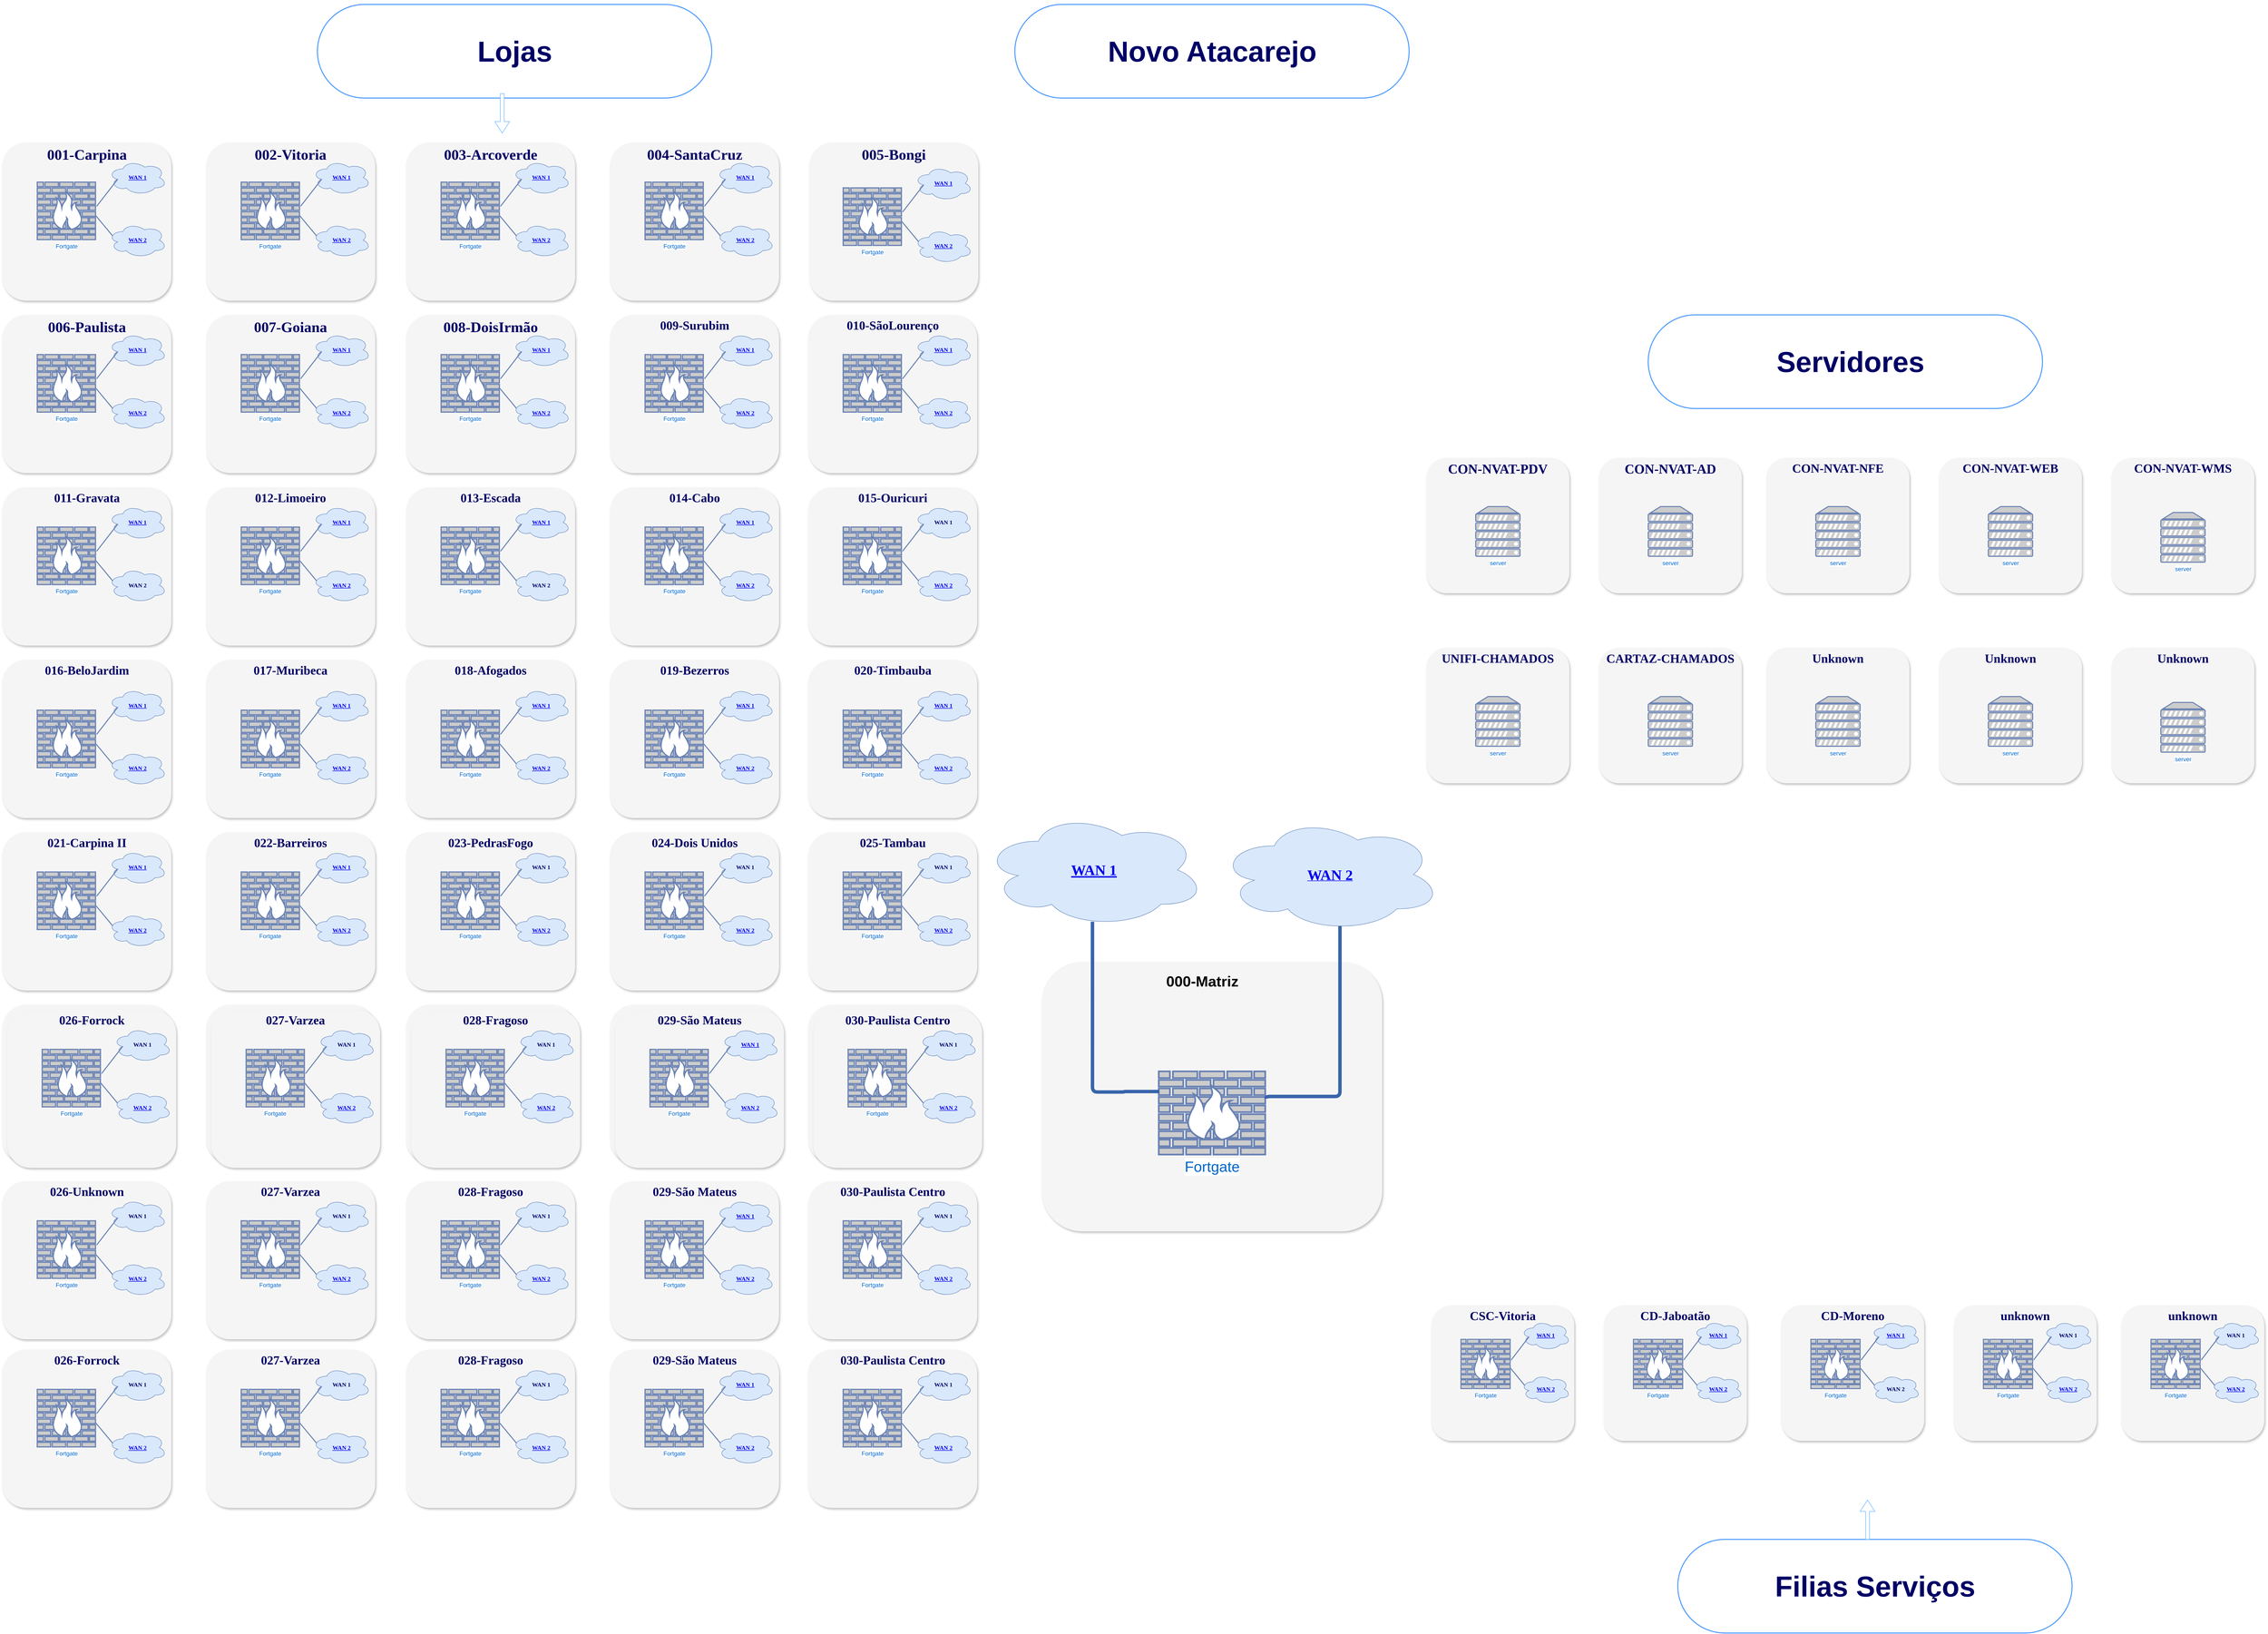 <mxfile version="24.0.0" type="github">
  <diagram name="Página-1" id="qiHpDGZn6VhQj4VIVOyE">
    <mxGraphModel dx="8217" dy="4441" grid="1" gridSize="10" guides="1" tooltips="1" connect="1" arrows="1" fold="1" page="1" pageScale="1" pageWidth="827" pageHeight="1169" math="0" shadow="0">
      <root>
        <mxCell id="0" />
        <mxCell id="1" parent="0" />
        <mxCell id="zIDfhM2YU5ujpkhZHymJ-1" value="&lt;font style=&quot;&quot;&gt;&lt;font style=&quot;font-size: 27px;&quot; color=&quot;#000066&quot;&gt;CON-NVAT-PDV&lt;/font&gt;&lt;/font&gt;" style="whiteSpace=wrap;html=1;rounded=1;shadow=1;comic=0;strokeWidth=1;fontFamily=Verdana;fontSize=14;fillColor=#f5f5f5;strokeColor=none;verticalAlign=top;fontStyle=1;glass=0;" vertex="1" parent="1">
          <mxGeometry x="440" y="-240" width="290" height="275" as="geometry" />
        </mxCell>
        <mxCell id="zIDfhM2YU5ujpkhZHymJ-216" value="server" style="fontColor=#0066CC;verticalAlign=top;verticalLabelPosition=bottom;labelPosition=center;align=center;html=1;fillColor=#CCCCCC;strokeColor=#6881B3;gradientColor=none;gradientDirection=north;strokeWidth=2;shape=mxgraph.networks.server;rounded=1;shadow=0;comic=0;labelBackgroundColor=#ffffff;" vertex="1" parent="1">
          <mxGeometry x="540" y="-141" width="90" height="101" as="geometry" />
        </mxCell>
        <mxCell id="zIDfhM2YU5ujpkhZHymJ-217" value="&lt;font color=&quot;#000066&quot; style=&quot;font-size: 27px;&quot;&gt;CON-NVAT-AD&lt;/font&gt;" style="whiteSpace=wrap;html=1;rounded=1;shadow=1;comic=0;strokeWidth=1;fontFamily=Verdana;fontSize=14;fillColor=#f5f5f5;strokeColor=none;verticalAlign=top;fontStyle=1;glass=0;" vertex="1" parent="1">
          <mxGeometry x="790" y="-240" width="290" height="275" as="geometry" />
        </mxCell>
        <mxCell id="zIDfhM2YU5ujpkhZHymJ-218" value="server" style="fontColor=#0066CC;verticalAlign=top;verticalLabelPosition=bottom;labelPosition=center;align=center;html=1;fillColor=#CCCCCC;strokeColor=#6881B3;gradientColor=none;gradientDirection=north;strokeWidth=2;shape=mxgraph.networks.server;rounded=1;shadow=0;comic=0;labelBackgroundColor=#ffffff;" vertex="1" parent="1">
          <mxGeometry x="890" y="-141" width="90" height="101" as="geometry" />
        </mxCell>
        <mxCell id="zIDfhM2YU5ujpkhZHymJ-219" value="&lt;font color=&quot;#000066&quot; style=&quot;font-size: 25px;&quot;&gt;CON-NVAT-NFE&lt;/font&gt;" style="whiteSpace=wrap;html=1;rounded=1;shadow=1;comic=0;strokeWidth=1;fontFamily=Verdana;fontSize=14;fillColor=#f5f5f5;strokeColor=none;verticalAlign=top;fontStyle=1;glass=0;" vertex="1" parent="1">
          <mxGeometry x="1130" y="-240" width="290" height="275" as="geometry" />
        </mxCell>
        <mxCell id="zIDfhM2YU5ujpkhZHymJ-220" value="server" style="fontColor=#0066CC;verticalAlign=top;verticalLabelPosition=bottom;labelPosition=center;align=center;html=1;fillColor=#CCCCCC;strokeColor=#6881B3;gradientColor=none;gradientDirection=north;strokeWidth=2;shape=mxgraph.networks.server;rounded=1;shadow=0;comic=0;labelBackgroundColor=#ffffff;" vertex="1" parent="1">
          <mxGeometry x="1230" y="-141" width="90" height="101" as="geometry" />
        </mxCell>
        <mxCell id="zIDfhM2YU5ujpkhZHymJ-221" value="&lt;font color=&quot;#000066&quot; style=&quot;font-size: 25px;&quot;&gt;CON-NVAT-WEB&lt;/font&gt;" style="whiteSpace=wrap;html=1;rounded=1;shadow=1;comic=0;strokeWidth=1;fontFamily=Verdana;fontSize=14;fillColor=#f5f5f5;strokeColor=none;verticalAlign=top;fontStyle=1;glass=0;" vertex="1" parent="1">
          <mxGeometry x="1480" y="-240" width="290" height="275" as="geometry" />
        </mxCell>
        <mxCell id="zIDfhM2YU5ujpkhZHymJ-222" value="server" style="fontColor=#0066CC;verticalAlign=top;verticalLabelPosition=bottom;labelPosition=center;align=center;html=1;fillColor=#CCCCCC;strokeColor=#6881B3;gradientColor=none;gradientDirection=north;strokeWidth=2;shape=mxgraph.networks.server;rounded=1;shadow=0;comic=0;labelBackgroundColor=#ffffff;" vertex="1" parent="1">
          <mxGeometry x="1580" y="-141" width="90" height="101" as="geometry" />
        </mxCell>
        <mxCell id="zIDfhM2YU5ujpkhZHymJ-227" value="&lt;font color=&quot;#000066&quot; style=&quot;font-size: 25px;&quot;&gt;CON-NVAT-WMS&lt;/font&gt;" style="whiteSpace=wrap;html=1;rounded=1;shadow=1;comic=0;strokeWidth=1;fontFamily=Verdana;fontSize=14;fillColor=#f5f5f5;strokeColor=none;verticalAlign=top;fontStyle=1;glass=0;" vertex="1" parent="1">
          <mxGeometry x="1830" y="-240" width="290" height="275" as="geometry" />
        </mxCell>
        <mxCell id="zIDfhM2YU5ujpkhZHymJ-228" value="server" style="fontColor=#0066CC;verticalAlign=top;verticalLabelPosition=bottom;labelPosition=center;align=center;html=1;fillColor=#CCCCCC;strokeColor=#6881B3;gradientColor=none;gradientDirection=north;strokeWidth=2;shape=mxgraph.networks.server;rounded=1;shadow=0;comic=0;labelBackgroundColor=#ffffff;" vertex="1" parent="1">
          <mxGeometry x="1930" y="-129" width="90" height="101" as="geometry" />
        </mxCell>
        <mxCell id="zIDfhM2YU5ujpkhZHymJ-233" value="&lt;font color=&quot;#000066&quot; style=&quot;font-size: 25px;&quot;&gt;UNIFI-CHAMADOS&lt;/font&gt;" style="whiteSpace=wrap;html=1;rounded=1;shadow=1;comic=0;strokeWidth=1;fontFamily=Verdana;fontSize=14;fillColor=#f5f5f5;strokeColor=none;verticalAlign=top;fontStyle=1;glass=0;" vertex="1" parent="1">
          <mxGeometry x="440" y="145.5" width="290" height="275" as="geometry" />
        </mxCell>
        <mxCell id="zIDfhM2YU5ujpkhZHymJ-234" value="server" style="fontColor=#0066CC;verticalAlign=top;verticalLabelPosition=bottom;labelPosition=center;align=center;html=1;fillColor=#CCCCCC;strokeColor=#6881B3;gradientColor=none;gradientDirection=north;strokeWidth=2;shape=mxgraph.networks.server;rounded=1;shadow=0;comic=0;labelBackgroundColor=#ffffff;" vertex="1" parent="1">
          <mxGeometry x="540" y="244.5" width="90" height="101" as="geometry" />
        </mxCell>
        <mxCell id="zIDfhM2YU5ujpkhZHymJ-235" value="&lt;font color=&quot;#000066&quot; style=&quot;font-size: 25px;&quot;&gt;CARTAZ-CHAMADOS&lt;/font&gt;" style="whiteSpace=wrap;html=1;rounded=1;shadow=1;comic=0;strokeWidth=1;fontFamily=Verdana;fontSize=14;fillColor=#f5f5f5;strokeColor=none;verticalAlign=top;fontStyle=1;glass=0;" vertex="1" parent="1">
          <mxGeometry x="790" y="145.5" width="290" height="275" as="geometry" />
        </mxCell>
        <mxCell id="zIDfhM2YU5ujpkhZHymJ-236" value="server" style="fontColor=#0066CC;verticalAlign=top;verticalLabelPosition=bottom;labelPosition=center;align=center;html=1;fillColor=#CCCCCC;strokeColor=#6881B3;gradientColor=none;gradientDirection=north;strokeWidth=2;shape=mxgraph.networks.server;rounded=1;shadow=0;comic=0;labelBackgroundColor=#ffffff;" vertex="1" parent="1">
          <mxGeometry x="890" y="244.5" width="90" height="101" as="geometry" />
        </mxCell>
        <mxCell id="zIDfhM2YU5ujpkhZHymJ-237" value="&lt;font color=&quot;#000066&quot;&gt;&lt;span style=&quot;font-size: 25px;&quot;&gt;Unknown&lt;/span&gt;&lt;/font&gt;" style="whiteSpace=wrap;html=1;rounded=1;shadow=1;comic=0;strokeWidth=1;fontFamily=Verdana;fontSize=14;fillColor=#f5f5f5;strokeColor=none;verticalAlign=top;fontStyle=1;glass=0;" vertex="1" parent="1">
          <mxGeometry x="1130" y="145.5" width="290" height="275" as="geometry" />
        </mxCell>
        <mxCell id="zIDfhM2YU5ujpkhZHymJ-238" value="server" style="fontColor=#0066CC;verticalAlign=top;verticalLabelPosition=bottom;labelPosition=center;align=center;html=1;fillColor=#CCCCCC;strokeColor=#6881B3;gradientColor=none;gradientDirection=north;strokeWidth=2;shape=mxgraph.networks.server;rounded=1;shadow=0;comic=0;labelBackgroundColor=#ffffff;" vertex="1" parent="1">
          <mxGeometry x="1230" y="244.5" width="90" height="101" as="geometry" />
        </mxCell>
        <mxCell id="zIDfhM2YU5ujpkhZHymJ-239" value="&lt;font color=&quot;#000066&quot; style=&quot;font-size: 25px;&quot;&gt;Unknown&lt;/font&gt;" style="whiteSpace=wrap;html=1;rounded=1;shadow=1;comic=0;strokeWidth=1;fontFamily=Verdana;fontSize=14;fillColor=#f5f5f5;strokeColor=none;verticalAlign=top;fontStyle=1;glass=0;" vertex="1" parent="1">
          <mxGeometry x="1480" y="145.5" width="290" height="275" as="geometry" />
        </mxCell>
        <mxCell id="zIDfhM2YU5ujpkhZHymJ-240" value="server" style="fontColor=#0066CC;verticalAlign=top;verticalLabelPosition=bottom;labelPosition=center;align=center;html=1;fillColor=#CCCCCC;strokeColor=#6881B3;gradientColor=none;gradientDirection=north;strokeWidth=2;shape=mxgraph.networks.server;rounded=1;shadow=0;comic=0;labelBackgroundColor=#ffffff;" vertex="1" parent="1">
          <mxGeometry x="1580" y="244.5" width="90" height="101" as="geometry" />
        </mxCell>
        <mxCell id="zIDfhM2YU5ujpkhZHymJ-241" value="&lt;font color=&quot;#000066&quot; style=&quot;font-size: 25px;&quot;&gt;Unknown&lt;/font&gt;" style="whiteSpace=wrap;html=1;rounded=1;shadow=1;comic=0;strokeWidth=1;fontFamily=Verdana;fontSize=14;fillColor=#f5f5f5;strokeColor=none;verticalAlign=top;fontStyle=1;glass=0;" vertex="1" parent="1">
          <mxGeometry x="1830" y="145.5" width="290" height="275" as="geometry" />
        </mxCell>
        <mxCell id="zIDfhM2YU5ujpkhZHymJ-242" value="server" style="fontColor=#0066CC;verticalAlign=top;verticalLabelPosition=bottom;labelPosition=center;align=center;html=1;fillColor=#CCCCCC;strokeColor=#6881B3;gradientColor=none;gradientDirection=north;strokeWidth=2;shape=mxgraph.networks.server;rounded=1;shadow=0;comic=0;labelBackgroundColor=#ffffff;" vertex="1" parent="1">
          <mxGeometry x="1930" y="256.5" width="90" height="101" as="geometry" />
        </mxCell>
        <mxCell id="zIDfhM2YU5ujpkhZHymJ-245" value="" style="rounded=1;arcSize=50;align=left;spacingLeft=5;strokeColor=#4C9AFF;html=1;strokeWidth=2;fontSize=12" vertex="1" parent="1">
          <mxGeometry x="890" y="-530" width="800" height="190" as="geometry" />
        </mxCell>
        <mxCell id="zIDfhM2YU5ujpkhZHymJ-246" value="&lt;span style=&quot;font-size: 58px;&quot;&gt;&lt;font color=&quot;#000066&quot;&gt;Servidores&lt;/font&gt;&lt;/span&gt;" style="text;strokeColor=none;fillColor=none;html=1;fontSize=24;fontStyle=1;verticalAlign=middle;align=center;" vertex="1" parent="1">
          <mxGeometry x="1250" y="-455" width="100" height="40" as="geometry" />
        </mxCell>
        <mxCell id="zIDfhM2YU5ujpkhZHymJ-247" value="" style="rounded=1;arcSize=50;align=left;spacingLeft=5;strokeColor=#4C9AFF;html=1;strokeWidth=2;fontSize=12" vertex="1" parent="1">
          <mxGeometry x="-395" y="-1160" width="800" height="190" as="geometry" />
        </mxCell>
        <mxCell id="zIDfhM2YU5ujpkhZHymJ-248" value="&lt;span style=&quot;font-size: 58px;&quot;&gt;&lt;font color=&quot;#000066&quot;&gt;Novo Atacarejo&lt;/font&gt;&lt;/span&gt;" style="text;strokeColor=none;fillColor=none;html=1;fontSize=24;fontStyle=1;verticalAlign=middle;align=center;" vertex="1" parent="1">
          <mxGeometry x="-45" y="-1085" width="100" height="40" as="geometry" />
        </mxCell>
        <mxCell id="zIDfhM2YU5ujpkhZHymJ-249" value="&lt;font color=&quot;#000066&quot; style=&quot;font-size: 25px;&quot;&gt;CSC-Vitoria&lt;/font&gt;" style="whiteSpace=wrap;html=1;rounded=1;shadow=1;comic=0;strokeWidth=1;fontFamily=Verdana;fontSize=14;fillColor=#f5f5f5;strokeColor=none;verticalAlign=top;fontStyle=1;glass=0;" vertex="1" parent="1">
          <mxGeometry x="450" y="1480" width="290" height="275" as="geometry" />
        </mxCell>
        <mxCell id="zIDfhM2YU5ujpkhZHymJ-250" value="&lt;b style=&quot;border-color: var(--border-color); color: rgb(0, 0, 102);&quot;&gt;&lt;a href=&quot;https://177.221.35.137/&quot;&gt;WAN 1&lt;/a&gt;&lt;/b&gt;" style="ellipse;shape=cloud;whiteSpace=wrap;html=1;rounded=1;shadow=0;comic=0;strokeWidth=1;fontFamily=Verdana;fontSize=12;fillColor=#dae8fc;strokeColor=#6c8ebf;" vertex="1" parent="1">
          <mxGeometry x="632" y="1511" width="100" height="60" as="geometry" />
        </mxCell>
        <mxCell id="zIDfhM2YU5ujpkhZHymJ-251" value="Fortgate" style="fontColor=#0066CC;verticalAlign=top;verticalLabelPosition=bottom;labelPosition=center;align=center;html=1;fillColor=#CCCCCC;strokeColor=#6881B3;gradientColor=none;gradientDirection=north;strokeWidth=2;shape=mxgraph.networks.firewall;rounded=1;shadow=0;comic=0;labelBackgroundColor=#ffffff;" vertex="1" parent="1">
          <mxGeometry x="510" y="1549" width="100" height="100" as="geometry" />
        </mxCell>
        <mxCell id="zIDfhM2YU5ujpkhZHymJ-252" style="edgeStyle=none;html=1;labelBackgroundColor=none;endArrow=none;strokeWidth=2;fontFamily=Verdana;fontSize=28;fontColor=#0066CC;rounded=0;strokeColor=#6881B3;exitX=1.02;exitY=0.42;exitDx=0;exitDy=0;exitPerimeter=0;entryX=0.16;entryY=0.55;entryDx=0;entryDy=0;entryPerimeter=0;" edge="1" parent="1" source="zIDfhM2YU5ujpkhZHymJ-251" target="zIDfhM2YU5ujpkhZHymJ-250">
          <mxGeometry relative="1" as="geometry">
            <mxPoint x="689" y="1540" as="targetPoint" />
            <mxPoint x="610" y="1640" as="sourcePoint" />
          </mxGeometry>
        </mxCell>
        <mxCell id="zIDfhM2YU5ujpkhZHymJ-253" style="edgeStyle=none;html=1;labelBackgroundColor=none;endArrow=none;strokeWidth=2;fontFamily=Verdana;fontSize=28;fontColor=#0066CC;rounded=0;strokeColor=#6881B3;exitX=1.008;exitY=0.587;exitDx=0;exitDy=0;exitPerimeter=0;entryX=0.16;entryY=0.55;entryDx=0;entryDy=0;entryPerimeter=0;" edge="1" parent="1" source="zIDfhM2YU5ujpkhZHymJ-251" target="zIDfhM2YU5ujpkhZHymJ-254">
          <mxGeometry relative="1" as="geometry">
            <mxPoint x="656.2" y="1662.6" as="targetPoint" />
            <mxPoint x="570" y="1645" as="sourcePoint" />
          </mxGeometry>
        </mxCell>
        <mxCell id="zIDfhM2YU5ujpkhZHymJ-254" value="&lt;b style=&quot;border-color: var(--border-color); color: rgb(0, 0, 102);&quot;&gt;&lt;a style=&quot;border-color: var(--border-color);&quot; href=&quot;https://190.89.90.66/&quot;&gt;WAN 2&lt;/a&gt;&lt;/b&gt;" style="ellipse;shape=cloud;whiteSpace=wrap;html=1;rounded=1;shadow=0;comic=0;strokeWidth=1;fontFamily=Verdana;fontSize=12;fillColor=#dae8fc;strokeColor=#6c8ebf;" vertex="1" parent="1">
          <mxGeometry x="632" y="1620" width="100" height="60" as="geometry" />
        </mxCell>
        <mxCell id="zIDfhM2YU5ujpkhZHymJ-255" value="&lt;font color=&quot;#000066&quot; style=&quot;font-size: 25px;&quot;&gt;CD-Jaboatão&lt;/font&gt;" style="whiteSpace=wrap;html=1;rounded=1;shadow=1;comic=0;strokeWidth=1;fontFamily=Verdana;fontSize=14;fillColor=#f5f5f5;strokeColor=none;verticalAlign=top;fontStyle=1;glass=0;" vertex="1" parent="1">
          <mxGeometry x="800" y="1480" width="290" height="275" as="geometry" />
        </mxCell>
        <mxCell id="zIDfhM2YU5ujpkhZHymJ-256" value="&lt;b style=&quot;border-color: var(--border-color); color: rgb(0, 0, 102);&quot;&gt;&lt;a href=&quot;https://187.103.71.25/&quot;&gt;WAN 1&lt;/a&gt;&lt;/b&gt;" style="ellipse;shape=cloud;whiteSpace=wrap;html=1;rounded=1;shadow=0;comic=0;strokeWidth=1;fontFamily=Verdana;fontSize=12;fillColor=#dae8fc;strokeColor=#6c8ebf;" vertex="1" parent="1">
          <mxGeometry x="982" y="1511" width="100" height="60" as="geometry" />
        </mxCell>
        <mxCell id="zIDfhM2YU5ujpkhZHymJ-257" value="Fortgate" style="fontColor=#0066CC;verticalAlign=top;verticalLabelPosition=bottom;labelPosition=center;align=center;html=1;fillColor=#CCCCCC;strokeColor=#6881B3;gradientColor=none;gradientDirection=north;strokeWidth=2;shape=mxgraph.networks.firewall;rounded=1;shadow=0;comic=0;labelBackgroundColor=#ffffff;" vertex="1" parent="1">
          <mxGeometry x="860" y="1549" width="100" height="100" as="geometry" />
        </mxCell>
        <mxCell id="zIDfhM2YU5ujpkhZHymJ-258" style="edgeStyle=none;html=1;labelBackgroundColor=none;endArrow=none;strokeWidth=2;fontFamily=Verdana;fontSize=28;fontColor=#0066CC;rounded=0;strokeColor=#6881B3;exitX=1.02;exitY=0.42;exitDx=0;exitDy=0;exitPerimeter=0;entryX=0.16;entryY=0.55;entryDx=0;entryDy=0;entryPerimeter=0;" edge="1" parent="1" source="zIDfhM2YU5ujpkhZHymJ-257" target="zIDfhM2YU5ujpkhZHymJ-256">
          <mxGeometry relative="1" as="geometry">
            <mxPoint x="1039" y="1540" as="targetPoint" />
            <mxPoint x="960" y="1640" as="sourcePoint" />
          </mxGeometry>
        </mxCell>
        <mxCell id="zIDfhM2YU5ujpkhZHymJ-259" style="edgeStyle=none;html=1;labelBackgroundColor=none;endArrow=none;strokeWidth=2;fontFamily=Verdana;fontSize=28;fontColor=#0066CC;rounded=0;strokeColor=#6881B3;exitX=1.008;exitY=0.587;exitDx=0;exitDy=0;exitPerimeter=0;entryX=0.16;entryY=0.55;entryDx=0;entryDy=0;entryPerimeter=0;" edge="1" parent="1" source="zIDfhM2YU5ujpkhZHymJ-257" target="zIDfhM2YU5ujpkhZHymJ-260">
          <mxGeometry relative="1" as="geometry">
            <mxPoint x="1006.2" y="1662.6" as="targetPoint" />
            <mxPoint x="920" y="1645" as="sourcePoint" />
          </mxGeometry>
        </mxCell>
        <mxCell id="zIDfhM2YU5ujpkhZHymJ-260" value="&lt;b style=&quot;border-color: var(--border-color); color: rgb(0, 0, 102);&quot;&gt;&lt;a style=&quot;border-color: var(--border-color);&quot; href=&quot;https://138.219.44.254/&quot;&gt;WAN 2&lt;/a&gt;&lt;/b&gt;" style="ellipse;shape=cloud;whiteSpace=wrap;html=1;rounded=1;shadow=0;comic=0;strokeWidth=1;fontFamily=Verdana;fontSize=12;fillColor=#dae8fc;strokeColor=#6c8ebf;" vertex="1" parent="1">
          <mxGeometry x="982" y="1620" width="100" height="60" as="geometry" />
        </mxCell>
        <mxCell id="zIDfhM2YU5ujpkhZHymJ-261" value="&lt;font style=&quot;font-size: 25px;&quot; color=&quot;#000066&quot;&gt;CD-Moreno&lt;/font&gt;" style="whiteSpace=wrap;html=1;rounded=1;shadow=1;comic=0;strokeWidth=1;fontFamily=Verdana;fontSize=14;fillColor=#f5f5f5;strokeColor=none;verticalAlign=top;fontStyle=1;glass=0;" vertex="1" parent="1">
          <mxGeometry x="1160" y="1480" width="290" height="275" as="geometry" />
        </mxCell>
        <mxCell id="zIDfhM2YU5ujpkhZHymJ-262" value="&lt;b style=&quot;border-color: var(--border-color); color: rgb(0, 0, 102);&quot;&gt;&lt;a href=&quot;https://187.103.78.117/&quot;&gt;WAN 1&lt;/a&gt;&lt;/b&gt;" style="ellipse;shape=cloud;whiteSpace=wrap;html=1;rounded=1;shadow=0;comic=0;strokeWidth=1;fontFamily=Verdana;fontSize=12;fillColor=#dae8fc;strokeColor=#6c8ebf;" vertex="1" parent="1">
          <mxGeometry x="1342" y="1511" width="100" height="60" as="geometry" />
        </mxCell>
        <mxCell id="zIDfhM2YU5ujpkhZHymJ-263" value="Fortgate" style="fontColor=#0066CC;verticalAlign=top;verticalLabelPosition=bottom;labelPosition=center;align=center;html=1;fillColor=#CCCCCC;strokeColor=#6881B3;gradientColor=none;gradientDirection=north;strokeWidth=2;shape=mxgraph.networks.firewall;rounded=1;shadow=0;comic=0;labelBackgroundColor=#ffffff;" vertex="1" parent="1">
          <mxGeometry x="1220" y="1549" width="100" height="100" as="geometry" />
        </mxCell>
        <mxCell id="zIDfhM2YU5ujpkhZHymJ-264" style="edgeStyle=none;html=1;labelBackgroundColor=none;endArrow=none;strokeWidth=2;fontFamily=Verdana;fontSize=28;fontColor=#0066CC;rounded=0;strokeColor=#6881B3;exitX=1.02;exitY=0.42;exitDx=0;exitDy=0;exitPerimeter=0;entryX=0.16;entryY=0.55;entryDx=0;entryDy=0;entryPerimeter=0;" edge="1" parent="1" source="zIDfhM2YU5ujpkhZHymJ-263" target="zIDfhM2YU5ujpkhZHymJ-262">
          <mxGeometry relative="1" as="geometry">
            <mxPoint x="1399" y="1540" as="targetPoint" />
            <mxPoint x="1320" y="1640" as="sourcePoint" />
          </mxGeometry>
        </mxCell>
        <mxCell id="zIDfhM2YU5ujpkhZHymJ-265" style="edgeStyle=none;html=1;labelBackgroundColor=none;endArrow=none;strokeWidth=2;fontFamily=Verdana;fontSize=28;fontColor=#0066CC;rounded=0;strokeColor=#6881B3;exitX=1.008;exitY=0.587;exitDx=0;exitDy=0;exitPerimeter=0;entryX=0.16;entryY=0.55;entryDx=0;entryDy=0;entryPerimeter=0;" edge="1" parent="1" source="zIDfhM2YU5ujpkhZHymJ-263" target="zIDfhM2YU5ujpkhZHymJ-266">
          <mxGeometry relative="1" as="geometry">
            <mxPoint x="1366.2" y="1662.6" as="targetPoint" />
            <mxPoint x="1280" y="1645" as="sourcePoint" />
          </mxGeometry>
        </mxCell>
        <mxCell id="zIDfhM2YU5ujpkhZHymJ-266" value="&lt;b style=&quot;border-color: var(--border-color); color: rgb(0, 0, 102);&quot;&gt;WAN 2&lt;/b&gt;" style="ellipse;shape=cloud;whiteSpace=wrap;html=1;rounded=1;shadow=0;comic=0;strokeWidth=1;fontFamily=Verdana;fontSize=12;fillColor=#dae8fc;strokeColor=#6c8ebf;" vertex="1" parent="1">
          <mxGeometry x="1342" y="1620" width="100" height="60" as="geometry" />
        </mxCell>
        <mxCell id="zIDfhM2YU5ujpkhZHymJ-267" value="&lt;font color=&quot;#000066&quot; style=&quot;font-size: 25px;&quot;&gt;unknown&lt;/font&gt;" style="whiteSpace=wrap;html=1;rounded=1;shadow=1;comic=0;strokeWidth=1;fontFamily=Verdana;fontSize=14;fillColor=#f5f5f5;strokeColor=none;verticalAlign=top;fontStyle=1;glass=0;" vertex="1" parent="1">
          <mxGeometry x="1510" y="1480" width="290" height="275" as="geometry" />
        </mxCell>
        <mxCell id="zIDfhM2YU5ujpkhZHymJ-268" value="&lt;b style=&quot;border-color: var(--border-color); color: rgb(0, 0, 102);&quot;&gt;WAN 1&lt;/b&gt;" style="ellipse;shape=cloud;whiteSpace=wrap;html=1;rounded=1;shadow=0;comic=0;strokeWidth=1;fontFamily=Verdana;fontSize=12;fillColor=#dae8fc;strokeColor=#6c8ebf;" vertex="1" parent="1">
          <mxGeometry x="1692" y="1511" width="100" height="60" as="geometry" />
        </mxCell>
        <mxCell id="zIDfhM2YU5ujpkhZHymJ-269" value="Fortgate" style="fontColor=#0066CC;verticalAlign=top;verticalLabelPosition=bottom;labelPosition=center;align=center;html=1;fillColor=#CCCCCC;strokeColor=#6881B3;gradientColor=none;gradientDirection=north;strokeWidth=2;shape=mxgraph.networks.firewall;rounded=1;shadow=0;comic=0;labelBackgroundColor=#ffffff;" vertex="1" parent="1">
          <mxGeometry x="1570" y="1549" width="100" height="100" as="geometry" />
        </mxCell>
        <mxCell id="zIDfhM2YU5ujpkhZHymJ-270" style="edgeStyle=none;html=1;labelBackgroundColor=none;endArrow=none;strokeWidth=2;fontFamily=Verdana;fontSize=28;fontColor=#0066CC;rounded=0;strokeColor=#6881B3;exitX=1.02;exitY=0.42;exitDx=0;exitDy=0;exitPerimeter=0;entryX=0.16;entryY=0.55;entryDx=0;entryDy=0;entryPerimeter=0;" edge="1" parent="1" source="zIDfhM2YU5ujpkhZHymJ-269" target="zIDfhM2YU5ujpkhZHymJ-268">
          <mxGeometry relative="1" as="geometry">
            <mxPoint x="1749" y="1540" as="targetPoint" />
            <mxPoint x="1670" y="1640" as="sourcePoint" />
          </mxGeometry>
        </mxCell>
        <mxCell id="zIDfhM2YU5ujpkhZHymJ-271" style="edgeStyle=none;html=1;labelBackgroundColor=none;endArrow=none;strokeWidth=2;fontFamily=Verdana;fontSize=28;fontColor=#0066CC;rounded=0;strokeColor=#6881B3;exitX=1.008;exitY=0.587;exitDx=0;exitDy=0;exitPerimeter=0;entryX=0.16;entryY=0.55;entryDx=0;entryDy=0;entryPerimeter=0;" edge="1" parent="1" source="zIDfhM2YU5ujpkhZHymJ-269" target="zIDfhM2YU5ujpkhZHymJ-272">
          <mxGeometry relative="1" as="geometry">
            <mxPoint x="1716.2" y="1662.6" as="targetPoint" />
            <mxPoint x="1630" y="1645" as="sourcePoint" />
          </mxGeometry>
        </mxCell>
        <mxCell id="zIDfhM2YU5ujpkhZHymJ-272" value="&lt;b style=&quot;border-color: var(--border-color); color: rgb(0, 0, 102);&quot;&gt;&lt;a href=&quot;https://190.109.80.10/&quot; style=&quot;border-color: var(--border-color);&quot;&gt;WAN 2&lt;/a&gt;&lt;/b&gt;" style="ellipse;shape=cloud;whiteSpace=wrap;html=1;rounded=1;shadow=0;comic=0;strokeWidth=1;fontFamily=Verdana;fontSize=12;fillColor=#dae8fc;strokeColor=#6c8ebf;" vertex="1" parent="1">
          <mxGeometry x="1692" y="1620" width="100" height="60" as="geometry" />
        </mxCell>
        <mxCell id="zIDfhM2YU5ujpkhZHymJ-273" value="&lt;font color=&quot;#000066&quot; style=&quot;font-size: 25px;&quot;&gt;unknown&lt;/font&gt;" style="whiteSpace=wrap;html=1;rounded=1;shadow=1;comic=0;strokeWidth=1;fontFamily=Verdana;fontSize=14;fillColor=#f5f5f5;strokeColor=none;verticalAlign=top;fontStyle=1;glass=0;" vertex="1" parent="1">
          <mxGeometry x="1850" y="1480" width="290" height="275" as="geometry" />
        </mxCell>
        <mxCell id="zIDfhM2YU5ujpkhZHymJ-274" value="&lt;b style=&quot;border-color: var(--border-color); color: rgb(0, 0, 102);&quot;&gt;WAN 1&lt;/b&gt;" style="ellipse;shape=cloud;whiteSpace=wrap;html=1;rounded=1;shadow=0;comic=0;strokeWidth=1;fontFamily=Verdana;fontSize=12;fillColor=#dae8fc;strokeColor=#6c8ebf;" vertex="1" parent="1">
          <mxGeometry x="2032" y="1511" width="100" height="60" as="geometry" />
        </mxCell>
        <mxCell id="zIDfhM2YU5ujpkhZHymJ-275" value="Fortgate" style="fontColor=#0066CC;verticalAlign=top;verticalLabelPosition=bottom;labelPosition=center;align=center;html=1;fillColor=#CCCCCC;strokeColor=#6881B3;gradientColor=none;gradientDirection=north;strokeWidth=2;shape=mxgraph.networks.firewall;rounded=1;shadow=0;comic=0;labelBackgroundColor=#ffffff;" vertex="1" parent="1">
          <mxGeometry x="1910" y="1549" width="100" height="100" as="geometry" />
        </mxCell>
        <mxCell id="zIDfhM2YU5ujpkhZHymJ-276" style="edgeStyle=none;html=1;labelBackgroundColor=none;endArrow=none;strokeWidth=2;fontFamily=Verdana;fontSize=28;fontColor=#0066CC;rounded=0;strokeColor=#6881B3;exitX=1.02;exitY=0.42;exitDx=0;exitDy=0;exitPerimeter=0;entryX=0.16;entryY=0.55;entryDx=0;entryDy=0;entryPerimeter=0;" edge="1" parent="1" source="zIDfhM2YU5ujpkhZHymJ-275" target="zIDfhM2YU5ujpkhZHymJ-274">
          <mxGeometry relative="1" as="geometry">
            <mxPoint x="2089" y="1540" as="targetPoint" />
            <mxPoint x="2010" y="1640" as="sourcePoint" />
          </mxGeometry>
        </mxCell>
        <mxCell id="zIDfhM2YU5ujpkhZHymJ-277" style="edgeStyle=none;html=1;labelBackgroundColor=none;endArrow=none;strokeWidth=2;fontFamily=Verdana;fontSize=28;fontColor=#0066CC;rounded=0;strokeColor=#6881B3;exitX=1.008;exitY=0.587;exitDx=0;exitDy=0;exitPerimeter=0;entryX=0.16;entryY=0.55;entryDx=0;entryDy=0;entryPerimeter=0;" edge="1" parent="1" source="zIDfhM2YU5ujpkhZHymJ-275" target="zIDfhM2YU5ujpkhZHymJ-278">
          <mxGeometry relative="1" as="geometry">
            <mxPoint x="2056.2" y="1662.6" as="targetPoint" />
            <mxPoint x="1970" y="1645" as="sourcePoint" />
          </mxGeometry>
        </mxCell>
        <mxCell id="zIDfhM2YU5ujpkhZHymJ-278" value="&lt;b style=&quot;border-color: var(--border-color); color: rgb(0, 0, 102);&quot;&gt;&lt;a href=&quot;https://190.109.80.10/&quot; style=&quot;border-color: var(--border-color);&quot;&gt;WAN 2&lt;/a&gt;&lt;/b&gt;" style="ellipse;shape=cloud;whiteSpace=wrap;html=1;rounded=1;shadow=0;comic=0;strokeWidth=1;fontFamily=Verdana;fontSize=12;fillColor=#dae8fc;strokeColor=#6c8ebf;" vertex="1" parent="1">
          <mxGeometry x="2032" y="1620" width="100" height="60" as="geometry" />
        </mxCell>
        <mxCell id="zIDfhM2YU5ujpkhZHymJ-280" value="" style="rounded=1;arcSize=50;align=left;spacingLeft=5;strokeColor=#4C9AFF;html=1;strokeWidth=2;fontSize=12" vertex="1" parent="1">
          <mxGeometry x="950" y="1955" width="800" height="190" as="geometry" />
        </mxCell>
        <mxCell id="zIDfhM2YU5ujpkhZHymJ-281" value="&lt;font color=&quot;#000066&quot;&gt;&lt;span style=&quot;font-size: 58px;&quot;&gt;Filias Serviços&lt;/span&gt;&lt;/font&gt;" style="text;strokeColor=none;fillColor=none;html=1;fontSize=24;fontStyle=1;verticalAlign=middle;align=center;" vertex="1" parent="1">
          <mxGeometry x="1300" y="2030" width="100" height="40" as="geometry" />
        </mxCell>
        <mxCell id="zIDfhM2YU5ujpkhZHymJ-282" value="" style="shape=singleArrow;direction=south;whiteSpace=wrap;html=1;arrowWidth=0.261;arrowSize=0.29;strokeColor=#66B2FF;rotation=-180;" vertex="1" parent="1">
          <mxGeometry x="1320" y="1875" width="30" height="80" as="geometry" />
        </mxCell>
        <mxCell id="zIDfhM2YU5ujpkhZHymJ-302" value="" style="group" vertex="1" connectable="0" parent="1">
          <mxGeometry x="-460" y="480" width="930" height="850" as="geometry" />
        </mxCell>
        <mxCell id="zIDfhM2YU5ujpkhZHymJ-14" value="&lt;blockquote style=&quot;margin: 0 0 0 40px; border: none; padding: 0px;&quot;&gt;&lt;h4 style=&quot;&quot;&gt;&lt;br&gt;&lt;/h4&gt;&lt;/blockquote&gt;" style="whiteSpace=wrap;html=1;rounded=1;shadow=1;comic=0;strokeWidth=1;fontFamily=Verdana;fontSize=14;fillColor=#f5f5f5;strokeColor=none;verticalAlign=top;fontStyle=1;glass=0;align=left;" vertex="1" parent="zIDfhM2YU5ujpkhZHymJ-302">
          <mxGeometry x="119.669" y="302.881" width="690.662" height="547.119" as="geometry" />
        </mxCell>
        <mxCell id="zIDfhM2YU5ujpkhZHymJ-15" value="&lt;b style=&quot;border-color: var(--border-color); color: rgb(0, 0, 102);&quot;&gt;&lt;font size=&quot;1&quot; style=&quot;&quot;&gt;&lt;a style=&quot;font-size: 30px;&quot; href=&quot;http://201.49.114.90/&quot;&gt;WAN 1&lt;/a&gt;&lt;/font&gt;&lt;/b&gt;" style="ellipse;shape=cloud;whiteSpace=wrap;html=1;rounded=1;shadow=0;comic=0;strokeWidth=1;fontFamily=Verdana;fontSize=12;fillColor=#dae8fc;strokeColor=#6c8ebf;" vertex="1" parent="zIDfhM2YU5ujpkhZHymJ-302">
          <mxGeometry width="451.324" height="232.638" as="geometry" />
        </mxCell>
        <mxCell id="zIDfhM2YU5ujpkhZHymJ-16" value="&lt;font style=&quot;font-size: 30px;&quot;&gt;Fortgate&lt;/font&gt;" style="fontColor=#0066CC;verticalAlign=top;verticalLabelPosition=bottom;labelPosition=center;align=center;html=1;fillColor=#CCCCCC;strokeColor=#6881B3;gradientColor=none;gradientDirection=north;strokeWidth=2;shape=mxgraph.networks.firewall;rounded=1;shadow=0;comic=0;labelBackgroundColor=#ffffff;" vertex="1" parent="zIDfhM2YU5ujpkhZHymJ-302">
          <mxGeometry x="356.956" y="525.208" width="216.088" height="168.84" as="geometry" />
        </mxCell>
        <mxCell id="zIDfhM2YU5ujpkhZHymJ-109" value="&lt;b&gt;&lt;font style=&quot;font-size: 30px;&quot;&gt;000-Matriz&lt;/font&gt;&lt;/b&gt;" style="text;html=1;align=center;verticalAlign=middle;resizable=0;points=[];autosize=1;strokeColor=none;fillColor=none;" vertex="1" parent="zIDfhM2YU5ujpkhZHymJ-302">
          <mxGeometry x="359.779" y="317.214" width="170" height="50" as="geometry" />
        </mxCell>
        <mxCell id="zIDfhM2YU5ujpkhZHymJ-230" value="&lt;b style=&quot;border-color: var(--border-color); color: rgb(0, 0, 102);&quot;&gt;&lt;a href=&quot;https://190.109.80.10/&quot; style=&quot;border-color: var(--border-color);&quot;&gt;&lt;font style=&quot;font-size: 30px;&quot;&gt;WAN 2&lt;/font&gt;&lt;/a&gt;&lt;/b&gt;" style="ellipse;shape=cloud;whiteSpace=wrap;html=1;rounded=1;shadow=0;comic=0;strokeWidth=1;fontFamily=Verdana;fontSize=12;fillColor=#dae8fc;strokeColor=#6c8ebf;" vertex="1" parent="zIDfhM2YU5ujpkhZHymJ-302">
          <mxGeometry x="478.676" y="9.344" width="451.324" height="232.638" as="geometry" />
        </mxCell>
        <mxCell id="zIDfhM2YU5ujpkhZHymJ-232" style="edgeStyle=orthogonalEdgeStyle;rounded=1;orthogonalLoop=1;jettySize=auto;html=1;strokeColor=#3865ab;strokeWidth=7;shadow=0;endArrow=none;endFill=0;startArrow=none;startFill=0;exitX=0.493;exitY=0.952;exitDx=0;exitDy=0;exitPerimeter=0;entryX=0.006;entryY=0.242;entryDx=0;entryDy=0;entryPerimeter=0;" edge="1" parent="zIDfhM2YU5ujpkhZHymJ-302" source="zIDfhM2YU5ujpkhZHymJ-15" target="zIDfhM2YU5ujpkhZHymJ-16">
          <mxGeometry relative="1" as="geometry">
            <mxPoint x="423.971" y="283.87" as="sourcePoint" />
            <mxPoint x="287.206" y="567.096" as="targetPoint" />
            <Array as="points">
              <mxPoint x="222.926" y="567.096" />
              <mxPoint x="287.206" y="567.096" />
            </Array>
          </mxGeometry>
        </mxCell>
        <mxCell id="zIDfhM2YU5ujpkhZHymJ-300" style="edgeStyle=orthogonalEdgeStyle;rounded=1;orthogonalLoop=1;jettySize=auto;html=1;strokeColor=#3865ab;strokeWidth=7;shadow=0;endArrow=none;endFill=0;startArrow=none;startFill=0;entryX=1.008;entryY=0.328;entryDx=0;entryDy=0;entryPerimeter=0;exitX=0.545;exitY=0.949;exitDx=0;exitDy=0;exitPerimeter=0;" edge="1" parent="zIDfhM2YU5ujpkhZHymJ-302" source="zIDfhM2YU5ujpkhZHymJ-230" target="zIDfhM2YU5ujpkhZHymJ-16">
          <mxGeometry relative="1" as="geometry">
            <mxPoint x="724.853" y="231.994" as="sourcePoint" />
            <mxPoint x="772.666" y="447.233" as="targetPoint" />
            <Array as="points">
              <mxPoint x="724.853" y="576.118" />
              <mxPoint x="574.412" y="576.118" />
            </Array>
          </mxGeometry>
        </mxCell>
        <mxCell id="zIDfhM2YU5ujpkhZHymJ-303" value="" style="group" vertex="1" connectable="0" parent="1">
          <mxGeometry x="-1810" y="-1169" width="800" height="270" as="geometry" />
        </mxCell>
        <mxCell id="zIDfhM2YU5ujpkhZHymJ-243" value="" style="rounded=1;arcSize=50;align=left;spacingLeft=5;strokeColor=#4C9AFF;html=1;strokeWidth=2;fontSize=12" vertex="1" parent="zIDfhM2YU5ujpkhZHymJ-303">
          <mxGeometry y="9" width="800" height="190" as="geometry" />
        </mxCell>
        <mxCell id="zIDfhM2YU5ujpkhZHymJ-244" value="&lt;span style=&quot;font-size: 58px;&quot;&gt;&lt;font color=&quot;#000066&quot;&gt;Lojas&lt;/font&gt;&lt;/span&gt;" style="text;strokeColor=none;fillColor=none;html=1;fontSize=24;fontStyle=1;verticalAlign=middle;align=center;" vertex="1" parent="zIDfhM2YU5ujpkhZHymJ-303">
          <mxGeometry x="350" y="84" width="100" height="40" as="geometry" />
        </mxCell>
        <mxCell id="zIDfhM2YU5ujpkhZHymJ-279" value="" style="shape=singleArrow;direction=south;whiteSpace=wrap;html=1;arrowWidth=0.261;arrowSize=0.29;strokeColor=#66B2FF;" vertex="1" parent="zIDfhM2YU5ujpkhZHymJ-303">
          <mxGeometry x="360" y="190" width="30" height="80" as="geometry" />
        </mxCell>
        <mxCell id="zIDfhM2YU5ujpkhZHymJ-2" value="&lt;font color=&quot;#000066&quot; style=&quot;font-size: 30px;&quot;&gt;006-Paulista&lt;/font&gt;" style="whiteSpace=wrap;html=1;rounded=1;shadow=1;comic=0;strokeWidth=1;fontFamily=Verdana;fontSize=14;fillColor=#f5f5f5;strokeColor=none;verticalAlign=top;fontStyle=1;glass=0;" vertex="1" parent="1">
          <mxGeometry x="-2449.36" y="-529.998" width="342.851" height="321.101" as="geometry" />
        </mxCell>
        <mxCell id="zIDfhM2YU5ujpkhZHymJ-3" value="&lt;b style=&quot;border-color: var(--border-color); color: rgb(0, 0, 102);&quot;&gt;&lt;a href=&quot;https://187.103.74.249/&quot;&gt;WAN 1&lt;/a&gt;&lt;/b&gt;" style="ellipse;shape=cloud;whiteSpace=wrap;html=1;rounded=1;shadow=0;comic=0;strokeWidth=1;fontFamily=Verdana;fontSize=12;fillColor=#dae8fc;strokeColor=#6c8ebf;" vertex="1" parent="1">
          <mxGeometry x="-2234.191" y="-493.802" width="118.225" height="70.058" as="geometry" />
        </mxCell>
        <mxCell id="zIDfhM2YU5ujpkhZHymJ-4" value="Fortgate" style="fontColor=#0066CC;verticalAlign=top;verticalLabelPosition=bottom;labelPosition=center;align=center;html=1;fillColor=#CCCCCC;strokeColor=#6881B3;gradientColor=none;gradientDirection=north;strokeWidth=2;shape=mxgraph.networks.firewall;rounded=1;shadow=0;comic=0;labelBackgroundColor=#ffffff;" vertex="1" parent="1">
          <mxGeometry x="-2378.425" y="-449.431" width="118.225" height="116.764" as="geometry" />
        </mxCell>
        <mxCell id="zIDfhM2YU5ujpkhZHymJ-5" style="edgeStyle=none;html=1;labelBackgroundColor=none;endArrow=none;strokeWidth=2;fontFamily=Verdana;fontSize=28;fontColor=#0066CC;rounded=0;strokeColor=#6881B3;exitX=1.02;exitY=0.42;exitDx=0;exitDy=0;exitPerimeter=0;entryX=0.16;entryY=0.55;entryDx=0;entryDy=0;entryPerimeter=0;" edge="1" parent="1" source="zIDfhM2YU5ujpkhZHymJ-4" target="zIDfhM2YU5ujpkhZHymJ-3">
          <mxGeometry relative="1" as="geometry">
            <mxPoint x="-2166.803" y="-459.94" as="targetPoint" />
            <mxPoint x="-2260.201" y="-343.176" as="sourcePoint" />
          </mxGeometry>
        </mxCell>
        <mxCell id="zIDfhM2YU5ujpkhZHymJ-6" style="edgeStyle=none;html=1;labelBackgroundColor=none;endArrow=none;strokeWidth=2;fontFamily=Verdana;fontSize=28;fontColor=#0066CC;rounded=0;strokeColor=#6881B3;exitX=1.008;exitY=0.587;exitDx=0;exitDy=0;exitPerimeter=0;entryX=0.16;entryY=0.55;entryDx=0;entryDy=0;entryPerimeter=0;" edge="1" parent="1" source="zIDfhM2YU5ujpkhZHymJ-4" target="zIDfhM2YU5ujpkhZHymJ-7">
          <mxGeometry relative="1" as="geometry">
            <mxPoint x="-2205.581" y="-316.787" as="targetPoint" />
            <mxPoint x="-2307.491" y="-337.338" as="sourcePoint" />
          </mxGeometry>
        </mxCell>
        <mxCell id="zIDfhM2YU5ujpkhZHymJ-7" value="&lt;b style=&quot;border-color: var(--border-color); color: rgb(0, 0, 102);&quot;&gt;&lt;a style=&quot;border-color: var(--border-color);&quot; href=&quot;https://177.74.111.102/&quot;&gt;WAN 2&lt;/a&gt;&lt;/b&gt;" style="ellipse;shape=cloud;whiteSpace=wrap;html=1;rounded=1;shadow=0;comic=0;strokeWidth=1;fontFamily=Verdana;fontSize=12;fillColor=#dae8fc;strokeColor=#6c8ebf;" vertex="1" parent="1">
          <mxGeometry x="-2234.191" y="-366.529" width="118.225" height="70.058" as="geometry" />
        </mxCell>
        <mxCell id="zIDfhM2YU5ujpkhZHymJ-8" value="&lt;font color=&quot;#000066&quot; style=&quot;font-size: 25px;&quot;&gt;011-Gravata&lt;/font&gt;" style="whiteSpace=wrap;html=1;rounded=1;shadow=1;comic=0;strokeWidth=1;fontFamily=Verdana;fontSize=14;fillColor=#f5f5f5;strokeColor=none;verticalAlign=top;fontStyle=1;glass=0;" vertex="1" parent="1">
          <mxGeometry x="-2449.36" y="-179.996" width="342.851" height="321.101" as="geometry" />
        </mxCell>
        <mxCell id="zIDfhM2YU5ujpkhZHymJ-9" value="&lt;b style=&quot;border-color: var(--border-color); color: rgb(0, 0, 102);&quot;&gt;&lt;a href=&quot;https://131.0.227.93/&quot;&gt;WAN 1&lt;/a&gt;&lt;/b&gt;" style="ellipse;shape=cloud;whiteSpace=wrap;html=1;rounded=1;shadow=0;comic=0;strokeWidth=1;fontFamily=Verdana;fontSize=12;fillColor=#dae8fc;strokeColor=#6c8ebf;" vertex="1" parent="1">
          <mxGeometry x="-2234.191" y="-143.799" width="118.225" height="70.058" as="geometry" />
        </mxCell>
        <mxCell id="zIDfhM2YU5ujpkhZHymJ-10" value="Fortgate" style="fontColor=#0066CC;verticalAlign=top;verticalLabelPosition=bottom;labelPosition=center;align=center;html=1;fillColor=#CCCCCC;strokeColor=#6881B3;gradientColor=none;gradientDirection=north;strokeWidth=2;shape=mxgraph.networks.firewall;rounded=1;shadow=0;comic=0;labelBackgroundColor=#ffffff;" vertex="1" parent="1">
          <mxGeometry x="-2378.425" y="-99.429" width="118.225" height="116.764" as="geometry" />
        </mxCell>
        <mxCell id="zIDfhM2YU5ujpkhZHymJ-11" style="edgeStyle=none;html=1;labelBackgroundColor=none;endArrow=none;strokeWidth=2;fontFamily=Verdana;fontSize=28;fontColor=#0066CC;rounded=0;strokeColor=#6881B3;exitX=1.02;exitY=0.42;exitDx=0;exitDy=0;exitPerimeter=0;entryX=0.16;entryY=0.55;entryDx=0;entryDy=0;entryPerimeter=0;" edge="1" parent="1" source="zIDfhM2YU5ujpkhZHymJ-10" target="zIDfhM2YU5ujpkhZHymJ-9">
          <mxGeometry relative="1" as="geometry">
            <mxPoint x="-2166.803" y="-109.938" as="targetPoint" />
            <mxPoint x="-2260.201" y="6.826" as="sourcePoint" />
          </mxGeometry>
        </mxCell>
        <mxCell id="zIDfhM2YU5ujpkhZHymJ-12" style="edgeStyle=none;html=1;labelBackgroundColor=none;endArrow=none;strokeWidth=2;fontFamily=Verdana;fontSize=28;fontColor=#0066CC;rounded=0;strokeColor=#6881B3;exitX=1.008;exitY=0.587;exitDx=0;exitDy=0;exitPerimeter=0;entryX=0.16;entryY=0.55;entryDx=0;entryDy=0;entryPerimeter=0;" edge="1" parent="1" source="zIDfhM2YU5ujpkhZHymJ-10" target="zIDfhM2YU5ujpkhZHymJ-13">
          <mxGeometry relative="1" as="geometry">
            <mxPoint x="-2205.581" y="33.215" as="targetPoint" />
            <mxPoint x="-2307.491" y="12.665" as="sourcePoint" />
          </mxGeometry>
        </mxCell>
        <mxCell id="zIDfhM2YU5ujpkhZHymJ-13" value="&lt;b style=&quot;border-color: var(--border-color); color: rgb(0, 0, 102);&quot;&gt;WAN 2&lt;/b&gt;" style="ellipse;shape=cloud;whiteSpace=wrap;html=1;rounded=1;shadow=0;comic=0;strokeWidth=1;fontFamily=Verdana;fontSize=12;fillColor=#dae8fc;strokeColor=#6c8ebf;" vertex="1" parent="1">
          <mxGeometry x="-2234.191" y="-16.526" width="118.225" height="70.058" as="geometry" />
        </mxCell>
        <mxCell id="zIDfhM2YU5ujpkhZHymJ-18" value="&lt;font color=&quot;#000066&quot; style=&quot;font-size: 25px;&quot;&gt;016-BeloJardim&lt;/font&gt;" style="whiteSpace=wrap;html=1;rounded=1;shadow=1;comic=0;strokeWidth=1;fontFamily=Verdana;fontSize=14;fillColor=#f5f5f5;strokeColor=none;verticalAlign=top;fontStyle=1;glass=0;" vertex="1" parent="1">
          <mxGeometry x="-2449.36" y="170.003" width="342.851" height="321.101" as="geometry" />
        </mxCell>
        <mxCell id="zIDfhM2YU5ujpkhZHymJ-19" value="&lt;b style=&quot;border-color: var(--border-color); color: rgb(0, 0, 102);&quot;&gt;&lt;a href=&quot;https://177.36.13.69/&quot;&gt;WAN 1&lt;/a&gt;&lt;/b&gt;" style="ellipse;shape=cloud;whiteSpace=wrap;html=1;rounded=1;shadow=0;comic=0;strokeWidth=1;fontFamily=Verdana;fontSize=12;fillColor=#dae8fc;strokeColor=#6c8ebf;" vertex="1" parent="1">
          <mxGeometry x="-2234.191" y="227.801" width="118.225" height="70.058" as="geometry" />
        </mxCell>
        <mxCell id="zIDfhM2YU5ujpkhZHymJ-20" value="Fortgate" style="fontColor=#0066CC;verticalAlign=top;verticalLabelPosition=bottom;labelPosition=center;align=center;html=1;fillColor=#CCCCCC;strokeColor=#6881B3;gradientColor=none;gradientDirection=north;strokeWidth=2;shape=mxgraph.networks.firewall;rounded=1;shadow=0;comic=0;labelBackgroundColor=#ffffff;" vertex="1" parent="1">
          <mxGeometry x="-2378.425" y="272.172" width="118.225" height="116.764" as="geometry" />
        </mxCell>
        <mxCell id="zIDfhM2YU5ujpkhZHymJ-21" style="edgeStyle=none;html=1;labelBackgroundColor=none;endArrow=none;strokeWidth=2;fontFamily=Verdana;fontSize=28;fontColor=#0066CC;rounded=0;strokeColor=#6881B3;exitX=1.02;exitY=0.42;exitDx=0;exitDy=0;exitPerimeter=0;entryX=0.16;entryY=0.55;entryDx=0;entryDy=0;entryPerimeter=0;" edge="1" parent="1" source="zIDfhM2YU5ujpkhZHymJ-20" target="zIDfhM2YU5ujpkhZHymJ-19">
          <mxGeometry relative="1" as="geometry">
            <mxPoint x="-2166.803" y="261.663" as="targetPoint" />
            <mxPoint x="-2260.201" y="378.427" as="sourcePoint" />
          </mxGeometry>
        </mxCell>
        <mxCell id="zIDfhM2YU5ujpkhZHymJ-22" style="edgeStyle=none;html=1;labelBackgroundColor=none;endArrow=none;strokeWidth=2;fontFamily=Verdana;fontSize=28;fontColor=#0066CC;rounded=0;strokeColor=#6881B3;exitX=1.008;exitY=0.587;exitDx=0;exitDy=0;exitPerimeter=0;entryX=0.16;entryY=0.55;entryDx=0;entryDy=0;entryPerimeter=0;" edge="1" parent="1" source="zIDfhM2YU5ujpkhZHymJ-20" target="zIDfhM2YU5ujpkhZHymJ-23">
          <mxGeometry relative="1" as="geometry">
            <mxPoint x="-2205.581" y="404.816" as="targetPoint" />
            <mxPoint x="-2307.491" y="384.265" as="sourcePoint" />
          </mxGeometry>
        </mxCell>
        <mxCell id="zIDfhM2YU5ujpkhZHymJ-23" value="&lt;b style=&quot;border-color: var(--border-color); color: rgb(0, 0, 102);&quot;&gt;&lt;a style=&quot;border-color: var(--border-color);&quot; href=&quot;https://179.127.33.44/&quot;&gt;WAN 2&lt;/a&gt;&lt;/b&gt;" style="ellipse;shape=cloud;whiteSpace=wrap;html=1;rounded=1;shadow=0;comic=0;strokeWidth=1;fontFamily=Verdana;fontSize=12;fillColor=#dae8fc;strokeColor=#6c8ebf;" vertex="1" parent="1">
          <mxGeometry x="-2234.191" y="355.074" width="118.225" height="70.058" as="geometry" />
        </mxCell>
        <mxCell id="zIDfhM2YU5ujpkhZHymJ-24" value="&lt;font color=&quot;#000066&quot; style=&quot;font-size: 25px;&quot;&gt;021-Carpina II&lt;/font&gt;" style="whiteSpace=wrap;html=1;rounded=1;shadow=1;comic=0;strokeWidth=1;fontFamily=Verdana;fontSize=14;fillColor=#f5f5f5;strokeColor=none;verticalAlign=top;fontStyle=1;glass=0;" vertex="1" parent="1">
          <mxGeometry x="-2449.36" y="520.005" width="342.851" height="321.101" as="geometry" />
        </mxCell>
        <mxCell id="zIDfhM2YU5ujpkhZHymJ-25" value="&lt;b style=&quot;border-color: var(--border-color); color: rgb(0, 0, 102);&quot;&gt;&lt;a href=&quot;https://177.221.36.45/&quot;&gt;WAN 1&lt;/a&gt;&lt;/b&gt;" style="ellipse;shape=cloud;whiteSpace=wrap;html=1;rounded=1;shadow=0;comic=0;strokeWidth=1;fontFamily=Verdana;fontSize=12;fillColor=#dae8fc;strokeColor=#6c8ebf;" vertex="1" parent="1">
          <mxGeometry x="-2234.191" y="556.202" width="118.225" height="70.058" as="geometry" />
        </mxCell>
        <mxCell id="zIDfhM2YU5ujpkhZHymJ-26" value="Fortgate" style="fontColor=#0066CC;verticalAlign=top;verticalLabelPosition=bottom;labelPosition=center;align=center;html=1;fillColor=#CCCCCC;strokeColor=#6881B3;gradientColor=none;gradientDirection=north;strokeWidth=2;shape=mxgraph.networks.firewall;rounded=1;shadow=0;comic=0;labelBackgroundColor=#ffffff;" vertex="1" parent="1">
          <mxGeometry x="-2378.425" y="600.572" width="118.225" height="116.764" as="geometry" />
        </mxCell>
        <mxCell id="zIDfhM2YU5ujpkhZHymJ-27" style="edgeStyle=none;html=1;labelBackgroundColor=none;endArrow=none;strokeWidth=2;fontFamily=Verdana;fontSize=28;fontColor=#0066CC;rounded=0;strokeColor=#6881B3;exitX=1.02;exitY=0.42;exitDx=0;exitDy=0;exitPerimeter=0;entryX=0.16;entryY=0.55;entryDx=0;entryDy=0;entryPerimeter=0;" edge="1" parent="1" source="zIDfhM2YU5ujpkhZHymJ-26" target="zIDfhM2YU5ujpkhZHymJ-25">
          <mxGeometry relative="1" as="geometry">
            <mxPoint x="-2166.803" y="590.063" as="targetPoint" />
            <mxPoint x="-2260.201" y="706.827" as="sourcePoint" />
          </mxGeometry>
        </mxCell>
        <mxCell id="zIDfhM2YU5ujpkhZHymJ-28" style="edgeStyle=none;html=1;labelBackgroundColor=none;endArrow=none;strokeWidth=2;fontFamily=Verdana;fontSize=28;fontColor=#0066CC;rounded=0;strokeColor=#6881B3;exitX=1.008;exitY=0.587;exitDx=0;exitDy=0;exitPerimeter=0;entryX=0.16;entryY=0.55;entryDx=0;entryDy=0;entryPerimeter=0;" edge="1" parent="1" source="zIDfhM2YU5ujpkhZHymJ-26" target="zIDfhM2YU5ujpkhZHymJ-29">
          <mxGeometry relative="1" as="geometry">
            <mxPoint x="-2205.581" y="733.216" as="targetPoint" />
            <mxPoint x="-2307.491" y="712.666" as="sourcePoint" />
          </mxGeometry>
        </mxCell>
        <mxCell id="zIDfhM2YU5ujpkhZHymJ-29" value="&lt;b style=&quot;border-color: var(--border-color); color: rgb(0, 0, 102);&quot;&gt;&lt;a href=&quot;https://201.71.61.167/&quot; style=&quot;border-color: var(--border-color);&quot;&gt;WAN 2&lt;/a&gt;&lt;/b&gt;" style="ellipse;shape=cloud;whiteSpace=wrap;html=1;rounded=1;shadow=0;comic=0;strokeWidth=1;fontFamily=Verdana;fontSize=12;fillColor=#dae8fc;strokeColor=#6c8ebf;" vertex="1" parent="1">
          <mxGeometry x="-2234.191" y="683.475" width="118.225" height="70.058" as="geometry" />
        </mxCell>
        <mxCell id="zIDfhM2YU5ujpkhZHymJ-30" value="&lt;font color=&quot;#000066&quot; style=&quot;font-size: 30px;&quot;&gt;007-Goiana&lt;/font&gt;" style="whiteSpace=wrap;html=1;rounded=1;shadow=1;comic=0;strokeWidth=1;fontFamily=Verdana;fontSize=14;fillColor=#f5f5f5;strokeColor=none;verticalAlign=top;fontStyle=1;glass=0;" vertex="1" parent="1">
          <mxGeometry x="-2035.574" y="-529.998" width="342.851" height="321.101" as="geometry" />
        </mxCell>
        <mxCell id="zIDfhM2YU5ujpkhZHymJ-31" value="&lt;b style=&quot;border-color: var(--border-color); color: rgb(0, 0, 102);&quot;&gt;&lt;a href=&quot;https://179.124.143.17/&quot;&gt;WAN 1&lt;/a&gt;&lt;/b&gt;" style="ellipse;shape=cloud;whiteSpace=wrap;html=1;rounded=1;shadow=0;comic=0;strokeWidth=1;fontFamily=Verdana;fontSize=12;fillColor=#dae8fc;strokeColor=#6c8ebf;" vertex="1" parent="1">
          <mxGeometry x="-1820.405" y="-493.802" width="118.225" height="70.058" as="geometry" />
        </mxCell>
        <mxCell id="zIDfhM2YU5ujpkhZHymJ-32" value="Fortgate" style="fontColor=#0066CC;verticalAlign=top;verticalLabelPosition=bottom;labelPosition=center;align=center;html=1;fillColor=#CCCCCC;strokeColor=#6881B3;gradientColor=none;gradientDirection=north;strokeWidth=2;shape=mxgraph.networks.firewall;rounded=1;shadow=0;comic=0;labelBackgroundColor=#ffffff;" vertex="1" parent="1">
          <mxGeometry x="-1964.639" y="-449.431" width="118.225" height="116.764" as="geometry" />
        </mxCell>
        <mxCell id="zIDfhM2YU5ujpkhZHymJ-33" style="edgeStyle=none;html=1;labelBackgroundColor=none;endArrow=none;strokeWidth=2;fontFamily=Verdana;fontSize=28;fontColor=#0066CC;rounded=0;strokeColor=#6881B3;exitX=1.02;exitY=0.42;exitDx=0;exitDy=0;exitPerimeter=0;entryX=0.16;entryY=0.55;entryDx=0;entryDy=0;entryPerimeter=0;" edge="1" parent="1" source="zIDfhM2YU5ujpkhZHymJ-32" target="zIDfhM2YU5ujpkhZHymJ-31">
          <mxGeometry relative="1" as="geometry">
            <mxPoint x="-1753.017" y="-459.94" as="targetPoint" />
            <mxPoint x="-1846.415" y="-343.176" as="sourcePoint" />
          </mxGeometry>
        </mxCell>
        <mxCell id="zIDfhM2YU5ujpkhZHymJ-34" style="edgeStyle=none;html=1;labelBackgroundColor=none;endArrow=none;strokeWidth=2;fontFamily=Verdana;fontSize=28;fontColor=#0066CC;rounded=0;strokeColor=#6881B3;exitX=1.008;exitY=0.587;exitDx=0;exitDy=0;exitPerimeter=0;entryX=0.16;entryY=0.55;entryDx=0;entryDy=0;entryPerimeter=0;" edge="1" parent="1" source="zIDfhM2YU5ujpkhZHymJ-32" target="zIDfhM2YU5ujpkhZHymJ-35">
          <mxGeometry relative="1" as="geometry">
            <mxPoint x="-1791.795" y="-316.787" as="targetPoint" />
            <mxPoint x="-1893.705" y="-337.338" as="sourcePoint" />
          </mxGeometry>
        </mxCell>
        <mxCell id="zIDfhM2YU5ujpkhZHymJ-35" value="&lt;b style=&quot;border-color: var(--border-color); color: rgb(0, 0, 102);&quot;&gt;&lt;a style=&quot;border-color: var(--border-color);&quot; href=&quot;http://138.185.162.61/&quot;&gt;WAN 2&lt;/a&gt;&lt;/b&gt;" style="ellipse;shape=cloud;whiteSpace=wrap;html=1;rounded=1;shadow=0;comic=0;strokeWidth=1;fontFamily=Verdana;fontSize=12;fillColor=#dae8fc;strokeColor=#6c8ebf;" vertex="1" parent="1">
          <mxGeometry x="-1820.405" y="-366.529" width="118.225" height="70.058" as="geometry" />
        </mxCell>
        <mxCell id="zIDfhM2YU5ujpkhZHymJ-36" value="&lt;font color=&quot;#000066&quot; style=&quot;font-size: 25px;&quot;&gt;012-Limoeiro&lt;/font&gt;" style="whiteSpace=wrap;html=1;rounded=1;shadow=1;comic=0;strokeWidth=1;fontFamily=Verdana;fontSize=14;fillColor=#f5f5f5;strokeColor=none;verticalAlign=top;fontStyle=1;glass=0;" vertex="1" parent="1">
          <mxGeometry x="-2035.574" y="-179.996" width="342.851" height="321.101" as="geometry" />
        </mxCell>
        <mxCell id="zIDfhM2YU5ujpkhZHymJ-37" value="&lt;b style=&quot;border-color: var(--border-color); color: rgb(0, 0, 102);&quot;&gt;&lt;a href=&quot;https://179.124.141.129/&quot;&gt;WAN 1&lt;/a&gt;&lt;/b&gt;" style="ellipse;shape=cloud;whiteSpace=wrap;html=1;rounded=1;shadow=0;comic=0;strokeWidth=1;fontFamily=Verdana;fontSize=12;fillColor=#dae8fc;strokeColor=#6c8ebf;" vertex="1" parent="1">
          <mxGeometry x="-1820.405" y="-143.799" width="118.225" height="70.058" as="geometry" />
        </mxCell>
        <mxCell id="zIDfhM2YU5ujpkhZHymJ-38" value="Fortgate" style="fontColor=#0066CC;verticalAlign=top;verticalLabelPosition=bottom;labelPosition=center;align=center;html=1;fillColor=#CCCCCC;strokeColor=#6881B3;gradientColor=none;gradientDirection=north;strokeWidth=2;shape=mxgraph.networks.firewall;rounded=1;shadow=0;comic=0;labelBackgroundColor=#ffffff;" vertex="1" parent="1">
          <mxGeometry x="-1964.639" y="-99.429" width="118.225" height="116.764" as="geometry" />
        </mxCell>
        <mxCell id="zIDfhM2YU5ujpkhZHymJ-39" style="edgeStyle=none;html=1;labelBackgroundColor=none;endArrow=none;strokeWidth=2;fontFamily=Verdana;fontSize=28;fontColor=#0066CC;rounded=0;strokeColor=#6881B3;exitX=1.02;exitY=0.42;exitDx=0;exitDy=0;exitPerimeter=0;entryX=0.16;entryY=0.55;entryDx=0;entryDy=0;entryPerimeter=0;" edge="1" parent="1" source="zIDfhM2YU5ujpkhZHymJ-38" target="zIDfhM2YU5ujpkhZHymJ-37">
          <mxGeometry relative="1" as="geometry">
            <mxPoint x="-1753.017" y="-109.938" as="targetPoint" />
            <mxPoint x="-1846.415" y="6.826" as="sourcePoint" />
          </mxGeometry>
        </mxCell>
        <mxCell id="zIDfhM2YU5ujpkhZHymJ-40" style="edgeStyle=none;html=1;labelBackgroundColor=none;endArrow=none;strokeWidth=2;fontFamily=Verdana;fontSize=28;fontColor=#0066CC;rounded=0;strokeColor=#6881B3;exitX=1.008;exitY=0.587;exitDx=0;exitDy=0;exitPerimeter=0;entryX=0.16;entryY=0.55;entryDx=0;entryDy=0;entryPerimeter=0;" edge="1" parent="1" source="zIDfhM2YU5ujpkhZHymJ-38" target="zIDfhM2YU5ujpkhZHymJ-41">
          <mxGeometry relative="1" as="geometry">
            <mxPoint x="-1791.795" y="33.215" as="targetPoint" />
            <mxPoint x="-1893.705" y="12.665" as="sourcePoint" />
          </mxGeometry>
        </mxCell>
        <mxCell id="zIDfhM2YU5ujpkhZHymJ-41" value="&lt;b style=&quot;border-color: var(--border-color); color: rgb(0, 0, 102);&quot;&gt;&lt;a style=&quot;border-color: var(--border-color);&quot; href=&quot;https://186.208.231.52/&quot;&gt;WAN 2&lt;/a&gt;&lt;/b&gt;" style="ellipse;shape=cloud;whiteSpace=wrap;html=1;rounded=1;shadow=0;comic=0;strokeWidth=1;fontFamily=Verdana;fontSize=12;fillColor=#dae8fc;strokeColor=#6c8ebf;" vertex="1" parent="1">
          <mxGeometry x="-1820.405" y="-16.526" width="118.225" height="70.058" as="geometry" />
        </mxCell>
        <mxCell id="zIDfhM2YU5ujpkhZHymJ-42" value="&lt;font color=&quot;#000066&quot; style=&quot;font-size: 25px;&quot;&gt;017-Muribeca&lt;/font&gt;" style="whiteSpace=wrap;html=1;rounded=1;shadow=1;comic=0;strokeWidth=1;fontFamily=Verdana;fontSize=14;fillColor=#f5f5f5;strokeColor=none;verticalAlign=top;fontStyle=1;glass=0;" vertex="1" parent="1">
          <mxGeometry x="-2035.574" y="170.003" width="342.851" height="321.101" as="geometry" />
        </mxCell>
        <mxCell id="zIDfhM2YU5ujpkhZHymJ-43" value="&lt;b style=&quot;border-color: var(--border-color); color: rgb(0, 0, 102);&quot;&gt;&lt;a href=&quot;https://187.103.66.89/&quot;&gt;WAN 1&lt;/a&gt;&lt;/b&gt;" style="ellipse;shape=cloud;whiteSpace=wrap;html=1;rounded=1;shadow=0;comic=0;strokeWidth=1;fontFamily=Verdana;fontSize=12;fillColor=#dae8fc;strokeColor=#6c8ebf;" vertex="1" parent="1">
          <mxGeometry x="-1820.405" y="227.801" width="118.225" height="70.058" as="geometry" />
        </mxCell>
        <mxCell id="zIDfhM2YU5ujpkhZHymJ-44" value="Fortgate" style="fontColor=#0066CC;verticalAlign=top;verticalLabelPosition=bottom;labelPosition=center;align=center;html=1;fillColor=#CCCCCC;strokeColor=#6881B3;gradientColor=none;gradientDirection=north;strokeWidth=2;shape=mxgraph.networks.firewall;rounded=1;shadow=0;comic=0;labelBackgroundColor=#ffffff;" vertex="1" parent="1">
          <mxGeometry x="-1964.639" y="272.172" width="118.225" height="116.764" as="geometry" />
        </mxCell>
        <mxCell id="zIDfhM2YU5ujpkhZHymJ-45" style="edgeStyle=none;html=1;labelBackgroundColor=none;endArrow=none;strokeWidth=2;fontFamily=Verdana;fontSize=28;fontColor=#0066CC;rounded=0;strokeColor=#6881B3;exitX=1.02;exitY=0.42;exitDx=0;exitDy=0;exitPerimeter=0;entryX=0.16;entryY=0.55;entryDx=0;entryDy=0;entryPerimeter=0;" edge="1" parent="1" source="zIDfhM2YU5ujpkhZHymJ-44" target="zIDfhM2YU5ujpkhZHymJ-43">
          <mxGeometry relative="1" as="geometry">
            <mxPoint x="-1753.017" y="261.663" as="targetPoint" />
            <mxPoint x="-1846.415" y="378.427" as="sourcePoint" />
          </mxGeometry>
        </mxCell>
        <mxCell id="zIDfhM2YU5ujpkhZHymJ-46" style="edgeStyle=none;html=1;labelBackgroundColor=none;endArrow=none;strokeWidth=2;fontFamily=Verdana;fontSize=28;fontColor=#0066CC;rounded=0;strokeColor=#6881B3;exitX=1.008;exitY=0.587;exitDx=0;exitDy=0;exitPerimeter=0;entryX=0.16;entryY=0.55;entryDx=0;entryDy=0;entryPerimeter=0;" edge="1" parent="1" source="zIDfhM2YU5ujpkhZHymJ-44" target="zIDfhM2YU5ujpkhZHymJ-47">
          <mxGeometry relative="1" as="geometry">
            <mxPoint x="-1791.795" y="404.816" as="targetPoint" />
            <mxPoint x="-1893.705" y="384.265" as="sourcePoint" />
          </mxGeometry>
        </mxCell>
        <mxCell id="zIDfhM2YU5ujpkhZHymJ-47" value="&lt;b style=&quot;border-color: var(--border-color); color: rgb(0, 0, 102);&quot;&gt;&lt;a style=&quot;border-color: var(--border-color);&quot; href=&quot;https://201.182.174.226/&quot;&gt;WAN 2&lt;/a&gt;&lt;/b&gt;" style="ellipse;shape=cloud;whiteSpace=wrap;html=1;rounded=1;shadow=0;comic=0;strokeWidth=1;fontFamily=Verdana;fontSize=12;fillColor=#dae8fc;strokeColor=#6c8ebf;" vertex="1" parent="1">
          <mxGeometry x="-1820.405" y="355.074" width="118.225" height="70.058" as="geometry" />
        </mxCell>
        <mxCell id="zIDfhM2YU5ujpkhZHymJ-48" value="&lt;font style=&quot;font-size: 25px;&quot; color=&quot;#000066&quot;&gt;022-Barreiros&lt;/font&gt;" style="whiteSpace=wrap;html=1;rounded=1;shadow=1;comic=0;strokeWidth=1;fontFamily=Verdana;fontSize=14;fillColor=#f5f5f5;strokeColor=none;verticalAlign=top;fontStyle=1;glass=0;" vertex="1" parent="1">
          <mxGeometry x="-2035.574" y="520.005" width="342.851" height="321.101" as="geometry" />
        </mxCell>
        <mxCell id="zIDfhM2YU5ujpkhZHymJ-49" value="&lt;b style=&quot;border-color: var(--border-color); color: rgb(0, 0, 102);&quot;&gt;&lt;a href=&quot;https://179.124.139.37/&quot;&gt;WAN 1&lt;/a&gt;&lt;/b&gt;" style="ellipse;shape=cloud;whiteSpace=wrap;html=1;rounded=1;shadow=0;comic=0;strokeWidth=1;fontFamily=Verdana;fontSize=12;fillColor=#dae8fc;strokeColor=#6c8ebf;" vertex="1" parent="1">
          <mxGeometry x="-1820.405" y="556.202" width="118.225" height="70.058" as="geometry" />
        </mxCell>
        <mxCell id="zIDfhM2YU5ujpkhZHymJ-50" value="Fortgate" style="fontColor=#0066CC;verticalAlign=top;verticalLabelPosition=bottom;labelPosition=center;align=center;html=1;fillColor=#CCCCCC;strokeColor=#6881B3;gradientColor=none;gradientDirection=north;strokeWidth=2;shape=mxgraph.networks.firewall;rounded=1;shadow=0;comic=0;labelBackgroundColor=#ffffff;" vertex="1" parent="1">
          <mxGeometry x="-1964.639" y="600.572" width="118.225" height="116.764" as="geometry" />
        </mxCell>
        <mxCell id="zIDfhM2YU5ujpkhZHymJ-51" style="edgeStyle=none;html=1;labelBackgroundColor=none;endArrow=none;strokeWidth=2;fontFamily=Verdana;fontSize=28;fontColor=#0066CC;rounded=0;strokeColor=#6881B3;exitX=1.02;exitY=0.42;exitDx=0;exitDy=0;exitPerimeter=0;entryX=0.16;entryY=0.55;entryDx=0;entryDy=0;entryPerimeter=0;" edge="1" parent="1" source="zIDfhM2YU5ujpkhZHymJ-50" target="zIDfhM2YU5ujpkhZHymJ-49">
          <mxGeometry relative="1" as="geometry">
            <mxPoint x="-1753.017" y="590.063" as="targetPoint" />
            <mxPoint x="-1846.415" y="706.827" as="sourcePoint" />
          </mxGeometry>
        </mxCell>
        <mxCell id="zIDfhM2YU5ujpkhZHymJ-52" style="edgeStyle=none;html=1;labelBackgroundColor=none;endArrow=none;strokeWidth=2;fontFamily=Verdana;fontSize=28;fontColor=#0066CC;rounded=0;strokeColor=#6881B3;exitX=1.008;exitY=0.587;exitDx=0;exitDy=0;exitPerimeter=0;entryX=0.16;entryY=0.55;entryDx=0;entryDy=0;entryPerimeter=0;" edge="1" parent="1" source="zIDfhM2YU5ujpkhZHymJ-50" target="zIDfhM2YU5ujpkhZHymJ-53">
          <mxGeometry relative="1" as="geometry">
            <mxPoint x="-1791.795" y="733.216" as="targetPoint" />
            <mxPoint x="-1893.705" y="712.666" as="sourcePoint" />
          </mxGeometry>
        </mxCell>
        <mxCell id="zIDfhM2YU5ujpkhZHymJ-53" value="&lt;b style=&quot;border-color: var(--border-color); color: rgb(0, 0, 102);&quot;&gt;&lt;a href=&quot;https://190.109.80.10/&quot; style=&quot;border-color: var(--border-color);&quot;&gt;WAN 2&lt;/a&gt;&lt;/b&gt;" style="ellipse;shape=cloud;whiteSpace=wrap;html=1;rounded=1;shadow=0;comic=0;strokeWidth=1;fontFamily=Verdana;fontSize=12;fillColor=#dae8fc;strokeColor=#6c8ebf;" vertex="1" parent="1">
          <mxGeometry x="-1820.405" y="683.475" width="118.225" height="70.058" as="geometry" />
        </mxCell>
        <mxCell id="zIDfhM2YU5ujpkhZHymJ-54" value="&lt;font style=&quot;font-size: 30px;&quot; color=&quot;#000066&quot;&gt;008-DoisIrmão&lt;/font&gt;" style="whiteSpace=wrap;html=1;rounded=1;shadow=1;comic=0;strokeWidth=1;fontFamily=Verdana;fontSize=14;fillColor=#f5f5f5;strokeColor=none;verticalAlign=top;fontStyle=1;glass=0;" vertex="1" parent="1">
          <mxGeometry x="-1629.996" y="-529.998" width="342.851" height="321.101" as="geometry" />
        </mxCell>
        <mxCell id="zIDfhM2YU5ujpkhZHymJ-55" value="&lt;b style=&quot;border-color: var(--border-color); color: rgb(0, 0, 102);&quot;&gt;&lt;a href=&quot;https://187.103.74.41/&quot;&gt;WAN 1&lt;/a&gt;&lt;/b&gt;" style="ellipse;shape=cloud;whiteSpace=wrap;html=1;rounded=1;shadow=0;comic=0;strokeWidth=1;fontFamily=Verdana;fontSize=12;fillColor=#dae8fc;strokeColor=#6c8ebf;" vertex="1" parent="1">
          <mxGeometry x="-1414.827" y="-493.802" width="118.225" height="70.058" as="geometry" />
        </mxCell>
        <mxCell id="zIDfhM2YU5ujpkhZHymJ-56" value="Fortgate" style="fontColor=#0066CC;verticalAlign=top;verticalLabelPosition=bottom;labelPosition=center;align=center;html=1;fillColor=#CCCCCC;strokeColor=#6881B3;gradientColor=none;gradientDirection=north;strokeWidth=2;shape=mxgraph.networks.firewall;rounded=1;shadow=0;comic=0;labelBackgroundColor=#ffffff;" vertex="1" parent="1">
          <mxGeometry x="-1559.061" y="-449.431" width="118.225" height="116.764" as="geometry" />
        </mxCell>
        <mxCell id="zIDfhM2YU5ujpkhZHymJ-57" style="edgeStyle=none;html=1;labelBackgroundColor=none;endArrow=none;strokeWidth=2;fontFamily=Verdana;fontSize=28;fontColor=#0066CC;rounded=0;strokeColor=#6881B3;exitX=1.02;exitY=0.42;exitDx=0;exitDy=0;exitPerimeter=0;entryX=0.16;entryY=0.55;entryDx=0;entryDy=0;entryPerimeter=0;" edge="1" parent="1" source="zIDfhM2YU5ujpkhZHymJ-56" target="zIDfhM2YU5ujpkhZHymJ-55">
          <mxGeometry relative="1" as="geometry">
            <mxPoint x="-1347.439" y="-459.94" as="targetPoint" />
            <mxPoint x="-1440.836" y="-343.176" as="sourcePoint" />
          </mxGeometry>
        </mxCell>
        <mxCell id="zIDfhM2YU5ujpkhZHymJ-58" style="edgeStyle=none;html=1;labelBackgroundColor=none;endArrow=none;strokeWidth=2;fontFamily=Verdana;fontSize=28;fontColor=#0066CC;rounded=0;strokeColor=#6881B3;exitX=1.008;exitY=0.587;exitDx=0;exitDy=0;exitPerimeter=0;entryX=0.16;entryY=0.55;entryDx=0;entryDy=0;entryPerimeter=0;" edge="1" parent="1" source="zIDfhM2YU5ujpkhZHymJ-56" target="zIDfhM2YU5ujpkhZHymJ-59">
          <mxGeometry relative="1" as="geometry">
            <mxPoint x="-1386.216" y="-316.787" as="targetPoint" />
            <mxPoint x="-1488.126" y="-337.338" as="sourcePoint" />
          </mxGeometry>
        </mxCell>
        <mxCell id="zIDfhM2YU5ujpkhZHymJ-59" value="&lt;b style=&quot;border-color: var(--border-color); color: rgb(0, 0, 102);&quot;&gt;&lt;a style=&quot;border-color: var(--border-color);&quot; href=&quot;https://179.189.245.234/&quot;&gt;WAN 2&lt;/a&gt;&lt;/b&gt;" style="ellipse;shape=cloud;whiteSpace=wrap;html=1;rounded=1;shadow=0;comic=0;strokeWidth=1;fontFamily=Verdana;fontSize=12;fillColor=#dae8fc;strokeColor=#6c8ebf;" vertex="1" parent="1">
          <mxGeometry x="-1414.827" y="-366.529" width="118.225" height="70.058" as="geometry" />
        </mxCell>
        <mxCell id="zIDfhM2YU5ujpkhZHymJ-60" value="&lt;font color=&quot;#000066&quot; style=&quot;font-size: 25px;&quot;&gt;013-Escada&lt;/font&gt;" style="whiteSpace=wrap;html=1;rounded=1;shadow=1;comic=0;strokeWidth=1;fontFamily=Verdana;fontSize=14;fillColor=#f5f5f5;strokeColor=none;verticalAlign=top;fontStyle=1;glass=0;" vertex="1" parent="1">
          <mxGeometry x="-1629.996" y="-179.996" width="342.851" height="321.101" as="geometry" />
        </mxCell>
        <mxCell id="zIDfhM2YU5ujpkhZHymJ-61" value="&lt;b style=&quot;border-color: var(--border-color); color: rgb(0, 0, 102);&quot;&gt;&lt;a href=&quot;https://177.36.14.29/&quot;&gt;WAN 1&lt;/a&gt;&lt;/b&gt;" style="ellipse;shape=cloud;whiteSpace=wrap;html=1;rounded=1;shadow=0;comic=0;strokeWidth=1;fontFamily=Verdana;fontSize=12;fillColor=#dae8fc;strokeColor=#6c8ebf;" vertex="1" parent="1">
          <mxGeometry x="-1414.827" y="-143.799" width="118.225" height="70.058" as="geometry" />
        </mxCell>
        <mxCell id="zIDfhM2YU5ujpkhZHymJ-62" value="Fortgate" style="fontColor=#0066CC;verticalAlign=top;verticalLabelPosition=bottom;labelPosition=center;align=center;html=1;fillColor=#CCCCCC;strokeColor=#6881B3;gradientColor=none;gradientDirection=north;strokeWidth=2;shape=mxgraph.networks.firewall;rounded=1;shadow=0;comic=0;labelBackgroundColor=#ffffff;" vertex="1" parent="1">
          <mxGeometry x="-1559.061" y="-99.429" width="118.225" height="116.764" as="geometry" />
        </mxCell>
        <mxCell id="zIDfhM2YU5ujpkhZHymJ-63" style="edgeStyle=none;html=1;labelBackgroundColor=none;endArrow=none;strokeWidth=2;fontFamily=Verdana;fontSize=28;fontColor=#0066CC;rounded=0;strokeColor=#6881B3;exitX=1.02;exitY=0.42;exitDx=0;exitDy=0;exitPerimeter=0;entryX=0.16;entryY=0.55;entryDx=0;entryDy=0;entryPerimeter=0;" edge="1" parent="1" source="zIDfhM2YU5ujpkhZHymJ-62" target="zIDfhM2YU5ujpkhZHymJ-61">
          <mxGeometry relative="1" as="geometry">
            <mxPoint x="-1347.439" y="-109.938" as="targetPoint" />
            <mxPoint x="-1440.836" y="6.826" as="sourcePoint" />
          </mxGeometry>
        </mxCell>
        <mxCell id="zIDfhM2YU5ujpkhZHymJ-64" style="edgeStyle=none;html=1;labelBackgroundColor=none;endArrow=none;strokeWidth=2;fontFamily=Verdana;fontSize=28;fontColor=#0066CC;rounded=0;strokeColor=#6881B3;exitX=1.008;exitY=0.587;exitDx=0;exitDy=0;exitPerimeter=0;entryX=0.16;entryY=0.55;entryDx=0;entryDy=0;entryPerimeter=0;" edge="1" parent="1" source="zIDfhM2YU5ujpkhZHymJ-62" target="zIDfhM2YU5ujpkhZHymJ-65">
          <mxGeometry relative="1" as="geometry">
            <mxPoint x="-1386.216" y="33.215" as="targetPoint" />
            <mxPoint x="-1488.126" y="12.665" as="sourcePoint" />
          </mxGeometry>
        </mxCell>
        <mxCell id="zIDfhM2YU5ujpkhZHymJ-65" value="&lt;b style=&quot;border-color: var(--border-color); color: rgb(0, 0, 102);&quot;&gt;WAN 2&lt;/b&gt;" style="ellipse;shape=cloud;whiteSpace=wrap;html=1;rounded=1;shadow=0;comic=0;strokeWidth=1;fontFamily=Verdana;fontSize=12;fillColor=#dae8fc;strokeColor=#6c8ebf;" vertex="1" parent="1">
          <mxGeometry x="-1414.827" y="-16.526" width="118.225" height="70.058" as="geometry" />
        </mxCell>
        <mxCell id="zIDfhM2YU5ujpkhZHymJ-66" value="&lt;font color=&quot;#000066&quot; style=&quot;font-size: 25px;&quot;&gt;018-Afogados&lt;/font&gt;" style="whiteSpace=wrap;html=1;rounded=1;shadow=1;comic=0;strokeWidth=1;fontFamily=Verdana;fontSize=14;fillColor=#f5f5f5;strokeColor=none;verticalAlign=top;fontStyle=1;glass=0;" vertex="1" parent="1">
          <mxGeometry x="-1629.996" y="170.003" width="342.851" height="321.101" as="geometry" />
        </mxCell>
        <mxCell id="zIDfhM2YU5ujpkhZHymJ-67" value="&lt;b style=&quot;border-color: var(--border-color); color: rgb(0, 0, 102);&quot;&gt;&lt;a href=&quot;https://179.124.137.133/&quot;&gt;WAN 1&lt;/a&gt;&lt;/b&gt;" style="ellipse;shape=cloud;whiteSpace=wrap;html=1;rounded=1;shadow=0;comic=0;strokeWidth=1;fontFamily=Verdana;fontSize=12;fillColor=#dae8fc;strokeColor=#6c8ebf;" vertex="1" parent="1">
          <mxGeometry x="-1414.827" y="227.801" width="118.225" height="70.058" as="geometry" />
        </mxCell>
        <mxCell id="zIDfhM2YU5ujpkhZHymJ-68" value="Fortgate" style="fontColor=#0066CC;verticalAlign=top;verticalLabelPosition=bottom;labelPosition=center;align=center;html=1;fillColor=#CCCCCC;strokeColor=#6881B3;gradientColor=none;gradientDirection=north;strokeWidth=2;shape=mxgraph.networks.firewall;rounded=1;shadow=0;comic=0;labelBackgroundColor=#ffffff;" vertex="1" parent="1">
          <mxGeometry x="-1559.061" y="272.172" width="118.225" height="116.764" as="geometry" />
        </mxCell>
        <mxCell id="zIDfhM2YU5ujpkhZHymJ-69" style="edgeStyle=none;html=1;labelBackgroundColor=none;endArrow=none;strokeWidth=2;fontFamily=Verdana;fontSize=28;fontColor=#0066CC;rounded=0;strokeColor=#6881B3;exitX=1.02;exitY=0.42;exitDx=0;exitDy=0;exitPerimeter=0;entryX=0.16;entryY=0.55;entryDx=0;entryDy=0;entryPerimeter=0;" edge="1" parent="1" source="zIDfhM2YU5ujpkhZHymJ-68" target="zIDfhM2YU5ujpkhZHymJ-67">
          <mxGeometry relative="1" as="geometry">
            <mxPoint x="-1347.439" y="261.663" as="targetPoint" />
            <mxPoint x="-1440.836" y="378.427" as="sourcePoint" />
          </mxGeometry>
        </mxCell>
        <mxCell id="zIDfhM2YU5ujpkhZHymJ-70" style="edgeStyle=none;html=1;labelBackgroundColor=none;endArrow=none;strokeWidth=2;fontFamily=Verdana;fontSize=28;fontColor=#0066CC;rounded=0;strokeColor=#6881B3;exitX=1.008;exitY=0.587;exitDx=0;exitDy=0;exitPerimeter=0;entryX=0.16;entryY=0.55;entryDx=0;entryDy=0;entryPerimeter=0;" edge="1" parent="1" source="zIDfhM2YU5ujpkhZHymJ-68" target="zIDfhM2YU5ujpkhZHymJ-71">
          <mxGeometry relative="1" as="geometry">
            <mxPoint x="-1386.216" y="404.816" as="targetPoint" />
            <mxPoint x="-1488.126" y="384.265" as="sourcePoint" />
          </mxGeometry>
        </mxCell>
        <mxCell id="zIDfhM2YU5ujpkhZHymJ-71" value="&lt;b style=&quot;border-color: var(--border-color); color: rgb(0, 0, 102);&quot;&gt;&lt;a style=&quot;border-color: var(--border-color);&quot; href=&quot;https://45.176.243.172/&quot;&gt;WAN 2&lt;/a&gt;&lt;/b&gt;" style="ellipse;shape=cloud;whiteSpace=wrap;html=1;rounded=1;shadow=0;comic=0;strokeWidth=1;fontFamily=Verdana;fontSize=12;fillColor=#dae8fc;strokeColor=#6c8ebf;" vertex="1" parent="1">
          <mxGeometry x="-1414.827" y="355.074" width="118.225" height="70.058" as="geometry" />
        </mxCell>
        <mxCell id="zIDfhM2YU5ujpkhZHymJ-72" value="&lt;font color=&quot;#000066&quot; style=&quot;font-size: 25px;&quot;&gt;023-PedrasFogo&lt;/font&gt;" style="whiteSpace=wrap;html=1;rounded=1;shadow=1;comic=0;strokeWidth=1;fontFamily=Verdana;fontSize=25;fillColor=#f5f5f5;strokeColor=none;verticalAlign=top;fontStyle=1;glass=0;" vertex="1" parent="1">
          <mxGeometry x="-1629.996" y="520.005" width="342.851" height="321.101" as="geometry" />
        </mxCell>
        <mxCell id="zIDfhM2YU5ujpkhZHymJ-73" value="&lt;b style=&quot;border-color: var(--border-color); color: rgb(0, 0, 102);&quot;&gt;WAN 1&lt;/b&gt;" style="ellipse;shape=cloud;whiteSpace=wrap;html=1;rounded=1;shadow=0;comic=0;strokeWidth=1;fontFamily=Verdana;fontSize=12;fillColor=#dae8fc;strokeColor=#6c8ebf;" vertex="1" parent="1">
          <mxGeometry x="-1414.827" y="556.202" width="118.225" height="70.058" as="geometry" />
        </mxCell>
        <mxCell id="zIDfhM2YU5ujpkhZHymJ-74" value="Fortgate" style="fontColor=#0066CC;verticalAlign=top;verticalLabelPosition=bottom;labelPosition=center;align=center;html=1;fillColor=#CCCCCC;strokeColor=#6881B3;gradientColor=none;gradientDirection=north;strokeWidth=2;shape=mxgraph.networks.firewall;rounded=1;shadow=0;comic=0;labelBackgroundColor=#ffffff;" vertex="1" parent="1">
          <mxGeometry x="-1559.061" y="600.572" width="118.225" height="116.764" as="geometry" />
        </mxCell>
        <mxCell id="zIDfhM2YU5ujpkhZHymJ-75" style="edgeStyle=none;html=1;labelBackgroundColor=none;endArrow=none;strokeWidth=2;fontFamily=Verdana;fontSize=28;fontColor=#0066CC;rounded=0;strokeColor=#6881B3;exitX=1.02;exitY=0.42;exitDx=0;exitDy=0;exitPerimeter=0;entryX=0.16;entryY=0.55;entryDx=0;entryDy=0;entryPerimeter=0;" edge="1" parent="1" source="zIDfhM2YU5ujpkhZHymJ-74" target="zIDfhM2YU5ujpkhZHymJ-73">
          <mxGeometry relative="1" as="geometry">
            <mxPoint x="-1347.439" y="590.063" as="targetPoint" />
            <mxPoint x="-1440.836" y="706.827" as="sourcePoint" />
          </mxGeometry>
        </mxCell>
        <mxCell id="zIDfhM2YU5ujpkhZHymJ-76" style="edgeStyle=none;html=1;labelBackgroundColor=none;endArrow=none;strokeWidth=2;fontFamily=Verdana;fontSize=28;fontColor=#0066CC;rounded=0;strokeColor=#6881B3;exitX=1.008;exitY=0.587;exitDx=0;exitDy=0;exitPerimeter=0;entryX=0.16;entryY=0.55;entryDx=0;entryDy=0;entryPerimeter=0;" edge="1" parent="1" source="zIDfhM2YU5ujpkhZHymJ-74" target="zIDfhM2YU5ujpkhZHymJ-77">
          <mxGeometry relative="1" as="geometry">
            <mxPoint x="-1386.216" y="733.216" as="targetPoint" />
            <mxPoint x="-1488.126" y="712.666" as="sourcePoint" />
          </mxGeometry>
        </mxCell>
        <mxCell id="zIDfhM2YU5ujpkhZHymJ-77" value="&lt;b style=&quot;border-color: var(--border-color); color: rgb(0, 0, 102);&quot;&gt;&lt;a href=&quot;https://190.109.80.10/&quot; style=&quot;border-color: var(--border-color);&quot;&gt;WAN 2&lt;/a&gt;&lt;/b&gt;" style="ellipse;shape=cloud;whiteSpace=wrap;html=1;rounded=1;shadow=0;comic=0;strokeWidth=1;fontFamily=Verdana;fontSize=12;fillColor=#dae8fc;strokeColor=#6c8ebf;" vertex="1" parent="1">
          <mxGeometry x="-1414.827" y="683.475" width="118.225" height="70.058" as="geometry" />
        </mxCell>
        <mxCell id="zIDfhM2YU5ujpkhZHymJ-78" value="&lt;font color=&quot;#000066&quot; style=&quot;font-size: 25px;&quot;&gt;009-Surubim&lt;/font&gt;" style="whiteSpace=wrap;html=1;rounded=1;shadow=1;comic=0;strokeWidth=1;fontFamily=Verdana;fontSize=14;fillColor=#f5f5f5;strokeColor=none;verticalAlign=top;fontStyle=1;glass=0;" vertex="1" parent="1">
          <mxGeometry x="-1216.21" y="-529.998" width="342.851" height="321.101" as="geometry" />
        </mxCell>
        <mxCell id="zIDfhM2YU5ujpkhZHymJ-79" value="&lt;b style=&quot;border-color: var(--border-color); color: rgb(0, 0, 102);&quot;&gt;&lt;a href=&quot;https://187.103.79.49/&quot;&gt;WAN 1&lt;/a&gt;&lt;/b&gt;" style="ellipse;shape=cloud;whiteSpace=wrap;html=1;rounded=1;shadow=0;comic=0;strokeWidth=1;fontFamily=Verdana;fontSize=12;fillColor=#dae8fc;strokeColor=#6c8ebf;" vertex="1" parent="1">
          <mxGeometry x="-1001.041" y="-493.802" width="118.225" height="70.058" as="geometry" />
        </mxCell>
        <mxCell id="zIDfhM2YU5ujpkhZHymJ-80" value="Fortgate" style="fontColor=#0066CC;verticalAlign=top;verticalLabelPosition=bottom;labelPosition=center;align=center;html=1;fillColor=#CCCCCC;strokeColor=#6881B3;gradientColor=none;gradientDirection=north;strokeWidth=2;shape=mxgraph.networks.firewall;rounded=1;shadow=0;comic=0;labelBackgroundColor=#ffffff;" vertex="1" parent="1">
          <mxGeometry x="-1145.275" y="-449.431" width="118.225" height="116.764" as="geometry" />
        </mxCell>
        <mxCell id="zIDfhM2YU5ujpkhZHymJ-81" style="edgeStyle=none;html=1;labelBackgroundColor=none;endArrow=none;strokeWidth=2;fontFamily=Verdana;fontSize=28;fontColor=#0066CC;rounded=0;strokeColor=#6881B3;exitX=1.02;exitY=0.42;exitDx=0;exitDy=0;exitPerimeter=0;entryX=0.16;entryY=0.55;entryDx=0;entryDy=0;entryPerimeter=0;" edge="1" parent="1" source="zIDfhM2YU5ujpkhZHymJ-80" target="zIDfhM2YU5ujpkhZHymJ-79">
          <mxGeometry relative="1" as="geometry">
            <mxPoint x="-933.653" y="-459.94" as="targetPoint" />
            <mxPoint x="-1027.05" y="-343.176" as="sourcePoint" />
          </mxGeometry>
        </mxCell>
        <mxCell id="zIDfhM2YU5ujpkhZHymJ-82" style="edgeStyle=none;html=1;labelBackgroundColor=none;endArrow=none;strokeWidth=2;fontFamily=Verdana;fontSize=28;fontColor=#0066CC;rounded=0;strokeColor=#6881B3;exitX=1.008;exitY=0.587;exitDx=0;exitDy=0;exitPerimeter=0;entryX=0.16;entryY=0.55;entryDx=0;entryDy=0;entryPerimeter=0;" edge="1" parent="1" source="zIDfhM2YU5ujpkhZHymJ-80" target="zIDfhM2YU5ujpkhZHymJ-83">
          <mxGeometry relative="1" as="geometry">
            <mxPoint x="-972.43" y="-316.787" as="targetPoint" />
            <mxPoint x="-1074.34" y="-337.338" as="sourcePoint" />
          </mxGeometry>
        </mxCell>
        <mxCell id="zIDfhM2YU5ujpkhZHymJ-83" value="&lt;b style=&quot;border-color: var(--border-color); color: rgb(0, 0, 102);&quot;&gt;&lt;a href=&quot;https://190.109.80.10/&quot; style=&quot;border-color: var(--border-color);&quot;&gt;WAN 2&lt;/a&gt;&lt;/b&gt;" style="ellipse;shape=cloud;whiteSpace=wrap;html=1;rounded=1;shadow=0;comic=0;strokeWidth=1;fontFamily=Verdana;fontSize=12;fillColor=#dae8fc;strokeColor=#6c8ebf;" vertex="1" parent="1">
          <mxGeometry x="-1001.041" y="-366.529" width="118.225" height="70.058" as="geometry" />
        </mxCell>
        <mxCell id="zIDfhM2YU5ujpkhZHymJ-84" value="&lt;font style=&quot;font-size: 25px;&quot; color=&quot;#000066&quot;&gt;014-Cabo&lt;/font&gt;" style="whiteSpace=wrap;html=1;rounded=1;shadow=1;comic=0;strokeWidth=1;fontFamily=Verdana;fontSize=14;fillColor=#f5f5f5;strokeColor=none;verticalAlign=top;fontStyle=1;glass=0;" vertex="1" parent="1">
          <mxGeometry x="-1216.21" y="-179.996" width="342.851" height="321.101" as="geometry" />
        </mxCell>
        <mxCell id="zIDfhM2YU5ujpkhZHymJ-85" value="&lt;b style=&quot;border-color: var(--border-color); color: rgb(0, 0, 102);&quot;&gt;&lt;a href=&quot;https://177.221.46.5/&quot;&gt;WAN 1&lt;/a&gt;&lt;/b&gt;" style="ellipse;shape=cloud;whiteSpace=wrap;html=1;rounded=1;shadow=0;comic=0;strokeWidth=1;fontFamily=Verdana;fontSize=12;fillColor=#dae8fc;strokeColor=#6c8ebf;" vertex="1" parent="1">
          <mxGeometry x="-1001.041" y="-143.799" width="118.225" height="70.058" as="geometry" />
        </mxCell>
        <mxCell id="zIDfhM2YU5ujpkhZHymJ-86" value="Fortgate" style="fontColor=#0066CC;verticalAlign=top;verticalLabelPosition=bottom;labelPosition=center;align=center;html=1;fillColor=#CCCCCC;strokeColor=#6881B3;gradientColor=none;gradientDirection=north;strokeWidth=2;shape=mxgraph.networks.firewall;rounded=1;shadow=0;comic=0;labelBackgroundColor=#ffffff;" vertex="1" parent="1">
          <mxGeometry x="-1145.275" y="-99.429" width="118.225" height="116.764" as="geometry" />
        </mxCell>
        <mxCell id="zIDfhM2YU5ujpkhZHymJ-87" style="edgeStyle=none;html=1;labelBackgroundColor=none;endArrow=none;strokeWidth=2;fontFamily=Verdana;fontSize=28;fontColor=#0066CC;rounded=0;strokeColor=#6881B3;exitX=1.02;exitY=0.42;exitDx=0;exitDy=0;exitPerimeter=0;entryX=0.16;entryY=0.55;entryDx=0;entryDy=0;entryPerimeter=0;" edge="1" parent="1" source="zIDfhM2YU5ujpkhZHymJ-86" target="zIDfhM2YU5ujpkhZHymJ-85">
          <mxGeometry relative="1" as="geometry">
            <mxPoint x="-933.653" y="-109.938" as="targetPoint" />
            <mxPoint x="-1027.05" y="6.826" as="sourcePoint" />
          </mxGeometry>
        </mxCell>
        <mxCell id="zIDfhM2YU5ujpkhZHymJ-88" style="edgeStyle=none;html=1;labelBackgroundColor=none;endArrow=none;strokeWidth=2;fontFamily=Verdana;fontSize=28;fontColor=#0066CC;rounded=0;strokeColor=#6881B3;exitX=1.008;exitY=0.587;exitDx=0;exitDy=0;exitPerimeter=0;entryX=0.16;entryY=0.55;entryDx=0;entryDy=0;entryPerimeter=0;" edge="1" parent="1" source="zIDfhM2YU5ujpkhZHymJ-86" target="zIDfhM2YU5ujpkhZHymJ-89">
          <mxGeometry relative="1" as="geometry">
            <mxPoint x="-972.43" y="33.215" as="targetPoint" />
            <mxPoint x="-1074.34" y="12.665" as="sourcePoint" />
          </mxGeometry>
        </mxCell>
        <mxCell id="zIDfhM2YU5ujpkhZHymJ-89" value="&lt;b style=&quot;border-color: var(--border-color); color: rgb(0, 0, 102);&quot;&gt;&lt;a href=&quot;https://190.109.80.10/&quot; style=&quot;border-color: var(--border-color);&quot;&gt;WAN 2&lt;/a&gt;&lt;/b&gt;" style="ellipse;shape=cloud;whiteSpace=wrap;html=1;rounded=1;shadow=0;comic=0;strokeWidth=1;fontFamily=Verdana;fontSize=12;fillColor=#dae8fc;strokeColor=#6c8ebf;" vertex="1" parent="1">
          <mxGeometry x="-1001.041" y="-16.526" width="118.225" height="70.058" as="geometry" />
        </mxCell>
        <mxCell id="zIDfhM2YU5ujpkhZHymJ-90" value="&lt;font style=&quot;font-size: 25px;&quot; color=&quot;#000066&quot;&gt;019-Bezerros&lt;/font&gt;" style="whiteSpace=wrap;html=1;rounded=1;shadow=1;comic=0;strokeWidth=1;fontFamily=Verdana;fontSize=14;fillColor=#f5f5f5;strokeColor=none;verticalAlign=top;fontStyle=1;glass=0;" vertex="1" parent="1">
          <mxGeometry x="-1216.21" y="170.003" width="342.851" height="321.101" as="geometry" />
        </mxCell>
        <mxCell id="zIDfhM2YU5ujpkhZHymJ-91" value="&lt;b style=&quot;border-color: var(--border-color); color: rgb(0, 0, 102);&quot;&gt;&lt;a href=&quot;https://177.221.46.89/&quot;&gt;WAN 1&lt;/a&gt;&lt;/b&gt;" style="ellipse;shape=cloud;whiteSpace=wrap;html=1;rounded=1;shadow=0;comic=0;strokeWidth=1;fontFamily=Verdana;fontSize=12;fillColor=#dae8fc;strokeColor=#6c8ebf;" vertex="1" parent="1">
          <mxGeometry x="-1001.041" y="227.801" width="118.225" height="70.058" as="geometry" />
        </mxCell>
        <mxCell id="zIDfhM2YU5ujpkhZHymJ-92" value="Fortgate" style="fontColor=#0066CC;verticalAlign=top;verticalLabelPosition=bottom;labelPosition=center;align=center;html=1;fillColor=#CCCCCC;strokeColor=#6881B3;gradientColor=none;gradientDirection=north;strokeWidth=2;shape=mxgraph.networks.firewall;rounded=1;shadow=0;comic=0;labelBackgroundColor=#ffffff;" vertex="1" parent="1">
          <mxGeometry x="-1145.275" y="272.172" width="118.225" height="116.764" as="geometry" />
        </mxCell>
        <mxCell id="zIDfhM2YU5ujpkhZHymJ-93" style="edgeStyle=none;html=1;labelBackgroundColor=none;endArrow=none;strokeWidth=2;fontFamily=Verdana;fontSize=28;fontColor=#0066CC;rounded=0;strokeColor=#6881B3;exitX=1.02;exitY=0.42;exitDx=0;exitDy=0;exitPerimeter=0;entryX=0.16;entryY=0.55;entryDx=0;entryDy=0;entryPerimeter=0;" edge="1" parent="1" source="zIDfhM2YU5ujpkhZHymJ-92" target="zIDfhM2YU5ujpkhZHymJ-91">
          <mxGeometry relative="1" as="geometry">
            <mxPoint x="-933.653" y="261.663" as="targetPoint" />
            <mxPoint x="-1027.05" y="378.427" as="sourcePoint" />
          </mxGeometry>
        </mxCell>
        <mxCell id="zIDfhM2YU5ujpkhZHymJ-94" style="edgeStyle=none;html=1;labelBackgroundColor=none;endArrow=none;strokeWidth=2;fontFamily=Verdana;fontSize=28;fontColor=#0066CC;rounded=0;strokeColor=#6881B3;exitX=1.008;exitY=0.587;exitDx=0;exitDy=0;exitPerimeter=0;entryX=0.16;entryY=0.55;entryDx=0;entryDy=0;entryPerimeter=0;" edge="1" parent="1" source="zIDfhM2YU5ujpkhZHymJ-92" target="zIDfhM2YU5ujpkhZHymJ-95">
          <mxGeometry relative="1" as="geometry">
            <mxPoint x="-972.43" y="404.816" as="targetPoint" />
            <mxPoint x="-1074.34" y="384.265" as="sourcePoint" />
          </mxGeometry>
        </mxCell>
        <mxCell id="zIDfhM2YU5ujpkhZHymJ-95" value="&lt;b style=&quot;border-color: var(--border-color); color: rgb(0, 0, 102);&quot;&gt;&lt;a style=&quot;border-color: var(--border-color);&quot; href=&quot;https://186.208.231.86/&quot;&gt;WAN 2&lt;/a&gt;&lt;/b&gt;" style="ellipse;shape=cloud;whiteSpace=wrap;html=1;rounded=1;shadow=0;comic=0;strokeWidth=1;fontFamily=Verdana;fontSize=12;fillColor=#dae8fc;strokeColor=#6c8ebf;" vertex="1" parent="1">
          <mxGeometry x="-1001.041" y="355.074" width="118.225" height="70.058" as="geometry" />
        </mxCell>
        <mxCell id="zIDfhM2YU5ujpkhZHymJ-96" value="&lt;font style=&quot;font-size: 25px;&quot; color=&quot;#000066&quot;&gt;024-Dois Unidos&lt;/font&gt;" style="whiteSpace=wrap;html=1;rounded=1;shadow=1;comic=0;strokeWidth=1;fontFamily=Verdana;fontSize=14;fillColor=#f5f5f5;strokeColor=none;verticalAlign=top;fontStyle=1;glass=0;" vertex="1" parent="1">
          <mxGeometry x="-1216.21" y="520.005" width="342.851" height="321.101" as="geometry" />
        </mxCell>
        <mxCell id="zIDfhM2YU5ujpkhZHymJ-97" value="&lt;b style=&quot;border-color: var(--border-color); color: rgb(0, 0, 102);&quot;&gt;WAN 1&lt;/b&gt;" style="ellipse;shape=cloud;whiteSpace=wrap;html=1;rounded=1;shadow=0;comic=0;strokeWidth=1;fontFamily=Verdana;fontSize=12;fillColor=#dae8fc;strokeColor=#6c8ebf;" vertex="1" parent="1">
          <mxGeometry x="-1001.041" y="556.202" width="118.225" height="70.058" as="geometry" />
        </mxCell>
        <mxCell id="zIDfhM2YU5ujpkhZHymJ-98" value="Fortgate" style="fontColor=#0066CC;verticalAlign=top;verticalLabelPosition=bottom;labelPosition=center;align=center;html=1;fillColor=#CCCCCC;strokeColor=#6881B3;gradientColor=none;gradientDirection=north;strokeWidth=2;shape=mxgraph.networks.firewall;rounded=1;shadow=0;comic=0;labelBackgroundColor=#ffffff;" vertex="1" parent="1">
          <mxGeometry x="-1145.275" y="600.572" width="118.225" height="116.764" as="geometry" />
        </mxCell>
        <mxCell id="zIDfhM2YU5ujpkhZHymJ-99" style="edgeStyle=none;html=1;labelBackgroundColor=none;endArrow=none;strokeWidth=2;fontFamily=Verdana;fontSize=28;fontColor=#0066CC;rounded=0;strokeColor=#6881B3;exitX=1.02;exitY=0.42;exitDx=0;exitDy=0;exitPerimeter=0;entryX=0.16;entryY=0.55;entryDx=0;entryDy=0;entryPerimeter=0;" edge="1" parent="1" source="zIDfhM2YU5ujpkhZHymJ-98" target="zIDfhM2YU5ujpkhZHymJ-97">
          <mxGeometry relative="1" as="geometry">
            <mxPoint x="-933.653" y="590.063" as="targetPoint" />
            <mxPoint x="-1027.05" y="706.827" as="sourcePoint" />
          </mxGeometry>
        </mxCell>
        <mxCell id="zIDfhM2YU5ujpkhZHymJ-100" style="edgeStyle=none;html=1;labelBackgroundColor=none;endArrow=none;strokeWidth=2;fontFamily=Verdana;fontSize=28;fontColor=#0066CC;rounded=0;strokeColor=#6881B3;exitX=1.008;exitY=0.587;exitDx=0;exitDy=0;exitPerimeter=0;entryX=0.16;entryY=0.55;entryDx=0;entryDy=0;entryPerimeter=0;" edge="1" parent="1" source="zIDfhM2YU5ujpkhZHymJ-98" target="zIDfhM2YU5ujpkhZHymJ-101">
          <mxGeometry relative="1" as="geometry">
            <mxPoint x="-972.43" y="733.216" as="targetPoint" />
            <mxPoint x="-1074.34" y="712.666" as="sourcePoint" />
          </mxGeometry>
        </mxCell>
        <mxCell id="zIDfhM2YU5ujpkhZHymJ-101" value="&lt;b style=&quot;border-color: var(--border-color); color: rgb(0, 0, 102);&quot;&gt;&lt;a href=&quot;https://190.109.80.10/&quot; style=&quot;border-color: var(--border-color);&quot;&gt;WAN 2&lt;/a&gt;&lt;/b&gt;" style="ellipse;shape=cloud;whiteSpace=wrap;html=1;rounded=1;shadow=0;comic=0;strokeWidth=1;fontFamily=Verdana;fontSize=12;fillColor=#dae8fc;strokeColor=#6c8ebf;" vertex="1" parent="1">
          <mxGeometry x="-1001.041" y="683.475" width="118.225" height="70.058" as="geometry" />
        </mxCell>
        <mxCell id="zIDfhM2YU5ujpkhZHymJ-110" value="&lt;font style=&quot;font-size: 25px;&quot; color=&quot;#000066&quot;&gt;010-SãoLourenço&lt;/font&gt;" style="whiteSpace=wrap;html=1;rounded=1;shadow=1;comic=0;strokeWidth=1;fontFamily=Verdana;fontSize=14;fillColor=#f5f5f5;strokeColor=none;verticalAlign=top;fontStyle=1;glass=0;" vertex="1" parent="1">
          <mxGeometry x="-814.246" y="-529.998" width="342.851" height="321.101" as="geometry" />
        </mxCell>
        <mxCell id="zIDfhM2YU5ujpkhZHymJ-111" value="&lt;b style=&quot;border-color: var(--border-color); color: rgb(0, 0, 102);&quot;&gt;&lt;a href=&quot;https://177.221.34.161/&quot;&gt;WAN 1&lt;/a&gt;&lt;/b&gt;" style="ellipse;shape=cloud;whiteSpace=wrap;html=1;rounded=1;shadow=0;comic=0;strokeWidth=1;fontFamily=Verdana;fontSize=12;fillColor=#dae8fc;strokeColor=#6c8ebf;" vertex="1" parent="1">
          <mxGeometry x="-599.077" y="-493.802" width="118.225" height="70.058" as="geometry" />
        </mxCell>
        <mxCell id="zIDfhM2YU5ujpkhZHymJ-112" value="Fortgate" style="fontColor=#0066CC;verticalAlign=top;verticalLabelPosition=bottom;labelPosition=center;align=center;html=1;fillColor=#CCCCCC;strokeColor=#6881B3;gradientColor=none;gradientDirection=north;strokeWidth=2;shape=mxgraph.networks.firewall;rounded=1;shadow=0;comic=0;labelBackgroundColor=#ffffff;" vertex="1" parent="1">
          <mxGeometry x="-743.311" y="-449.431" width="118.225" height="116.764" as="geometry" />
        </mxCell>
        <mxCell id="zIDfhM2YU5ujpkhZHymJ-113" style="edgeStyle=none;html=1;labelBackgroundColor=none;endArrow=none;strokeWidth=2;fontFamily=Verdana;fontSize=28;fontColor=#0066CC;rounded=0;strokeColor=#6881B3;exitX=1.02;exitY=0.42;exitDx=0;exitDy=0;exitPerimeter=0;entryX=0.16;entryY=0.55;entryDx=0;entryDy=0;entryPerimeter=0;" edge="1" parent="1" source="zIDfhM2YU5ujpkhZHymJ-112" target="zIDfhM2YU5ujpkhZHymJ-111">
          <mxGeometry relative="1" as="geometry">
            <mxPoint x="-531.689" y="-459.94" as="targetPoint" />
            <mxPoint x="-625.087" y="-343.176" as="sourcePoint" />
          </mxGeometry>
        </mxCell>
        <mxCell id="zIDfhM2YU5ujpkhZHymJ-114" style="edgeStyle=none;html=1;labelBackgroundColor=none;endArrow=none;strokeWidth=2;fontFamily=Verdana;fontSize=28;fontColor=#0066CC;rounded=0;strokeColor=#6881B3;exitX=1.008;exitY=0.587;exitDx=0;exitDy=0;exitPerimeter=0;entryX=0.16;entryY=0.55;entryDx=0;entryDy=0;entryPerimeter=0;" edge="1" parent="1" source="zIDfhM2YU5ujpkhZHymJ-112" target="zIDfhM2YU5ujpkhZHymJ-115">
          <mxGeometry relative="1" as="geometry">
            <mxPoint x="-570.467" y="-316.787" as="targetPoint" />
            <mxPoint x="-672.376" y="-337.338" as="sourcePoint" />
          </mxGeometry>
        </mxCell>
        <mxCell id="zIDfhM2YU5ujpkhZHymJ-115" value="&lt;b style=&quot;border-color: var(--border-color); color: rgb(0, 0, 102);&quot;&gt;&lt;span style=&quot;border-color: var(--border-color);&quot;&gt;&lt;a href=&quot;https://45.234.101.126/&quot;&gt;WAN 2&lt;/a&gt;&lt;/span&gt;&lt;/b&gt;" style="ellipse;shape=cloud;whiteSpace=wrap;html=1;rounded=1;shadow=0;comic=0;strokeWidth=1;fontFamily=Verdana;fontSize=12;fillColor=#dae8fc;strokeColor=#6c8ebf;" vertex="1" parent="1">
          <mxGeometry x="-599.077" y="-366.529" width="118.225" height="70.058" as="geometry" />
        </mxCell>
        <mxCell id="zIDfhM2YU5ujpkhZHymJ-116" value="&lt;font color=&quot;#000066&quot;&gt;&lt;span style=&quot;font-size: 25px;&quot;&gt;015-Ouricuri&lt;/span&gt;&lt;/font&gt;" style="whiteSpace=wrap;html=1;rounded=1;shadow=1;comic=0;strokeWidth=1;fontFamily=Verdana;fontSize=14;fillColor=#f5f5f5;strokeColor=none;verticalAlign=top;fontStyle=1;glass=0;" vertex="1" parent="1">
          <mxGeometry x="-814.246" y="-179.996" width="342.851" height="321.101" as="geometry" />
        </mxCell>
        <mxCell id="zIDfhM2YU5ujpkhZHymJ-117" value="&lt;b style=&quot;border-color: var(--border-color); color: rgb(0, 0, 102);&quot;&gt;WAN 1&lt;/b&gt;" style="ellipse;shape=cloud;whiteSpace=wrap;html=1;rounded=1;shadow=0;comic=0;strokeWidth=1;fontFamily=Verdana;fontSize=12;fillColor=#dae8fc;strokeColor=#6c8ebf;" vertex="1" parent="1">
          <mxGeometry x="-599.077" y="-143.799" width="118.225" height="70.058" as="geometry" />
        </mxCell>
        <mxCell id="zIDfhM2YU5ujpkhZHymJ-118" value="Fortgate" style="fontColor=#0066CC;verticalAlign=top;verticalLabelPosition=bottom;labelPosition=center;align=center;html=1;fillColor=#CCCCCC;strokeColor=#6881B3;gradientColor=none;gradientDirection=north;strokeWidth=2;shape=mxgraph.networks.firewall;rounded=1;shadow=0;comic=0;labelBackgroundColor=#ffffff;" vertex="1" parent="1">
          <mxGeometry x="-743.311" y="-99.429" width="118.225" height="116.764" as="geometry" />
        </mxCell>
        <mxCell id="zIDfhM2YU5ujpkhZHymJ-119" style="edgeStyle=none;html=1;labelBackgroundColor=none;endArrow=none;strokeWidth=2;fontFamily=Verdana;fontSize=28;fontColor=#0066CC;rounded=0;strokeColor=#6881B3;exitX=1.02;exitY=0.42;exitDx=0;exitDy=0;exitPerimeter=0;entryX=0.16;entryY=0.55;entryDx=0;entryDy=0;entryPerimeter=0;" edge="1" parent="1" source="zIDfhM2YU5ujpkhZHymJ-118" target="zIDfhM2YU5ujpkhZHymJ-117">
          <mxGeometry relative="1" as="geometry">
            <mxPoint x="-531.689" y="-109.938" as="targetPoint" />
            <mxPoint x="-625.087" y="6.826" as="sourcePoint" />
          </mxGeometry>
        </mxCell>
        <mxCell id="zIDfhM2YU5ujpkhZHymJ-120" style="edgeStyle=none;html=1;labelBackgroundColor=none;endArrow=none;strokeWidth=2;fontFamily=Verdana;fontSize=28;fontColor=#0066CC;rounded=0;strokeColor=#6881B3;exitX=1.008;exitY=0.587;exitDx=0;exitDy=0;exitPerimeter=0;entryX=0.16;entryY=0.55;entryDx=0;entryDy=0;entryPerimeter=0;" edge="1" parent="1" source="zIDfhM2YU5ujpkhZHymJ-118" target="zIDfhM2YU5ujpkhZHymJ-121">
          <mxGeometry relative="1" as="geometry">
            <mxPoint x="-570.467" y="33.215" as="targetPoint" />
            <mxPoint x="-672.376" y="12.665" as="sourcePoint" />
          </mxGeometry>
        </mxCell>
        <mxCell id="zIDfhM2YU5ujpkhZHymJ-121" value="&lt;b style=&quot;border-color: var(--border-color); color: rgb(0, 0, 102);&quot;&gt;&lt;a href=&quot;https://190.109.80.10/&quot; style=&quot;border-color: var(--border-color);&quot;&gt;WAN 2&lt;/a&gt;&lt;/b&gt;" style="ellipse;shape=cloud;whiteSpace=wrap;html=1;rounded=1;shadow=0;comic=0;strokeWidth=1;fontFamily=Verdana;fontSize=12;fillColor=#dae8fc;strokeColor=#6c8ebf;" vertex="1" parent="1">
          <mxGeometry x="-599.077" y="-16.526" width="118.225" height="70.058" as="geometry" />
        </mxCell>
        <mxCell id="zIDfhM2YU5ujpkhZHymJ-122" value="&lt;font color=&quot;#000066&quot;&gt;&lt;span style=&quot;font-size: 25px;&quot;&gt;020-Timbauba&lt;/span&gt;&lt;/font&gt;" style="whiteSpace=wrap;html=1;rounded=1;shadow=1;comic=0;strokeWidth=1;fontFamily=Verdana;fontSize=14;fillColor=#f5f5f5;strokeColor=none;verticalAlign=top;fontStyle=1;glass=0;" vertex="1" parent="1">
          <mxGeometry x="-814.246" y="170.003" width="342.851" height="321.101" as="geometry" />
        </mxCell>
        <mxCell id="zIDfhM2YU5ujpkhZHymJ-123" value="&lt;b style=&quot;border-color: var(--border-color); color: rgb(0, 0, 102);&quot;&gt;&lt;a href=&quot;https://177.36.8.177/&quot;&gt;WAN 1&lt;/a&gt;&lt;/b&gt;" style="ellipse;shape=cloud;whiteSpace=wrap;html=1;rounded=1;shadow=0;comic=0;strokeWidth=1;fontFamily=Verdana;fontSize=12;fillColor=#dae8fc;strokeColor=#6c8ebf;" vertex="1" parent="1">
          <mxGeometry x="-599.077" y="227.801" width="118.225" height="70.058" as="geometry" />
        </mxCell>
        <mxCell id="zIDfhM2YU5ujpkhZHymJ-124" value="Fortgate" style="fontColor=#0066CC;verticalAlign=top;verticalLabelPosition=bottom;labelPosition=center;align=center;html=1;fillColor=#CCCCCC;strokeColor=#6881B3;gradientColor=none;gradientDirection=north;strokeWidth=2;shape=mxgraph.networks.firewall;rounded=1;shadow=0;comic=0;labelBackgroundColor=#ffffff;" vertex="1" parent="1">
          <mxGeometry x="-743.311" y="272.172" width="118.225" height="116.764" as="geometry" />
        </mxCell>
        <mxCell id="zIDfhM2YU5ujpkhZHymJ-125" style="edgeStyle=none;html=1;labelBackgroundColor=none;endArrow=none;strokeWidth=2;fontFamily=Verdana;fontSize=28;fontColor=#0066CC;rounded=0;strokeColor=#6881B3;exitX=1.02;exitY=0.42;exitDx=0;exitDy=0;exitPerimeter=0;entryX=0.16;entryY=0.55;entryDx=0;entryDy=0;entryPerimeter=0;" edge="1" parent="1" source="zIDfhM2YU5ujpkhZHymJ-124" target="zIDfhM2YU5ujpkhZHymJ-123">
          <mxGeometry relative="1" as="geometry">
            <mxPoint x="-531.689" y="261.663" as="targetPoint" />
            <mxPoint x="-625.087" y="378.427" as="sourcePoint" />
          </mxGeometry>
        </mxCell>
        <mxCell id="zIDfhM2YU5ujpkhZHymJ-126" style="edgeStyle=none;html=1;labelBackgroundColor=none;endArrow=none;strokeWidth=2;fontFamily=Verdana;fontSize=28;fontColor=#0066CC;rounded=0;strokeColor=#6881B3;exitX=1.008;exitY=0.587;exitDx=0;exitDy=0;exitPerimeter=0;entryX=0.16;entryY=0.55;entryDx=0;entryDy=0;entryPerimeter=0;" edge="1" parent="1" source="zIDfhM2YU5ujpkhZHymJ-124" target="zIDfhM2YU5ujpkhZHymJ-127">
          <mxGeometry relative="1" as="geometry">
            <mxPoint x="-570.467" y="404.816" as="targetPoint" />
            <mxPoint x="-672.376" y="384.265" as="sourcePoint" />
          </mxGeometry>
        </mxCell>
        <mxCell id="zIDfhM2YU5ujpkhZHymJ-127" value="&lt;b style=&quot;border-color: var(--border-color); color: rgb(0, 0, 102);&quot;&gt;&lt;a style=&quot;border-color: var(--border-color);&quot; href=&quot;https://177.101.2.77/&quot;&gt;WAN 2&lt;/a&gt;&lt;/b&gt;" style="ellipse;shape=cloud;whiteSpace=wrap;html=1;rounded=1;shadow=0;comic=0;strokeWidth=1;fontFamily=Verdana;fontSize=12;fillColor=#dae8fc;strokeColor=#6c8ebf;" vertex="1" parent="1">
          <mxGeometry x="-599.077" y="355.074" width="118.225" height="70.058" as="geometry" />
        </mxCell>
        <mxCell id="zIDfhM2YU5ujpkhZHymJ-128" value="&lt;font color=&quot;#000066&quot; style=&quot;font-size: 25px;&quot;&gt;025-Tambau&lt;/font&gt;" style="whiteSpace=wrap;html=1;rounded=1;shadow=1;comic=0;strokeWidth=1;fontFamily=Verdana;fontSize=14;fillColor=#f5f5f5;strokeColor=none;verticalAlign=top;fontStyle=1;glass=0;" vertex="1" parent="1">
          <mxGeometry x="-814.246" y="520.005" width="342.851" height="321.101" as="geometry" />
        </mxCell>
        <mxCell id="zIDfhM2YU5ujpkhZHymJ-129" value="&lt;b style=&quot;border-color: var(--border-color); color: rgb(0, 0, 102);&quot;&gt;WAN 1&lt;/b&gt;" style="ellipse;shape=cloud;whiteSpace=wrap;html=1;rounded=1;shadow=0;comic=0;strokeWidth=1;fontFamily=Verdana;fontSize=12;fillColor=#dae8fc;strokeColor=#6c8ebf;" vertex="1" parent="1">
          <mxGeometry x="-599.077" y="556.202" width="118.225" height="70.058" as="geometry" />
        </mxCell>
        <mxCell id="zIDfhM2YU5ujpkhZHymJ-130" value="Fortgate" style="fontColor=#0066CC;verticalAlign=top;verticalLabelPosition=bottom;labelPosition=center;align=center;html=1;fillColor=#CCCCCC;strokeColor=#6881B3;gradientColor=none;gradientDirection=north;strokeWidth=2;shape=mxgraph.networks.firewall;rounded=1;shadow=0;comic=0;labelBackgroundColor=#ffffff;" vertex="1" parent="1">
          <mxGeometry x="-743.311" y="600.572" width="118.225" height="116.764" as="geometry" />
        </mxCell>
        <mxCell id="zIDfhM2YU5ujpkhZHymJ-131" style="edgeStyle=none;html=1;labelBackgroundColor=none;endArrow=none;strokeWidth=2;fontFamily=Verdana;fontSize=28;fontColor=#0066CC;rounded=0;strokeColor=#6881B3;exitX=1.02;exitY=0.42;exitDx=0;exitDy=0;exitPerimeter=0;entryX=0.16;entryY=0.55;entryDx=0;entryDy=0;entryPerimeter=0;" edge="1" parent="1" source="zIDfhM2YU5ujpkhZHymJ-130" target="zIDfhM2YU5ujpkhZHymJ-129">
          <mxGeometry relative="1" as="geometry">
            <mxPoint x="-531.689" y="590.063" as="targetPoint" />
            <mxPoint x="-625.087" y="706.827" as="sourcePoint" />
          </mxGeometry>
        </mxCell>
        <mxCell id="zIDfhM2YU5ujpkhZHymJ-132" style="edgeStyle=none;html=1;labelBackgroundColor=none;endArrow=none;strokeWidth=2;fontFamily=Verdana;fontSize=28;fontColor=#0066CC;rounded=0;strokeColor=#6881B3;exitX=1.008;exitY=0.587;exitDx=0;exitDy=0;exitPerimeter=0;entryX=0.16;entryY=0.55;entryDx=0;entryDy=0;entryPerimeter=0;" edge="1" parent="1" source="zIDfhM2YU5ujpkhZHymJ-130" target="zIDfhM2YU5ujpkhZHymJ-133">
          <mxGeometry relative="1" as="geometry">
            <mxPoint x="-570.467" y="733.216" as="targetPoint" />
            <mxPoint x="-672.376" y="712.666" as="sourcePoint" />
          </mxGeometry>
        </mxCell>
        <mxCell id="zIDfhM2YU5ujpkhZHymJ-133" value="&lt;b style=&quot;border-color: var(--border-color); color: rgb(0, 0, 102);&quot;&gt;&lt;a href=&quot;https://190.109.80.10/&quot; style=&quot;border-color: var(--border-color);&quot;&gt;WAN 2&lt;/a&gt;&lt;/b&gt;" style="ellipse;shape=cloud;whiteSpace=wrap;html=1;rounded=1;shadow=0;comic=0;strokeWidth=1;fontFamily=Verdana;fontSize=12;fillColor=#dae8fc;strokeColor=#6c8ebf;" vertex="1" parent="1">
          <mxGeometry x="-599.077" y="683.475" width="118.225" height="70.058" as="geometry" />
        </mxCell>
        <mxCell id="zIDfhM2YU5ujpkhZHymJ-134" value="&lt;font color=&quot;#000066&quot; style=&quot;font-size: 25px;&quot;&gt;026-Forrock&lt;/font&gt;" style="whiteSpace=wrap;html=1;rounded=1;shadow=1;comic=0;strokeWidth=1;fontFamily=Verdana;fontSize=14;fillColor=#f5f5f5;strokeColor=none;verticalAlign=top;fontStyle=1;glass=0;" vertex="1" parent="1">
          <mxGeometry x="-2449.36" y="870.003" width="342.851" height="321.101" as="geometry" />
        </mxCell>
        <mxCell id="zIDfhM2YU5ujpkhZHymJ-135" value="&lt;b style=&quot;border-color: var(--border-color); color: rgb(0, 0, 102);&quot;&gt;WAN 1&lt;/b&gt;" style="ellipse;shape=cloud;whiteSpace=wrap;html=1;rounded=1;shadow=0;comic=0;strokeWidth=1;fontFamily=Verdana;fontSize=12;fillColor=#dae8fc;strokeColor=#6c8ebf;" vertex="1" parent="1">
          <mxGeometry x="-2234.191" y="906.2" width="118.225" height="70.058" as="geometry" />
        </mxCell>
        <mxCell id="zIDfhM2YU5ujpkhZHymJ-136" value="Fortgate" style="fontColor=#0066CC;verticalAlign=top;verticalLabelPosition=bottom;labelPosition=center;align=center;html=1;fillColor=#CCCCCC;strokeColor=#6881B3;gradientColor=none;gradientDirection=north;strokeWidth=2;shape=mxgraph.networks.firewall;rounded=1;shadow=0;comic=0;labelBackgroundColor=#ffffff;" vertex="1" parent="1">
          <mxGeometry x="-2378.425" y="950.57" width="118.225" height="116.764" as="geometry" />
        </mxCell>
        <mxCell id="zIDfhM2YU5ujpkhZHymJ-137" style="edgeStyle=none;html=1;labelBackgroundColor=none;endArrow=none;strokeWidth=2;fontFamily=Verdana;fontSize=28;fontColor=#0066CC;rounded=0;strokeColor=#6881B3;exitX=1.02;exitY=0.42;exitDx=0;exitDy=0;exitPerimeter=0;entryX=0.16;entryY=0.55;entryDx=0;entryDy=0;entryPerimeter=0;" edge="1" parent="1" source="zIDfhM2YU5ujpkhZHymJ-136" target="zIDfhM2YU5ujpkhZHymJ-135">
          <mxGeometry relative="1" as="geometry">
            <mxPoint x="-2166.803" y="940.062" as="targetPoint" />
            <mxPoint x="-2260.201" y="1056.826" as="sourcePoint" />
          </mxGeometry>
        </mxCell>
        <mxCell id="zIDfhM2YU5ujpkhZHymJ-138" style="edgeStyle=none;html=1;labelBackgroundColor=none;endArrow=none;strokeWidth=2;fontFamily=Verdana;fontSize=28;fontColor=#0066CC;rounded=0;strokeColor=#6881B3;exitX=1.008;exitY=0.587;exitDx=0;exitDy=0;exitPerimeter=0;entryX=0.16;entryY=0.55;entryDx=0;entryDy=0;entryPerimeter=0;" edge="1" parent="1" source="zIDfhM2YU5ujpkhZHymJ-136" target="zIDfhM2YU5ujpkhZHymJ-139">
          <mxGeometry relative="1" as="geometry">
            <mxPoint x="-2205.581" y="1083.214" as="targetPoint" />
            <mxPoint x="-2307.491" y="1062.664" as="sourcePoint" />
          </mxGeometry>
        </mxCell>
        <mxCell id="zIDfhM2YU5ujpkhZHymJ-139" value="&lt;b style=&quot;border-color: var(--border-color); color: rgb(0, 0, 102);&quot;&gt;&lt;a href=&quot;https://190.109.80.10/&quot; style=&quot;border-color: var(--border-color);&quot;&gt;WAN 2&lt;/a&gt;&lt;/b&gt;" style="ellipse;shape=cloud;whiteSpace=wrap;html=1;rounded=1;shadow=0;comic=0;strokeWidth=1;fontFamily=Verdana;fontSize=12;fillColor=#dae8fc;strokeColor=#6c8ebf;" vertex="1" parent="1">
          <mxGeometry x="-2234.191" y="1033.473" width="118.225" height="70.058" as="geometry" />
        </mxCell>
        <mxCell id="zIDfhM2YU5ujpkhZHymJ-140" value="&lt;font color=&quot;#000066&quot; style=&quot;font-size: 25px;&quot;&gt;027-&lt;/font&gt;&lt;font color=&quot;#000066&quot;&gt;&lt;span style=&quot;font-size: 25px;&quot;&gt;Varzea&lt;/span&gt;&lt;/font&gt;" style="whiteSpace=wrap;html=1;rounded=1;shadow=1;comic=0;strokeWidth=1;fontFamily=Verdana;fontSize=14;fillColor=#f5f5f5;strokeColor=none;verticalAlign=top;fontStyle=1;glass=0;" vertex="1" parent="1">
          <mxGeometry x="-2035.574" y="870.003" width="342.851" height="321.101" as="geometry" />
        </mxCell>
        <mxCell id="zIDfhM2YU5ujpkhZHymJ-141" value="&lt;b style=&quot;border-color: var(--border-color); color: rgb(0, 0, 102);&quot;&gt;WAN 1&lt;/b&gt;" style="ellipse;shape=cloud;whiteSpace=wrap;html=1;rounded=1;shadow=0;comic=0;strokeWidth=1;fontFamily=Verdana;fontSize=12;fillColor=#dae8fc;strokeColor=#6c8ebf;" vertex="1" parent="1">
          <mxGeometry x="-1820.405" y="906.2" width="118.225" height="70.058" as="geometry" />
        </mxCell>
        <mxCell id="zIDfhM2YU5ujpkhZHymJ-142" value="Fortgate" style="fontColor=#0066CC;verticalAlign=top;verticalLabelPosition=bottom;labelPosition=center;align=center;html=1;fillColor=#CCCCCC;strokeColor=#6881B3;gradientColor=none;gradientDirection=north;strokeWidth=2;shape=mxgraph.networks.firewall;rounded=1;shadow=0;comic=0;labelBackgroundColor=#ffffff;" vertex="1" parent="1">
          <mxGeometry x="-1964.639" y="950.57" width="118.225" height="116.764" as="geometry" />
        </mxCell>
        <mxCell id="zIDfhM2YU5ujpkhZHymJ-143" style="edgeStyle=none;html=1;labelBackgroundColor=none;endArrow=none;strokeWidth=2;fontFamily=Verdana;fontSize=28;fontColor=#0066CC;rounded=0;strokeColor=#6881B3;exitX=1.02;exitY=0.42;exitDx=0;exitDy=0;exitPerimeter=0;entryX=0.16;entryY=0.55;entryDx=0;entryDy=0;entryPerimeter=0;" edge="1" parent="1" source="zIDfhM2YU5ujpkhZHymJ-142" target="zIDfhM2YU5ujpkhZHymJ-141">
          <mxGeometry relative="1" as="geometry">
            <mxPoint x="-1753.017" y="940.062" as="targetPoint" />
            <mxPoint x="-1846.415" y="1056.826" as="sourcePoint" />
          </mxGeometry>
        </mxCell>
        <mxCell id="zIDfhM2YU5ujpkhZHymJ-144" style="edgeStyle=none;html=1;labelBackgroundColor=none;endArrow=none;strokeWidth=2;fontFamily=Verdana;fontSize=28;fontColor=#0066CC;rounded=0;strokeColor=#6881B3;exitX=1.008;exitY=0.587;exitDx=0;exitDy=0;exitPerimeter=0;entryX=0.16;entryY=0.55;entryDx=0;entryDy=0;entryPerimeter=0;" edge="1" parent="1" source="zIDfhM2YU5ujpkhZHymJ-142" target="zIDfhM2YU5ujpkhZHymJ-145">
          <mxGeometry relative="1" as="geometry">
            <mxPoint x="-1791.795" y="1083.214" as="targetPoint" />
            <mxPoint x="-1893.705" y="1062.664" as="sourcePoint" />
          </mxGeometry>
        </mxCell>
        <mxCell id="zIDfhM2YU5ujpkhZHymJ-145" value="&lt;b style=&quot;border-color: var(--border-color); color: rgb(0, 0, 102);&quot;&gt;&lt;a href=&quot;https://190.109.80.10/&quot; style=&quot;border-color: var(--border-color);&quot;&gt;WAN 2&lt;/a&gt;&lt;/b&gt;" style="ellipse;shape=cloud;whiteSpace=wrap;html=1;rounded=1;shadow=0;comic=0;strokeWidth=1;fontFamily=Verdana;fontSize=12;fillColor=#dae8fc;strokeColor=#6c8ebf;" vertex="1" parent="1">
          <mxGeometry x="-1820.405" y="1033.473" width="118.225" height="70.058" as="geometry" />
        </mxCell>
        <mxCell id="zIDfhM2YU5ujpkhZHymJ-146" value="&lt;font style=&quot;font-size: 25px;&quot; color=&quot;#000066&quot;&gt;028-Fragoso&lt;/font&gt;" style="whiteSpace=wrap;html=1;rounded=1;shadow=1;comic=0;strokeWidth=1;fontFamily=Verdana;fontSize=14;fillColor=#f5f5f5;strokeColor=none;verticalAlign=top;fontStyle=1;glass=0;" vertex="1" parent="1">
          <mxGeometry x="-1629.996" y="870.003" width="342.851" height="321.101" as="geometry" />
        </mxCell>
        <mxCell id="zIDfhM2YU5ujpkhZHymJ-147" value="&lt;b style=&quot;border-color: var(--border-color); color: rgb(0, 0, 102);&quot;&gt;WAN 1&lt;/b&gt;" style="ellipse;shape=cloud;whiteSpace=wrap;html=1;rounded=1;shadow=0;comic=0;strokeWidth=1;fontFamily=Verdana;fontSize=12;fillColor=#dae8fc;strokeColor=#6c8ebf;" vertex="1" parent="1">
          <mxGeometry x="-1414.827" y="906.2" width="118.225" height="70.058" as="geometry" />
        </mxCell>
        <mxCell id="zIDfhM2YU5ujpkhZHymJ-148" value="Fortgate" style="fontColor=#0066CC;verticalAlign=top;verticalLabelPosition=bottom;labelPosition=center;align=center;html=1;fillColor=#CCCCCC;strokeColor=#6881B3;gradientColor=none;gradientDirection=north;strokeWidth=2;shape=mxgraph.networks.firewall;rounded=1;shadow=0;comic=0;labelBackgroundColor=#ffffff;" vertex="1" parent="1">
          <mxGeometry x="-1559.061" y="950.57" width="118.225" height="116.764" as="geometry" />
        </mxCell>
        <mxCell id="zIDfhM2YU5ujpkhZHymJ-149" style="edgeStyle=none;html=1;labelBackgroundColor=none;endArrow=none;strokeWidth=2;fontFamily=Verdana;fontSize=28;fontColor=#0066CC;rounded=0;strokeColor=#6881B3;exitX=1.02;exitY=0.42;exitDx=0;exitDy=0;exitPerimeter=0;entryX=0.16;entryY=0.55;entryDx=0;entryDy=0;entryPerimeter=0;" edge="1" parent="1" source="zIDfhM2YU5ujpkhZHymJ-148" target="zIDfhM2YU5ujpkhZHymJ-147">
          <mxGeometry relative="1" as="geometry">
            <mxPoint x="-1347.439" y="940.062" as="targetPoint" />
            <mxPoint x="-1440.836" y="1056.826" as="sourcePoint" />
          </mxGeometry>
        </mxCell>
        <mxCell id="zIDfhM2YU5ujpkhZHymJ-150" style="edgeStyle=none;html=1;labelBackgroundColor=none;endArrow=none;strokeWidth=2;fontFamily=Verdana;fontSize=28;fontColor=#0066CC;rounded=0;strokeColor=#6881B3;exitX=1.008;exitY=0.587;exitDx=0;exitDy=0;exitPerimeter=0;entryX=0.16;entryY=0.55;entryDx=0;entryDy=0;entryPerimeter=0;" edge="1" parent="1" source="zIDfhM2YU5ujpkhZHymJ-148" target="zIDfhM2YU5ujpkhZHymJ-151">
          <mxGeometry relative="1" as="geometry">
            <mxPoint x="-1386.216" y="1083.214" as="targetPoint" />
            <mxPoint x="-1488.126" y="1062.664" as="sourcePoint" />
          </mxGeometry>
        </mxCell>
        <mxCell id="zIDfhM2YU5ujpkhZHymJ-151" value="&lt;b style=&quot;border-color: var(--border-color); color: rgb(0, 0, 102);&quot;&gt;&lt;a href=&quot;https://190.109.80.10/&quot; style=&quot;border-color: var(--border-color);&quot;&gt;WAN 2&lt;/a&gt;&lt;/b&gt;" style="ellipse;shape=cloud;whiteSpace=wrap;html=1;rounded=1;shadow=0;comic=0;strokeWidth=1;fontFamily=Verdana;fontSize=12;fillColor=#dae8fc;strokeColor=#6c8ebf;" vertex="1" parent="1">
          <mxGeometry x="-1414.827" y="1033.473" width="118.225" height="70.058" as="geometry" />
        </mxCell>
        <mxCell id="zIDfhM2YU5ujpkhZHymJ-152" value="&lt;font color=&quot;#000066&quot; style=&quot;font-size: 25px;&quot;&gt;029-São Mateus&lt;/font&gt;" style="whiteSpace=wrap;html=1;rounded=1;shadow=1;comic=0;strokeWidth=1;fontFamily=Verdana;fontSize=14;fillColor=#f5f5f5;strokeColor=none;verticalAlign=top;fontStyle=1;glass=0;" vertex="1" parent="1">
          <mxGeometry x="-1216.21" y="870.003" width="342.851" height="321.101" as="geometry" />
        </mxCell>
        <mxCell id="zIDfhM2YU5ujpkhZHymJ-153" value="&lt;b style=&quot;border-color: var(--border-color); color: rgb(0, 0, 102);&quot;&gt;&lt;a href=&quot;https://177.221.37.161/&quot;&gt;WAN 1&lt;/a&gt;&lt;/b&gt;" style="ellipse;shape=cloud;whiteSpace=wrap;html=1;rounded=1;shadow=0;comic=0;strokeWidth=1;fontFamily=Verdana;fontSize=12;fillColor=#dae8fc;strokeColor=#6c8ebf;" vertex="1" parent="1">
          <mxGeometry x="-1001.041" y="906.2" width="118.225" height="70.058" as="geometry" />
        </mxCell>
        <mxCell id="zIDfhM2YU5ujpkhZHymJ-154" value="Fortgate" style="fontColor=#0066CC;verticalAlign=top;verticalLabelPosition=bottom;labelPosition=center;align=center;html=1;fillColor=#CCCCCC;strokeColor=#6881B3;gradientColor=none;gradientDirection=north;strokeWidth=2;shape=mxgraph.networks.firewall;rounded=1;shadow=0;comic=0;labelBackgroundColor=#ffffff;" vertex="1" parent="1">
          <mxGeometry x="-1145.275" y="950.57" width="118.225" height="116.764" as="geometry" />
        </mxCell>
        <mxCell id="zIDfhM2YU5ujpkhZHymJ-155" style="edgeStyle=none;html=1;labelBackgroundColor=none;endArrow=none;strokeWidth=2;fontFamily=Verdana;fontSize=28;fontColor=#0066CC;rounded=0;strokeColor=#6881B3;exitX=1.02;exitY=0.42;exitDx=0;exitDy=0;exitPerimeter=0;entryX=0.16;entryY=0.55;entryDx=0;entryDy=0;entryPerimeter=0;" edge="1" parent="1" source="zIDfhM2YU5ujpkhZHymJ-154" target="zIDfhM2YU5ujpkhZHymJ-153">
          <mxGeometry relative="1" as="geometry">
            <mxPoint x="-933.653" y="940.062" as="targetPoint" />
            <mxPoint x="-1027.05" y="1056.826" as="sourcePoint" />
          </mxGeometry>
        </mxCell>
        <mxCell id="zIDfhM2YU5ujpkhZHymJ-156" style="edgeStyle=none;html=1;labelBackgroundColor=none;endArrow=none;strokeWidth=2;fontFamily=Verdana;fontSize=28;fontColor=#0066CC;rounded=0;strokeColor=#6881B3;exitX=1.008;exitY=0.587;exitDx=0;exitDy=0;exitPerimeter=0;entryX=0.16;entryY=0.55;entryDx=0;entryDy=0;entryPerimeter=0;" edge="1" parent="1" source="zIDfhM2YU5ujpkhZHymJ-154" target="zIDfhM2YU5ujpkhZHymJ-157">
          <mxGeometry relative="1" as="geometry">
            <mxPoint x="-972.43" y="1083.214" as="targetPoint" />
            <mxPoint x="-1074.34" y="1062.664" as="sourcePoint" />
          </mxGeometry>
        </mxCell>
        <mxCell id="zIDfhM2YU5ujpkhZHymJ-157" value="&lt;b style=&quot;border-color: var(--border-color); color: rgb(0, 0, 102);&quot;&gt;&lt;a style=&quot;border-color: var(--border-color);&quot; href=&quot;https://200.39.158.59/&quot;&gt;WAN 2&lt;/a&gt;&lt;/b&gt;" style="ellipse;shape=cloud;whiteSpace=wrap;html=1;rounded=1;shadow=0;comic=0;strokeWidth=1;fontFamily=Verdana;fontSize=12;fillColor=#dae8fc;strokeColor=#6c8ebf;" vertex="1" parent="1">
          <mxGeometry x="-1001.041" y="1033.473" width="118.225" height="70.058" as="geometry" />
        </mxCell>
        <mxCell id="zIDfhM2YU5ujpkhZHymJ-158" value="&lt;font color=&quot;#000066&quot; style=&quot;font-size: 25px;&quot;&gt;030-Paulista Centro&lt;/font&gt;" style="whiteSpace=wrap;html=1;rounded=1;shadow=1;comic=0;strokeWidth=1;fontFamily=Verdana;fontSize=14;fillColor=#f5f5f5;strokeColor=none;verticalAlign=top;fontStyle=1;glass=0;" vertex="1" parent="1">
          <mxGeometry x="-814.246" y="870.003" width="342.851" height="321.101" as="geometry" />
        </mxCell>
        <mxCell id="zIDfhM2YU5ujpkhZHymJ-159" value="&lt;b style=&quot;border-color: var(--border-color); color: rgb(0, 0, 102);&quot;&gt;WAN 1&lt;/b&gt;" style="ellipse;shape=cloud;whiteSpace=wrap;html=1;rounded=1;shadow=0;comic=0;strokeWidth=1;fontFamily=Verdana;fontSize=12;fillColor=#dae8fc;strokeColor=#6c8ebf;" vertex="1" parent="1">
          <mxGeometry x="-599.077" y="906.2" width="118.225" height="70.058" as="geometry" />
        </mxCell>
        <mxCell id="zIDfhM2YU5ujpkhZHymJ-160" value="Fortgate" style="fontColor=#0066CC;verticalAlign=top;verticalLabelPosition=bottom;labelPosition=center;align=center;html=1;fillColor=#CCCCCC;strokeColor=#6881B3;gradientColor=none;gradientDirection=north;strokeWidth=2;shape=mxgraph.networks.firewall;rounded=1;shadow=0;comic=0;labelBackgroundColor=#ffffff;" vertex="1" parent="1">
          <mxGeometry x="-743.311" y="950.57" width="118.225" height="116.764" as="geometry" />
        </mxCell>
        <mxCell id="zIDfhM2YU5ujpkhZHymJ-161" style="edgeStyle=none;html=1;labelBackgroundColor=none;endArrow=none;strokeWidth=2;fontFamily=Verdana;fontSize=28;fontColor=#0066CC;rounded=0;strokeColor=#6881B3;exitX=1.02;exitY=0.42;exitDx=0;exitDy=0;exitPerimeter=0;entryX=0.16;entryY=0.55;entryDx=0;entryDy=0;entryPerimeter=0;" edge="1" parent="1" source="zIDfhM2YU5ujpkhZHymJ-160" target="zIDfhM2YU5ujpkhZHymJ-159">
          <mxGeometry relative="1" as="geometry">
            <mxPoint x="-531.689" y="940.062" as="targetPoint" />
            <mxPoint x="-625.087" y="1056.826" as="sourcePoint" />
          </mxGeometry>
        </mxCell>
        <mxCell id="zIDfhM2YU5ujpkhZHymJ-162" style="edgeStyle=none;html=1;labelBackgroundColor=none;endArrow=none;strokeWidth=2;fontFamily=Verdana;fontSize=28;fontColor=#0066CC;rounded=0;strokeColor=#6881B3;exitX=1.008;exitY=0.587;exitDx=0;exitDy=0;exitPerimeter=0;entryX=0.16;entryY=0.55;entryDx=0;entryDy=0;entryPerimeter=0;" edge="1" parent="1" source="zIDfhM2YU5ujpkhZHymJ-160" target="zIDfhM2YU5ujpkhZHymJ-163">
          <mxGeometry relative="1" as="geometry">
            <mxPoint x="-570.467" y="1083.214" as="targetPoint" />
            <mxPoint x="-672.376" y="1062.664" as="sourcePoint" />
          </mxGeometry>
        </mxCell>
        <mxCell id="zIDfhM2YU5ujpkhZHymJ-163" value="&lt;b style=&quot;border-color: var(--border-color); color: rgb(0, 0, 102);&quot;&gt;&lt;a href=&quot;https://190.109.80.10/&quot; style=&quot;border-color: var(--border-color);&quot;&gt;WAN 2&lt;/a&gt;&lt;/b&gt;" style="ellipse;shape=cloud;whiteSpace=wrap;html=1;rounded=1;shadow=0;comic=0;strokeWidth=1;fontFamily=Verdana;fontSize=12;fillColor=#dae8fc;strokeColor=#6c8ebf;" vertex="1" parent="1">
          <mxGeometry x="-599.077" y="1033.473" width="118.225" height="70.058" as="geometry" />
        </mxCell>
        <mxCell id="zIDfhM2YU5ujpkhZHymJ-181" value="&lt;font color=&quot;#000066&quot; style=&quot;font-size: 30px;&quot;&gt;001-Carpina&lt;/font&gt;" style="whiteSpace=wrap;html=1;rounded=1;shadow=1;comic=0;strokeWidth=1;fontFamily=Verdana;fontSize=14;fillColor=#f5f5f5;strokeColor=none;verticalAlign=top;fontStyle=1;glass=0;" vertex="1" parent="1">
          <mxGeometry x="-2449.36" y="-880" width="342.851" height="321.101" as="geometry" />
        </mxCell>
        <mxCell id="zIDfhM2YU5ujpkhZHymJ-182" value="&lt;font color=&quot;#000066&quot; size=&quot;1&quot;&gt;&lt;b style=&quot;font-size: 12px;&quot;&gt;&lt;a href=&quot;https://179.124.141.65/&quot;&gt;WAN 1&lt;/a&gt;&lt;/b&gt;&lt;/font&gt;" style="ellipse;shape=cloud;whiteSpace=wrap;html=1;rounded=1;shadow=0;comic=0;strokeWidth=1;fontFamily=Verdana;fontSize=12;fillColor=#dae8fc;strokeColor=#6c8ebf;" vertex="1" parent="1">
          <mxGeometry x="-2234.191" y="-843.803" width="118.225" height="70.058" as="geometry" />
        </mxCell>
        <mxCell id="zIDfhM2YU5ujpkhZHymJ-183" value="Fortgate" style="fontColor=#0066CC;verticalAlign=top;verticalLabelPosition=bottom;labelPosition=center;align=center;html=1;fillColor=#CCCCCC;strokeColor=#6881B3;gradientColor=none;gradientDirection=north;strokeWidth=2;shape=mxgraph.networks.firewall;rounded=1;shadow=0;comic=0;labelBackgroundColor=#ffffff;" vertex="1" parent="1">
          <mxGeometry x="-2378.425" y="-799.433" width="118.225" height="116.764" as="geometry" />
        </mxCell>
        <mxCell id="zIDfhM2YU5ujpkhZHymJ-184" style="edgeStyle=none;html=1;labelBackgroundColor=none;endArrow=none;strokeWidth=2;fontFamily=Verdana;fontSize=28;fontColor=#0066CC;rounded=0;strokeColor=#6881B3;exitX=1.02;exitY=0.42;exitDx=0;exitDy=0;exitPerimeter=0;entryX=0.16;entryY=0.55;entryDx=0;entryDy=0;entryPerimeter=0;" edge="1" parent="1" source="zIDfhM2YU5ujpkhZHymJ-183" target="zIDfhM2YU5ujpkhZHymJ-182">
          <mxGeometry relative="1" as="geometry">
            <mxPoint x="-2166.803" y="-809.942" as="targetPoint" />
            <mxPoint x="-2260.2" y="-693.177" as="sourcePoint" />
          </mxGeometry>
        </mxCell>
        <mxCell id="zIDfhM2YU5ujpkhZHymJ-185" style="edgeStyle=none;html=1;labelBackgroundColor=none;endArrow=none;strokeWidth=2;fontFamily=Verdana;fontSize=28;fontColor=#0066CC;rounded=0;strokeColor=#6881B3;exitX=1.008;exitY=0.587;exitDx=0;exitDy=0;exitPerimeter=0;entryX=0.16;entryY=0.55;entryDx=0;entryDy=0;entryPerimeter=0;" edge="1" parent="1" source="zIDfhM2YU5ujpkhZHymJ-183" target="zIDfhM2YU5ujpkhZHymJ-186">
          <mxGeometry relative="1" as="geometry">
            <mxPoint x="-2205.581" y="-666.789" as="targetPoint" />
            <mxPoint x="-2307.49" y="-687.339" as="sourcePoint" />
          </mxGeometry>
        </mxCell>
        <mxCell id="zIDfhM2YU5ujpkhZHymJ-186" value="&lt;font size=&quot;1&quot; color=&quot;#000066&quot;&gt;&lt;b style=&quot;font-size: 12px;&quot;&gt;&lt;a href=&quot;https://201.71.61.168/&quot;&gt;WAN 2&lt;/a&gt;&lt;/b&gt;&lt;/font&gt;" style="ellipse;shape=cloud;whiteSpace=wrap;html=1;rounded=1;shadow=0;comic=0;strokeWidth=1;fontFamily=Verdana;fontSize=12;fillColor=#dae8fc;strokeColor=#6c8ebf;" vertex="1" parent="1">
          <mxGeometry x="-2234.191" y="-716.53" width="118.225" height="70.058" as="geometry" />
        </mxCell>
        <mxCell id="zIDfhM2YU5ujpkhZHymJ-187" value="&lt;font color=&quot;#000066&quot; style=&quot;font-size: 30px;&quot;&gt;002-Vitoria&lt;/font&gt;" style="whiteSpace=wrap;html=1;rounded=1;shadow=1;comic=0;strokeWidth=1;fontFamily=Verdana;fontSize=14;fillColor=#f5f5f5;strokeColor=none;verticalAlign=top;fontStyle=1;glass=0;" vertex="1" parent="1">
          <mxGeometry x="-2035.574" y="-880" width="342.851" height="321.101" as="geometry" />
        </mxCell>
        <mxCell id="zIDfhM2YU5ujpkhZHymJ-188" value="&lt;b style=&quot;border-color: var(--border-color); color: rgb(0, 0, 102);&quot;&gt;&lt;a href=&quot;https://177.221.46.17/&quot;&gt;WAN 1&lt;/a&gt;&lt;/b&gt;" style="ellipse;shape=cloud;whiteSpace=wrap;html=1;rounded=1;shadow=0;comic=0;strokeWidth=1;fontFamily=Verdana;fontSize=12;fillColor=#dae8fc;strokeColor=#6c8ebf;" vertex="1" parent="1">
          <mxGeometry x="-1820.405" y="-843.803" width="118.225" height="70.058" as="geometry" />
        </mxCell>
        <mxCell id="zIDfhM2YU5ujpkhZHymJ-189" value="Fortgate" style="fontColor=#0066CC;verticalAlign=top;verticalLabelPosition=bottom;labelPosition=center;align=center;html=1;fillColor=#CCCCCC;strokeColor=#6881B3;gradientColor=none;gradientDirection=north;strokeWidth=2;shape=mxgraph.networks.firewall;rounded=1;shadow=0;comic=0;labelBackgroundColor=#ffffff;" vertex="1" parent="1">
          <mxGeometry x="-1964.639" y="-799.433" width="118.225" height="116.764" as="geometry" />
        </mxCell>
        <mxCell id="zIDfhM2YU5ujpkhZHymJ-190" style="edgeStyle=none;html=1;labelBackgroundColor=none;endArrow=none;strokeWidth=2;fontFamily=Verdana;fontSize=28;fontColor=#0066CC;rounded=0;strokeColor=#6881B3;exitX=1.02;exitY=0.42;exitDx=0;exitDy=0;exitPerimeter=0;entryX=0.16;entryY=0.55;entryDx=0;entryDy=0;entryPerimeter=0;" edge="1" parent="1" source="zIDfhM2YU5ujpkhZHymJ-189" target="zIDfhM2YU5ujpkhZHymJ-188">
          <mxGeometry relative="1" as="geometry">
            <mxPoint x="-1753.017" y="-809.942" as="targetPoint" />
            <mxPoint x="-1846.414" y="-693.177" as="sourcePoint" />
          </mxGeometry>
        </mxCell>
        <mxCell id="zIDfhM2YU5ujpkhZHymJ-191" style="edgeStyle=none;html=1;labelBackgroundColor=none;endArrow=none;strokeWidth=2;fontFamily=Verdana;fontSize=28;fontColor=#0066CC;rounded=0;strokeColor=#6881B3;exitX=1.008;exitY=0.587;exitDx=0;exitDy=0;exitPerimeter=0;entryX=0.16;entryY=0.55;entryDx=0;entryDy=0;entryPerimeter=0;" edge="1" parent="1" source="zIDfhM2YU5ujpkhZHymJ-189" target="zIDfhM2YU5ujpkhZHymJ-192">
          <mxGeometry relative="1" as="geometry">
            <mxPoint x="-1791.795" y="-666.789" as="targetPoint" />
            <mxPoint x="-1893.704" y="-687.339" as="sourcePoint" />
          </mxGeometry>
        </mxCell>
        <mxCell id="zIDfhM2YU5ujpkhZHymJ-192" value="&lt;b style=&quot;border-color: var(--border-color); color: rgb(0, 0, 102);&quot;&gt;&lt;a style=&quot;border-color: var(--border-color);&quot; href=&quot;https://190.89.90.64/&quot;&gt;WAN 2&lt;/a&gt;&lt;/b&gt;" style="ellipse;shape=cloud;whiteSpace=wrap;html=1;rounded=1;shadow=0;comic=0;strokeWidth=1;fontFamily=Verdana;fontSize=12;fillColor=#dae8fc;strokeColor=#6c8ebf;" vertex="1" parent="1">
          <mxGeometry x="-1820.405" y="-716.53" width="118.225" height="70.058" as="geometry" />
        </mxCell>
        <mxCell id="zIDfhM2YU5ujpkhZHymJ-193" value="&lt;font color=&quot;#000066&quot; style=&quot;font-size: 30px;&quot;&gt;003-Arcoverde&lt;/font&gt;" style="whiteSpace=wrap;html=1;rounded=1;shadow=1;comic=0;strokeWidth=1;fontFamily=Verdana;fontSize=14;fillColor=#f5f5f5;strokeColor=none;verticalAlign=top;fontStyle=1;glass=0;" vertex="1" parent="1">
          <mxGeometry x="-1629.995" y="-880" width="342.851" height="321.101" as="geometry" />
        </mxCell>
        <mxCell id="zIDfhM2YU5ujpkhZHymJ-194" value="&lt;b style=&quot;border-color: var(--border-color); color: rgb(0, 0, 102);&quot;&gt;&lt;a href=&quot;https://187.103.66.205/&quot;&gt;WAN 1&lt;/a&gt;&lt;/b&gt;" style="ellipse;shape=cloud;whiteSpace=wrap;html=1;rounded=1;shadow=0;comic=0;strokeWidth=1;fontFamily=Verdana;fontSize=12;fillColor=#dae8fc;strokeColor=#6c8ebf;" vertex="1" parent="1">
          <mxGeometry x="-1414.827" y="-843.803" width="118.225" height="70.058" as="geometry" />
        </mxCell>
        <mxCell id="zIDfhM2YU5ujpkhZHymJ-195" value="Fortgate" style="fontColor=#0066CC;verticalAlign=top;verticalLabelPosition=bottom;labelPosition=center;align=center;html=1;fillColor=#CCCCCC;strokeColor=#6881B3;gradientColor=none;gradientDirection=north;strokeWidth=2;shape=mxgraph.networks.firewall;rounded=1;shadow=0;comic=0;labelBackgroundColor=#ffffff;" vertex="1" parent="1">
          <mxGeometry x="-1559.061" y="-799.433" width="118.225" height="116.764" as="geometry" />
        </mxCell>
        <mxCell id="zIDfhM2YU5ujpkhZHymJ-196" style="edgeStyle=none;html=1;labelBackgroundColor=none;endArrow=none;strokeWidth=2;fontFamily=Verdana;fontSize=28;fontColor=#0066CC;rounded=0;strokeColor=#6881B3;exitX=1.02;exitY=0.42;exitDx=0;exitDy=0;exitPerimeter=0;entryX=0.16;entryY=0.55;entryDx=0;entryDy=0;entryPerimeter=0;" edge="1" parent="1" source="zIDfhM2YU5ujpkhZHymJ-195" target="zIDfhM2YU5ujpkhZHymJ-194">
          <mxGeometry relative="1" as="geometry">
            <mxPoint x="-1347.439" y="-809.942" as="targetPoint" />
            <mxPoint x="-1440.836" y="-693.177" as="sourcePoint" />
          </mxGeometry>
        </mxCell>
        <mxCell id="zIDfhM2YU5ujpkhZHymJ-197" style="edgeStyle=none;html=1;labelBackgroundColor=none;endArrow=none;strokeWidth=2;fontFamily=Verdana;fontSize=28;fontColor=#0066CC;rounded=0;strokeColor=#6881B3;exitX=1.008;exitY=0.587;exitDx=0;exitDy=0;exitPerimeter=0;entryX=0.16;entryY=0.55;entryDx=0;entryDy=0;entryPerimeter=0;" edge="1" parent="1" source="zIDfhM2YU5ujpkhZHymJ-195" target="zIDfhM2YU5ujpkhZHymJ-198">
          <mxGeometry relative="1" as="geometry">
            <mxPoint x="-1386.216" y="-666.789" as="targetPoint" />
            <mxPoint x="-1488.126" y="-687.339" as="sourcePoint" />
          </mxGeometry>
        </mxCell>
        <mxCell id="zIDfhM2YU5ujpkhZHymJ-198" value="&lt;b style=&quot;border-color: var(--border-color); color: rgb(0, 0, 102);&quot;&gt;&lt;a style=&quot;border-color: var(--border-color);&quot; href=&quot;https://177.37.163.196/&quot;&gt;WAN 2&lt;/a&gt;&lt;/b&gt;" style="ellipse;shape=cloud;whiteSpace=wrap;html=1;rounded=1;shadow=0;comic=0;strokeWidth=1;fontFamily=Verdana;fontSize=12;fillColor=#dae8fc;strokeColor=#6c8ebf;" vertex="1" parent="1">
          <mxGeometry x="-1414.827" y="-716.53" width="118.225" height="70.058" as="geometry" />
        </mxCell>
        <mxCell id="zIDfhM2YU5ujpkhZHymJ-199" value="&lt;font color=&quot;#000066&quot; style=&quot;font-size: 30px;&quot;&gt;004-SantaCruz&lt;/font&gt;" style="whiteSpace=wrap;html=1;rounded=1;shadow=1;comic=0;strokeWidth=1;fontFamily=Verdana;fontSize=14;fillColor=#f5f5f5;strokeColor=none;verticalAlign=top;fontStyle=1;glass=0;" vertex="1" parent="1">
          <mxGeometry x="-1216.209" y="-880" width="342.851" height="321.101" as="geometry" />
        </mxCell>
        <mxCell id="zIDfhM2YU5ujpkhZHymJ-200" value="&lt;b style=&quot;border-color: var(--border-color); color: rgb(0, 0, 102);&quot;&gt;&lt;a href=&quot;https://177.221.36.237/&quot;&gt;WAN 1&lt;/a&gt;&lt;/b&gt;" style="ellipse;shape=cloud;whiteSpace=wrap;html=1;rounded=1;shadow=0;comic=0;strokeWidth=1;fontFamily=Verdana;fontSize=12;fillColor=#dae8fc;strokeColor=#6c8ebf;" vertex="1" parent="1">
          <mxGeometry x="-1001.041" y="-843.803" width="118.225" height="70.058" as="geometry" />
        </mxCell>
        <mxCell id="zIDfhM2YU5ujpkhZHymJ-201" value="Fortgate" style="fontColor=#0066CC;verticalAlign=top;verticalLabelPosition=bottom;labelPosition=center;align=center;html=1;fillColor=#CCCCCC;strokeColor=#6881B3;gradientColor=none;gradientDirection=north;strokeWidth=2;shape=mxgraph.networks.firewall;rounded=1;shadow=0;comic=0;labelBackgroundColor=#ffffff;" vertex="1" parent="1">
          <mxGeometry x="-1145.275" y="-799.433" width="118.225" height="116.764" as="geometry" />
        </mxCell>
        <mxCell id="zIDfhM2YU5ujpkhZHymJ-202" style="edgeStyle=none;html=1;labelBackgroundColor=none;endArrow=none;strokeWidth=2;fontFamily=Verdana;fontSize=28;fontColor=#0066CC;rounded=0;strokeColor=#6881B3;exitX=1.02;exitY=0.42;exitDx=0;exitDy=0;exitPerimeter=0;entryX=0.16;entryY=0.55;entryDx=0;entryDy=0;entryPerimeter=0;" edge="1" parent="1" source="zIDfhM2YU5ujpkhZHymJ-201" target="zIDfhM2YU5ujpkhZHymJ-200">
          <mxGeometry relative="1" as="geometry">
            <mxPoint x="-933.653" y="-809.942" as="targetPoint" />
            <mxPoint x="-1027.05" y="-693.177" as="sourcePoint" />
          </mxGeometry>
        </mxCell>
        <mxCell id="zIDfhM2YU5ujpkhZHymJ-203" style="edgeStyle=none;html=1;labelBackgroundColor=none;endArrow=none;strokeWidth=2;fontFamily=Verdana;fontSize=28;fontColor=#0066CC;rounded=0;strokeColor=#6881B3;exitX=1.008;exitY=0.587;exitDx=0;exitDy=0;exitPerimeter=0;entryX=0.16;entryY=0.55;entryDx=0;entryDy=0;entryPerimeter=0;" edge="1" parent="1" source="zIDfhM2YU5ujpkhZHymJ-201" target="zIDfhM2YU5ujpkhZHymJ-204">
          <mxGeometry relative="1" as="geometry">
            <mxPoint x="-972.43" y="-666.789" as="targetPoint" />
            <mxPoint x="-1074.34" y="-687.339" as="sourcePoint" />
          </mxGeometry>
        </mxCell>
        <mxCell id="zIDfhM2YU5ujpkhZHymJ-204" value="&lt;b style=&quot;border-color: var(--border-color); color: rgb(0, 0, 102);&quot;&gt;&lt;a style=&quot;border-color: var(--border-color);&quot; href=&quot;https://170.244.232.32/&quot;&gt;WAN 2&lt;/a&gt;&lt;/b&gt;" style="ellipse;shape=cloud;whiteSpace=wrap;html=1;rounded=1;shadow=0;comic=0;strokeWidth=1;fontFamily=Verdana;fontSize=12;fillColor=#dae8fc;strokeColor=#6c8ebf;" vertex="1" parent="1">
          <mxGeometry x="-1001.041" y="-716.53" width="118.225" height="70.058" as="geometry" />
        </mxCell>
        <mxCell id="zIDfhM2YU5ujpkhZHymJ-205" value="&lt;font color=&quot;#000066&quot; style=&quot;font-size: 30px;&quot;&gt;005-Bongi&lt;/font&gt;" style="whiteSpace=wrap;html=1;rounded=1;shadow=1;comic=0;strokeWidth=1;fontFamily=Verdana;fontSize=14;fillColor=#f5f5f5;strokeColor=none;verticalAlign=top;fontStyle=1;glass=0;" vertex="1" parent="1">
          <mxGeometry x="-811.881" y="-880" width="342.851" height="321.101" as="geometry" />
        </mxCell>
        <mxCell id="zIDfhM2YU5ujpkhZHymJ-206" value="&lt;b style=&quot;border-color: var(--border-color); color: rgb(0, 0, 102);&quot;&gt;&lt;a href=&quot;https://131.0.227.1/&quot;&gt;WAN 1&lt;/a&gt;&lt;/b&gt;" style="ellipse;shape=cloud;whiteSpace=wrap;html=1;rounded=1;shadow=0;comic=0;strokeWidth=1;fontFamily=Verdana;fontSize=12;fillColor=#dae8fc;strokeColor=#6c8ebf;" vertex="1" parent="1">
          <mxGeometry x="-599.077" y="-832.127" width="118.225" height="70.058" as="geometry" />
        </mxCell>
        <mxCell id="zIDfhM2YU5ujpkhZHymJ-207" value="Fortgate" style="fontColor=#0066CC;verticalAlign=top;verticalLabelPosition=bottom;labelPosition=center;align=center;html=1;fillColor=#CCCCCC;strokeColor=#6881B3;gradientColor=none;gradientDirection=north;strokeWidth=2;shape=mxgraph.networks.firewall;rounded=1;shadow=0;comic=0;labelBackgroundColor=#ffffff;" vertex="1" parent="1">
          <mxGeometry x="-743.311" y="-787.756" width="118.225" height="116.764" as="geometry" />
        </mxCell>
        <mxCell id="zIDfhM2YU5ujpkhZHymJ-208" style="edgeStyle=none;html=1;labelBackgroundColor=none;endArrow=none;strokeWidth=2;fontFamily=Verdana;fontSize=28;fontColor=#0066CC;rounded=0;strokeColor=#6881B3;exitX=1.02;exitY=0.42;exitDx=0;exitDy=0;exitPerimeter=0;entryX=0.16;entryY=0.55;entryDx=0;entryDy=0;entryPerimeter=0;" edge="1" parent="1" source="zIDfhM2YU5ujpkhZHymJ-207" target="zIDfhM2YU5ujpkhZHymJ-206">
          <mxGeometry relative="1" as="geometry">
            <mxPoint x="-531.689" y="-798.265" as="targetPoint" />
            <mxPoint x="-625.086" y="-681.501" as="sourcePoint" />
          </mxGeometry>
        </mxCell>
        <mxCell id="zIDfhM2YU5ujpkhZHymJ-209" style="edgeStyle=none;html=1;labelBackgroundColor=none;endArrow=none;strokeWidth=2;fontFamily=Verdana;fontSize=28;fontColor=#0066CC;rounded=0;strokeColor=#6881B3;exitX=1.008;exitY=0.587;exitDx=0;exitDy=0;exitPerimeter=0;entryX=0.16;entryY=0.55;entryDx=0;entryDy=0;entryPerimeter=0;" edge="1" parent="1" source="zIDfhM2YU5ujpkhZHymJ-207" target="zIDfhM2YU5ujpkhZHymJ-210">
          <mxGeometry relative="1" as="geometry">
            <mxPoint x="-570.467" y="-655.112" as="targetPoint" />
            <mxPoint x="-672.376" y="-675.663" as="sourcePoint" />
          </mxGeometry>
        </mxCell>
        <mxCell id="zIDfhM2YU5ujpkhZHymJ-210" value="&lt;b style=&quot;border-color: var(--border-color); color: rgb(0, 0, 102);&quot;&gt;&lt;a href=&quot;https://187.87.139.239/&quot; style=&quot;border-color: var(--border-color);&quot;&gt;WAN 2&lt;/a&gt;&lt;/b&gt;" style="ellipse;shape=cloud;whiteSpace=wrap;html=1;rounded=1;shadow=0;comic=0;strokeWidth=1;fontFamily=Verdana;fontSize=12;fillColor=#dae8fc;strokeColor=#6c8ebf;" vertex="1" parent="1">
          <mxGeometry x="-599.077" y="-704.854" width="118.225" height="70.058" as="geometry" />
        </mxCell>
        <mxCell id="zIDfhM2YU5ujpkhZHymJ-305" value="&lt;font color=&quot;#000066&quot; style=&quot;font-size: 25px;&quot;&gt;026-Forrock&lt;/font&gt;" style="whiteSpace=wrap;html=1;rounded=1;shadow=1;comic=0;strokeWidth=1;fontFamily=Verdana;fontSize=14;fillColor=#f5f5f5;strokeColor=none;verticalAlign=top;fontStyle=1;glass=0;" vertex="1" parent="1">
          <mxGeometry x="-2439.36" y="880.003" width="342.851" height="321.101" as="geometry" />
        </mxCell>
        <mxCell id="zIDfhM2YU5ujpkhZHymJ-306" value="&lt;b style=&quot;border-color: var(--border-color); color: rgb(0, 0, 102);&quot;&gt;WAN 1&lt;/b&gt;" style="ellipse;shape=cloud;whiteSpace=wrap;html=1;rounded=1;shadow=0;comic=0;strokeWidth=1;fontFamily=Verdana;fontSize=12;fillColor=#dae8fc;strokeColor=#6c8ebf;" vertex="1" parent="1">
          <mxGeometry x="-2224.191" y="916.2" width="118.225" height="70.058" as="geometry" />
        </mxCell>
        <mxCell id="zIDfhM2YU5ujpkhZHymJ-307" value="Fortgate" style="fontColor=#0066CC;verticalAlign=top;verticalLabelPosition=bottom;labelPosition=center;align=center;html=1;fillColor=#CCCCCC;strokeColor=#6881B3;gradientColor=none;gradientDirection=north;strokeWidth=2;shape=mxgraph.networks.firewall;rounded=1;shadow=0;comic=0;labelBackgroundColor=#ffffff;" vertex="1" parent="1">
          <mxGeometry x="-2368.425" y="960.57" width="118.225" height="116.764" as="geometry" />
        </mxCell>
        <mxCell id="zIDfhM2YU5ujpkhZHymJ-308" style="edgeStyle=none;html=1;labelBackgroundColor=none;endArrow=none;strokeWidth=2;fontFamily=Verdana;fontSize=28;fontColor=#0066CC;rounded=0;strokeColor=#6881B3;exitX=1.02;exitY=0.42;exitDx=0;exitDy=0;exitPerimeter=0;entryX=0.16;entryY=0.55;entryDx=0;entryDy=0;entryPerimeter=0;" edge="1" parent="1" source="zIDfhM2YU5ujpkhZHymJ-307" target="zIDfhM2YU5ujpkhZHymJ-306">
          <mxGeometry relative="1" as="geometry">
            <mxPoint x="-2156.803" y="950.062" as="targetPoint" />
            <mxPoint x="-2250.201" y="1066.826" as="sourcePoint" />
          </mxGeometry>
        </mxCell>
        <mxCell id="zIDfhM2YU5ujpkhZHymJ-309" style="edgeStyle=none;html=1;labelBackgroundColor=none;endArrow=none;strokeWidth=2;fontFamily=Verdana;fontSize=28;fontColor=#0066CC;rounded=0;strokeColor=#6881B3;exitX=1.008;exitY=0.587;exitDx=0;exitDy=0;exitPerimeter=0;entryX=0.16;entryY=0.55;entryDx=0;entryDy=0;entryPerimeter=0;" edge="1" parent="1" source="zIDfhM2YU5ujpkhZHymJ-307" target="zIDfhM2YU5ujpkhZHymJ-310">
          <mxGeometry relative="1" as="geometry">
            <mxPoint x="-2195.581" y="1093.214" as="targetPoint" />
            <mxPoint x="-2297.491" y="1072.664" as="sourcePoint" />
          </mxGeometry>
        </mxCell>
        <mxCell id="zIDfhM2YU5ujpkhZHymJ-310" value="&lt;b style=&quot;border-color: var(--border-color); color: rgb(0, 0, 102);&quot;&gt;&lt;a style=&quot;border-color: var(--border-color);&quot; href=&quot;https://190.109.80.10/&quot;&gt;WAN 2&lt;/a&gt;&lt;/b&gt;" style="ellipse;shape=cloud;whiteSpace=wrap;html=1;rounded=1;shadow=0;comic=0;strokeWidth=1;fontFamily=Verdana;fontSize=12;fillColor=#dae8fc;strokeColor=#6c8ebf;" vertex="1" parent="1">
          <mxGeometry x="-2224.191" y="1043.473" width="118.225" height="70.058" as="geometry" />
        </mxCell>
        <mxCell id="zIDfhM2YU5ujpkhZHymJ-311" value="&lt;font color=&quot;#000066&quot; style=&quot;font-size: 25px;&quot;&gt;027-&lt;/font&gt;&lt;font color=&quot;#000066&quot;&gt;&lt;span style=&quot;font-size: 25px;&quot;&gt;Varzea&lt;/span&gt;&lt;/font&gt;" style="whiteSpace=wrap;html=1;rounded=1;shadow=1;comic=0;strokeWidth=1;fontFamily=Verdana;fontSize=14;fillColor=#f5f5f5;strokeColor=none;verticalAlign=top;fontStyle=1;glass=0;" vertex="1" parent="1">
          <mxGeometry x="-2025.574" y="880.003" width="342.851" height="321.101" as="geometry" />
        </mxCell>
        <mxCell id="zIDfhM2YU5ujpkhZHymJ-312" value="&lt;b style=&quot;border-color: var(--border-color); color: rgb(0, 0, 102);&quot;&gt;WAN 1&lt;/b&gt;" style="ellipse;shape=cloud;whiteSpace=wrap;html=1;rounded=1;shadow=0;comic=0;strokeWidth=1;fontFamily=Verdana;fontSize=12;fillColor=#dae8fc;strokeColor=#6c8ebf;" vertex="1" parent="1">
          <mxGeometry x="-1810.405" y="916.2" width="118.225" height="70.058" as="geometry" />
        </mxCell>
        <mxCell id="zIDfhM2YU5ujpkhZHymJ-313" value="Fortgate" style="fontColor=#0066CC;verticalAlign=top;verticalLabelPosition=bottom;labelPosition=center;align=center;html=1;fillColor=#CCCCCC;strokeColor=#6881B3;gradientColor=none;gradientDirection=north;strokeWidth=2;shape=mxgraph.networks.firewall;rounded=1;shadow=0;comic=0;labelBackgroundColor=#ffffff;" vertex="1" parent="1">
          <mxGeometry x="-1954.639" y="960.57" width="118.225" height="116.764" as="geometry" />
        </mxCell>
        <mxCell id="zIDfhM2YU5ujpkhZHymJ-314" style="edgeStyle=none;html=1;labelBackgroundColor=none;endArrow=none;strokeWidth=2;fontFamily=Verdana;fontSize=28;fontColor=#0066CC;rounded=0;strokeColor=#6881B3;exitX=1.02;exitY=0.42;exitDx=0;exitDy=0;exitPerimeter=0;entryX=0.16;entryY=0.55;entryDx=0;entryDy=0;entryPerimeter=0;" edge="1" parent="1" source="zIDfhM2YU5ujpkhZHymJ-313" target="zIDfhM2YU5ujpkhZHymJ-312">
          <mxGeometry relative="1" as="geometry">
            <mxPoint x="-1743.017" y="950.062" as="targetPoint" />
            <mxPoint x="-1836.415" y="1066.826" as="sourcePoint" />
          </mxGeometry>
        </mxCell>
        <mxCell id="zIDfhM2YU5ujpkhZHymJ-315" style="edgeStyle=none;html=1;labelBackgroundColor=none;endArrow=none;strokeWidth=2;fontFamily=Verdana;fontSize=28;fontColor=#0066CC;rounded=0;strokeColor=#6881B3;exitX=1.008;exitY=0.587;exitDx=0;exitDy=0;exitPerimeter=0;entryX=0.16;entryY=0.55;entryDx=0;entryDy=0;entryPerimeter=0;" edge="1" parent="1" source="zIDfhM2YU5ujpkhZHymJ-313" target="zIDfhM2YU5ujpkhZHymJ-316">
          <mxGeometry relative="1" as="geometry">
            <mxPoint x="-1781.795" y="1093.214" as="targetPoint" />
            <mxPoint x="-1883.705" y="1072.664" as="sourcePoint" />
          </mxGeometry>
        </mxCell>
        <mxCell id="zIDfhM2YU5ujpkhZHymJ-316" value="&lt;b style=&quot;border-color: var(--border-color); color: rgb(0, 0, 102);&quot;&gt;&lt;a style=&quot;border-color: var(--border-color);&quot; href=&quot;https://190.109.80.10/&quot;&gt;WAN 2&lt;/a&gt;&lt;/b&gt;" style="ellipse;shape=cloud;whiteSpace=wrap;html=1;rounded=1;shadow=0;comic=0;strokeWidth=1;fontFamily=Verdana;fontSize=12;fillColor=#dae8fc;strokeColor=#6c8ebf;" vertex="1" parent="1">
          <mxGeometry x="-1810.405" y="1043.473" width="118.225" height="70.058" as="geometry" />
        </mxCell>
        <mxCell id="zIDfhM2YU5ujpkhZHymJ-317" value="&lt;font style=&quot;font-size: 25px;&quot; color=&quot;#000066&quot;&gt;028-Fragoso&lt;/font&gt;" style="whiteSpace=wrap;html=1;rounded=1;shadow=1;comic=0;strokeWidth=1;fontFamily=Verdana;fontSize=14;fillColor=#f5f5f5;strokeColor=none;verticalAlign=top;fontStyle=1;glass=0;" vertex="1" parent="1">
          <mxGeometry x="-1619.996" y="880.003" width="342.851" height="321.101" as="geometry" />
        </mxCell>
        <mxCell id="zIDfhM2YU5ujpkhZHymJ-318" value="&lt;b style=&quot;border-color: var(--border-color); color: rgb(0, 0, 102);&quot;&gt;WAN 1&lt;/b&gt;" style="ellipse;shape=cloud;whiteSpace=wrap;html=1;rounded=1;shadow=0;comic=0;strokeWidth=1;fontFamily=Verdana;fontSize=12;fillColor=#dae8fc;strokeColor=#6c8ebf;" vertex="1" parent="1">
          <mxGeometry x="-1404.827" y="916.2" width="118.225" height="70.058" as="geometry" />
        </mxCell>
        <mxCell id="zIDfhM2YU5ujpkhZHymJ-319" value="Fortgate" style="fontColor=#0066CC;verticalAlign=top;verticalLabelPosition=bottom;labelPosition=center;align=center;html=1;fillColor=#CCCCCC;strokeColor=#6881B3;gradientColor=none;gradientDirection=north;strokeWidth=2;shape=mxgraph.networks.firewall;rounded=1;shadow=0;comic=0;labelBackgroundColor=#ffffff;" vertex="1" parent="1">
          <mxGeometry x="-1549.061" y="960.57" width="118.225" height="116.764" as="geometry" />
        </mxCell>
        <mxCell id="zIDfhM2YU5ujpkhZHymJ-320" style="edgeStyle=none;html=1;labelBackgroundColor=none;endArrow=none;strokeWidth=2;fontFamily=Verdana;fontSize=28;fontColor=#0066CC;rounded=0;strokeColor=#6881B3;exitX=1.02;exitY=0.42;exitDx=0;exitDy=0;exitPerimeter=0;entryX=0.16;entryY=0.55;entryDx=0;entryDy=0;entryPerimeter=0;" edge="1" parent="1" source="zIDfhM2YU5ujpkhZHymJ-319" target="zIDfhM2YU5ujpkhZHymJ-318">
          <mxGeometry relative="1" as="geometry">
            <mxPoint x="-1337.439" y="950.062" as="targetPoint" />
            <mxPoint x="-1430.836" y="1066.826" as="sourcePoint" />
          </mxGeometry>
        </mxCell>
        <mxCell id="zIDfhM2YU5ujpkhZHymJ-321" style="edgeStyle=none;html=1;labelBackgroundColor=none;endArrow=none;strokeWidth=2;fontFamily=Verdana;fontSize=28;fontColor=#0066CC;rounded=0;strokeColor=#6881B3;exitX=1.008;exitY=0.587;exitDx=0;exitDy=0;exitPerimeter=0;entryX=0.16;entryY=0.55;entryDx=0;entryDy=0;entryPerimeter=0;" edge="1" parent="1" source="zIDfhM2YU5ujpkhZHymJ-319" target="zIDfhM2YU5ujpkhZHymJ-322">
          <mxGeometry relative="1" as="geometry">
            <mxPoint x="-1376.216" y="1093.214" as="targetPoint" />
            <mxPoint x="-1478.126" y="1072.664" as="sourcePoint" />
          </mxGeometry>
        </mxCell>
        <mxCell id="zIDfhM2YU5ujpkhZHymJ-322" value="&lt;b style=&quot;border-color: var(--border-color); color: rgb(0, 0, 102);&quot;&gt;&lt;a style=&quot;border-color: var(--border-color);&quot; href=&quot;https://190.109.80.10/&quot;&gt;WAN 2&lt;/a&gt;&lt;/b&gt;" style="ellipse;shape=cloud;whiteSpace=wrap;html=1;rounded=1;shadow=0;comic=0;strokeWidth=1;fontFamily=Verdana;fontSize=12;fillColor=#dae8fc;strokeColor=#6c8ebf;" vertex="1" parent="1">
          <mxGeometry x="-1404.827" y="1043.473" width="118.225" height="70.058" as="geometry" />
        </mxCell>
        <mxCell id="zIDfhM2YU5ujpkhZHymJ-323" value="&lt;font color=&quot;#000066&quot; style=&quot;font-size: 25px;&quot;&gt;029-São Mateus&lt;/font&gt;" style="whiteSpace=wrap;html=1;rounded=1;shadow=1;comic=0;strokeWidth=1;fontFamily=Verdana;fontSize=14;fillColor=#f5f5f5;strokeColor=none;verticalAlign=top;fontStyle=1;glass=0;" vertex="1" parent="1">
          <mxGeometry x="-1206.21" y="880.003" width="342.851" height="321.101" as="geometry" />
        </mxCell>
        <mxCell id="zIDfhM2YU5ujpkhZHymJ-324" value="&lt;b style=&quot;border-color: var(--border-color); color: rgb(0, 0, 102);&quot;&gt;&lt;a href=&quot;https://177.221.37.161/&quot;&gt;WAN 1&lt;/a&gt;&lt;/b&gt;" style="ellipse;shape=cloud;whiteSpace=wrap;html=1;rounded=1;shadow=0;comic=0;strokeWidth=1;fontFamily=Verdana;fontSize=12;fillColor=#dae8fc;strokeColor=#6c8ebf;" vertex="1" parent="1">
          <mxGeometry x="-991.041" y="916.2" width="118.225" height="70.058" as="geometry" />
        </mxCell>
        <mxCell id="zIDfhM2YU5ujpkhZHymJ-325" value="Fortgate" style="fontColor=#0066CC;verticalAlign=top;verticalLabelPosition=bottom;labelPosition=center;align=center;html=1;fillColor=#CCCCCC;strokeColor=#6881B3;gradientColor=none;gradientDirection=north;strokeWidth=2;shape=mxgraph.networks.firewall;rounded=1;shadow=0;comic=0;labelBackgroundColor=#ffffff;" vertex="1" parent="1">
          <mxGeometry x="-1135.275" y="960.57" width="118.225" height="116.764" as="geometry" />
        </mxCell>
        <mxCell id="zIDfhM2YU5ujpkhZHymJ-326" style="edgeStyle=none;html=1;labelBackgroundColor=none;endArrow=none;strokeWidth=2;fontFamily=Verdana;fontSize=28;fontColor=#0066CC;rounded=0;strokeColor=#6881B3;exitX=1.02;exitY=0.42;exitDx=0;exitDy=0;exitPerimeter=0;entryX=0.16;entryY=0.55;entryDx=0;entryDy=0;entryPerimeter=0;" edge="1" parent="1" source="zIDfhM2YU5ujpkhZHymJ-325" target="zIDfhM2YU5ujpkhZHymJ-324">
          <mxGeometry relative="1" as="geometry">
            <mxPoint x="-923.653" y="950.062" as="targetPoint" />
            <mxPoint x="-1017.05" y="1066.826" as="sourcePoint" />
          </mxGeometry>
        </mxCell>
        <mxCell id="zIDfhM2YU5ujpkhZHymJ-327" style="edgeStyle=none;html=1;labelBackgroundColor=none;endArrow=none;strokeWidth=2;fontFamily=Verdana;fontSize=28;fontColor=#0066CC;rounded=0;strokeColor=#6881B3;exitX=1.008;exitY=0.587;exitDx=0;exitDy=0;exitPerimeter=0;entryX=0.16;entryY=0.55;entryDx=0;entryDy=0;entryPerimeter=0;" edge="1" parent="1" source="zIDfhM2YU5ujpkhZHymJ-325" target="zIDfhM2YU5ujpkhZHymJ-328">
          <mxGeometry relative="1" as="geometry">
            <mxPoint x="-962.43" y="1093.214" as="targetPoint" />
            <mxPoint x="-1064.34" y="1072.664" as="sourcePoint" />
          </mxGeometry>
        </mxCell>
        <mxCell id="zIDfhM2YU5ujpkhZHymJ-328" value="&lt;b style=&quot;border-color: var(--border-color); color: rgb(0, 0, 102);&quot;&gt;&lt;a href=&quot;https://200.39.158.59/&quot; style=&quot;border-color: var(--border-color);&quot;&gt;WAN 2&lt;/a&gt;&lt;/b&gt;" style="ellipse;shape=cloud;whiteSpace=wrap;html=1;rounded=1;shadow=0;comic=0;strokeWidth=1;fontFamily=Verdana;fontSize=12;fillColor=#dae8fc;strokeColor=#6c8ebf;" vertex="1" parent="1">
          <mxGeometry x="-991.041" y="1043.473" width="118.225" height="70.058" as="geometry" />
        </mxCell>
        <mxCell id="zIDfhM2YU5ujpkhZHymJ-329" value="&lt;font color=&quot;#000066&quot; style=&quot;font-size: 25px;&quot;&gt;030-Paulista Centro&lt;/font&gt;" style="whiteSpace=wrap;html=1;rounded=1;shadow=1;comic=0;strokeWidth=1;fontFamily=Verdana;fontSize=14;fillColor=#f5f5f5;strokeColor=none;verticalAlign=top;fontStyle=1;glass=0;" vertex="1" parent="1">
          <mxGeometry x="-804.246" y="880.003" width="342.851" height="321.101" as="geometry" />
        </mxCell>
        <mxCell id="zIDfhM2YU5ujpkhZHymJ-330" value="&lt;b style=&quot;border-color: var(--border-color); color: rgb(0, 0, 102);&quot;&gt;WAN 1&lt;/b&gt;" style="ellipse;shape=cloud;whiteSpace=wrap;html=1;rounded=1;shadow=0;comic=0;strokeWidth=1;fontFamily=Verdana;fontSize=12;fillColor=#dae8fc;strokeColor=#6c8ebf;" vertex="1" parent="1">
          <mxGeometry x="-589.077" y="916.2" width="118.225" height="70.058" as="geometry" />
        </mxCell>
        <mxCell id="zIDfhM2YU5ujpkhZHymJ-331" value="Fortgate" style="fontColor=#0066CC;verticalAlign=top;verticalLabelPosition=bottom;labelPosition=center;align=center;html=1;fillColor=#CCCCCC;strokeColor=#6881B3;gradientColor=none;gradientDirection=north;strokeWidth=2;shape=mxgraph.networks.firewall;rounded=1;shadow=0;comic=0;labelBackgroundColor=#ffffff;" vertex="1" parent="1">
          <mxGeometry x="-733.311" y="960.57" width="118.225" height="116.764" as="geometry" />
        </mxCell>
        <mxCell id="zIDfhM2YU5ujpkhZHymJ-332" style="edgeStyle=none;html=1;labelBackgroundColor=none;endArrow=none;strokeWidth=2;fontFamily=Verdana;fontSize=28;fontColor=#0066CC;rounded=0;strokeColor=#6881B3;exitX=1.02;exitY=0.42;exitDx=0;exitDy=0;exitPerimeter=0;entryX=0.16;entryY=0.55;entryDx=0;entryDy=0;entryPerimeter=0;" edge="1" parent="1" source="zIDfhM2YU5ujpkhZHymJ-331" target="zIDfhM2YU5ujpkhZHymJ-330">
          <mxGeometry relative="1" as="geometry">
            <mxPoint x="-521.689" y="950.062" as="targetPoint" />
            <mxPoint x="-615.087" y="1066.826" as="sourcePoint" />
          </mxGeometry>
        </mxCell>
        <mxCell id="zIDfhM2YU5ujpkhZHymJ-333" style="edgeStyle=none;html=1;labelBackgroundColor=none;endArrow=none;strokeWidth=2;fontFamily=Verdana;fontSize=28;fontColor=#0066CC;rounded=0;strokeColor=#6881B3;exitX=1.008;exitY=0.587;exitDx=0;exitDy=0;exitPerimeter=0;entryX=0.16;entryY=0.55;entryDx=0;entryDy=0;entryPerimeter=0;" edge="1" parent="1" source="zIDfhM2YU5ujpkhZHymJ-331" target="zIDfhM2YU5ujpkhZHymJ-334">
          <mxGeometry relative="1" as="geometry">
            <mxPoint x="-560.467" y="1093.214" as="targetPoint" />
            <mxPoint x="-662.376" y="1072.664" as="sourcePoint" />
          </mxGeometry>
        </mxCell>
        <mxCell id="zIDfhM2YU5ujpkhZHymJ-334" value="&lt;b style=&quot;border-color: var(--border-color); color: rgb(0, 0, 102);&quot;&gt;&lt;a style=&quot;border-color: var(--border-color);&quot; href=&quot;https://190.109.80.10/&quot;&gt;WAN 2&lt;/a&gt;&lt;/b&gt;" style="ellipse;shape=cloud;whiteSpace=wrap;html=1;rounded=1;shadow=0;comic=0;strokeWidth=1;fontFamily=Verdana;fontSize=12;fillColor=#dae8fc;strokeColor=#6c8ebf;" vertex="1" parent="1">
          <mxGeometry x="-589.077" y="1043.473" width="118.225" height="70.058" as="geometry" />
        </mxCell>
        <mxCell id="zIDfhM2YU5ujpkhZHymJ-365" value="&lt;font color=&quot;#000066&quot; style=&quot;font-size: 25px;&quot;&gt;026-&lt;/font&gt;&lt;span style=&quot;color: rgb(0, 0, 102); font-size: 25px;&quot;&gt;Unknown&lt;/span&gt;" style="whiteSpace=wrap;html=1;rounded=1;shadow=1;comic=0;strokeWidth=1;fontFamily=Verdana;fontSize=14;fillColor=#f5f5f5;strokeColor=none;verticalAlign=top;fontStyle=1;glass=0;" vertex="1" parent="1">
          <mxGeometry x="-2449.36" y="1227.903" width="342.851" height="321.101" as="geometry" />
        </mxCell>
        <mxCell id="zIDfhM2YU5ujpkhZHymJ-366" value="&lt;b style=&quot;border-color: var(--border-color); color: rgb(0, 0, 102);&quot;&gt;WAN 1&lt;/b&gt;" style="ellipse;shape=cloud;whiteSpace=wrap;html=1;rounded=1;shadow=0;comic=0;strokeWidth=1;fontFamily=Verdana;fontSize=12;fillColor=#dae8fc;strokeColor=#6c8ebf;" vertex="1" parent="1">
          <mxGeometry x="-2234.191" y="1264.1" width="118.225" height="70.058" as="geometry" />
        </mxCell>
        <mxCell id="zIDfhM2YU5ujpkhZHymJ-367" value="Fortgate" style="fontColor=#0066CC;verticalAlign=top;verticalLabelPosition=bottom;labelPosition=center;align=center;html=1;fillColor=#CCCCCC;strokeColor=#6881B3;gradientColor=none;gradientDirection=north;strokeWidth=2;shape=mxgraph.networks.firewall;rounded=1;shadow=0;comic=0;labelBackgroundColor=#ffffff;" vertex="1" parent="1">
          <mxGeometry x="-2378.425" y="1308.47" width="118.225" height="116.764" as="geometry" />
        </mxCell>
        <mxCell id="zIDfhM2YU5ujpkhZHymJ-368" style="edgeStyle=none;html=1;labelBackgroundColor=none;endArrow=none;strokeWidth=2;fontFamily=Verdana;fontSize=28;fontColor=#0066CC;rounded=0;strokeColor=#6881B3;exitX=1.02;exitY=0.42;exitDx=0;exitDy=0;exitPerimeter=0;entryX=0.16;entryY=0.55;entryDx=0;entryDy=0;entryPerimeter=0;" edge="1" parent="1" source="zIDfhM2YU5ujpkhZHymJ-367" target="zIDfhM2YU5ujpkhZHymJ-366">
          <mxGeometry relative="1" as="geometry">
            <mxPoint x="-2166.803" y="1297.962" as="targetPoint" />
            <mxPoint x="-2260.201" y="1414.726" as="sourcePoint" />
          </mxGeometry>
        </mxCell>
        <mxCell id="zIDfhM2YU5ujpkhZHymJ-369" style="edgeStyle=none;html=1;labelBackgroundColor=none;endArrow=none;strokeWidth=2;fontFamily=Verdana;fontSize=28;fontColor=#0066CC;rounded=0;strokeColor=#6881B3;exitX=1.008;exitY=0.587;exitDx=0;exitDy=0;exitPerimeter=0;entryX=0.16;entryY=0.55;entryDx=0;entryDy=0;entryPerimeter=0;" edge="1" parent="1" source="zIDfhM2YU5ujpkhZHymJ-367" target="zIDfhM2YU5ujpkhZHymJ-370">
          <mxGeometry relative="1" as="geometry">
            <mxPoint x="-2205.581" y="1441.114" as="targetPoint" />
            <mxPoint x="-2307.491" y="1420.564" as="sourcePoint" />
          </mxGeometry>
        </mxCell>
        <mxCell id="zIDfhM2YU5ujpkhZHymJ-370" value="&lt;b style=&quot;border-color: var(--border-color); color: rgb(0, 0, 102);&quot;&gt;&lt;a style=&quot;border-color: var(--border-color);&quot; href=&quot;https://190.109.80.10/&quot;&gt;WAN 2&lt;/a&gt;&lt;/b&gt;" style="ellipse;shape=cloud;whiteSpace=wrap;html=1;rounded=1;shadow=0;comic=0;strokeWidth=1;fontFamily=Verdana;fontSize=12;fillColor=#dae8fc;strokeColor=#6c8ebf;" vertex="1" parent="1">
          <mxGeometry x="-2234.191" y="1391.373" width="118.225" height="70.058" as="geometry" />
        </mxCell>
        <mxCell id="zIDfhM2YU5ujpkhZHymJ-371" value="&lt;font color=&quot;#000066&quot; style=&quot;font-size: 25px;&quot;&gt;027-&lt;/font&gt;&lt;font color=&quot;#000066&quot;&gt;&lt;span style=&quot;font-size: 25px;&quot;&gt;Varzea&lt;/span&gt;&lt;/font&gt;" style="whiteSpace=wrap;html=1;rounded=1;shadow=1;comic=0;strokeWidth=1;fontFamily=Verdana;fontSize=14;fillColor=#f5f5f5;strokeColor=none;verticalAlign=top;fontStyle=1;glass=0;" vertex="1" parent="1">
          <mxGeometry x="-2035.574" y="1227.903" width="342.851" height="321.101" as="geometry" />
        </mxCell>
        <mxCell id="zIDfhM2YU5ujpkhZHymJ-372" value="&lt;b style=&quot;border-color: var(--border-color); color: rgb(0, 0, 102);&quot;&gt;WAN 1&lt;/b&gt;" style="ellipse;shape=cloud;whiteSpace=wrap;html=1;rounded=1;shadow=0;comic=0;strokeWidth=1;fontFamily=Verdana;fontSize=12;fillColor=#dae8fc;strokeColor=#6c8ebf;" vertex="1" parent="1">
          <mxGeometry x="-1820.405" y="1264.1" width="118.225" height="70.058" as="geometry" />
        </mxCell>
        <mxCell id="zIDfhM2YU5ujpkhZHymJ-373" value="Fortgate" style="fontColor=#0066CC;verticalAlign=top;verticalLabelPosition=bottom;labelPosition=center;align=center;html=1;fillColor=#CCCCCC;strokeColor=#6881B3;gradientColor=none;gradientDirection=north;strokeWidth=2;shape=mxgraph.networks.firewall;rounded=1;shadow=0;comic=0;labelBackgroundColor=#ffffff;" vertex="1" parent="1">
          <mxGeometry x="-1964.639" y="1308.47" width="118.225" height="116.764" as="geometry" />
        </mxCell>
        <mxCell id="zIDfhM2YU5ujpkhZHymJ-374" style="edgeStyle=none;html=1;labelBackgroundColor=none;endArrow=none;strokeWidth=2;fontFamily=Verdana;fontSize=28;fontColor=#0066CC;rounded=0;strokeColor=#6881B3;exitX=1.02;exitY=0.42;exitDx=0;exitDy=0;exitPerimeter=0;entryX=0.16;entryY=0.55;entryDx=0;entryDy=0;entryPerimeter=0;" edge="1" parent="1" source="zIDfhM2YU5ujpkhZHymJ-373" target="zIDfhM2YU5ujpkhZHymJ-372">
          <mxGeometry relative="1" as="geometry">
            <mxPoint x="-1753.017" y="1297.962" as="targetPoint" />
            <mxPoint x="-1846.415" y="1414.726" as="sourcePoint" />
          </mxGeometry>
        </mxCell>
        <mxCell id="zIDfhM2YU5ujpkhZHymJ-375" style="edgeStyle=none;html=1;labelBackgroundColor=none;endArrow=none;strokeWidth=2;fontFamily=Verdana;fontSize=28;fontColor=#0066CC;rounded=0;strokeColor=#6881B3;exitX=1.008;exitY=0.587;exitDx=0;exitDy=0;exitPerimeter=0;entryX=0.16;entryY=0.55;entryDx=0;entryDy=0;entryPerimeter=0;" edge="1" parent="1" source="zIDfhM2YU5ujpkhZHymJ-373" target="zIDfhM2YU5ujpkhZHymJ-376">
          <mxGeometry relative="1" as="geometry">
            <mxPoint x="-1791.795" y="1441.114" as="targetPoint" />
            <mxPoint x="-1893.705" y="1420.564" as="sourcePoint" />
          </mxGeometry>
        </mxCell>
        <mxCell id="zIDfhM2YU5ujpkhZHymJ-376" value="&lt;b style=&quot;border-color: var(--border-color); color: rgb(0, 0, 102);&quot;&gt;&lt;a style=&quot;border-color: var(--border-color);&quot; href=&quot;https://190.109.80.10/&quot;&gt;WAN 2&lt;/a&gt;&lt;/b&gt;" style="ellipse;shape=cloud;whiteSpace=wrap;html=1;rounded=1;shadow=0;comic=0;strokeWidth=1;fontFamily=Verdana;fontSize=12;fillColor=#dae8fc;strokeColor=#6c8ebf;" vertex="1" parent="1">
          <mxGeometry x="-1820.405" y="1391.373" width="118.225" height="70.058" as="geometry" />
        </mxCell>
        <mxCell id="zIDfhM2YU5ujpkhZHymJ-377" value="&lt;font style=&quot;font-size: 25px;&quot; color=&quot;#000066&quot;&gt;028-Fragoso&lt;/font&gt;" style="whiteSpace=wrap;html=1;rounded=1;shadow=1;comic=0;strokeWidth=1;fontFamily=Verdana;fontSize=14;fillColor=#f5f5f5;strokeColor=none;verticalAlign=top;fontStyle=1;glass=0;" vertex="1" parent="1">
          <mxGeometry x="-1629.996" y="1227.903" width="342.851" height="321.101" as="geometry" />
        </mxCell>
        <mxCell id="zIDfhM2YU5ujpkhZHymJ-378" value="&lt;b style=&quot;border-color: var(--border-color); color: rgb(0, 0, 102);&quot;&gt;WAN 1&lt;/b&gt;" style="ellipse;shape=cloud;whiteSpace=wrap;html=1;rounded=1;shadow=0;comic=0;strokeWidth=1;fontFamily=Verdana;fontSize=12;fillColor=#dae8fc;strokeColor=#6c8ebf;" vertex="1" parent="1">
          <mxGeometry x="-1414.827" y="1264.1" width="118.225" height="70.058" as="geometry" />
        </mxCell>
        <mxCell id="zIDfhM2YU5ujpkhZHymJ-379" value="Fortgate" style="fontColor=#0066CC;verticalAlign=top;verticalLabelPosition=bottom;labelPosition=center;align=center;html=1;fillColor=#CCCCCC;strokeColor=#6881B3;gradientColor=none;gradientDirection=north;strokeWidth=2;shape=mxgraph.networks.firewall;rounded=1;shadow=0;comic=0;labelBackgroundColor=#ffffff;" vertex="1" parent="1">
          <mxGeometry x="-1559.061" y="1308.47" width="118.225" height="116.764" as="geometry" />
        </mxCell>
        <mxCell id="zIDfhM2YU5ujpkhZHymJ-380" style="edgeStyle=none;html=1;labelBackgroundColor=none;endArrow=none;strokeWidth=2;fontFamily=Verdana;fontSize=28;fontColor=#0066CC;rounded=0;strokeColor=#6881B3;exitX=1.02;exitY=0.42;exitDx=0;exitDy=0;exitPerimeter=0;entryX=0.16;entryY=0.55;entryDx=0;entryDy=0;entryPerimeter=0;" edge="1" parent="1" source="zIDfhM2YU5ujpkhZHymJ-379" target="zIDfhM2YU5ujpkhZHymJ-378">
          <mxGeometry relative="1" as="geometry">
            <mxPoint x="-1347.439" y="1297.962" as="targetPoint" />
            <mxPoint x="-1440.836" y="1414.726" as="sourcePoint" />
          </mxGeometry>
        </mxCell>
        <mxCell id="zIDfhM2YU5ujpkhZHymJ-381" style="edgeStyle=none;html=1;labelBackgroundColor=none;endArrow=none;strokeWidth=2;fontFamily=Verdana;fontSize=28;fontColor=#0066CC;rounded=0;strokeColor=#6881B3;exitX=1.008;exitY=0.587;exitDx=0;exitDy=0;exitPerimeter=0;entryX=0.16;entryY=0.55;entryDx=0;entryDy=0;entryPerimeter=0;" edge="1" parent="1" source="zIDfhM2YU5ujpkhZHymJ-379" target="zIDfhM2YU5ujpkhZHymJ-382">
          <mxGeometry relative="1" as="geometry">
            <mxPoint x="-1386.216" y="1441.114" as="targetPoint" />
            <mxPoint x="-1488.126" y="1420.564" as="sourcePoint" />
          </mxGeometry>
        </mxCell>
        <mxCell id="zIDfhM2YU5ujpkhZHymJ-382" value="&lt;b style=&quot;border-color: var(--border-color); color: rgb(0, 0, 102);&quot;&gt;&lt;a style=&quot;border-color: var(--border-color);&quot; href=&quot;https://190.109.80.10/&quot;&gt;WAN 2&lt;/a&gt;&lt;/b&gt;" style="ellipse;shape=cloud;whiteSpace=wrap;html=1;rounded=1;shadow=0;comic=0;strokeWidth=1;fontFamily=Verdana;fontSize=12;fillColor=#dae8fc;strokeColor=#6c8ebf;" vertex="1" parent="1">
          <mxGeometry x="-1414.827" y="1391.373" width="118.225" height="70.058" as="geometry" />
        </mxCell>
        <mxCell id="zIDfhM2YU5ujpkhZHymJ-383" value="&lt;font color=&quot;#000066&quot; style=&quot;font-size: 25px;&quot;&gt;029-São Mateus&lt;/font&gt;" style="whiteSpace=wrap;html=1;rounded=1;shadow=1;comic=0;strokeWidth=1;fontFamily=Verdana;fontSize=14;fillColor=#f5f5f5;strokeColor=none;verticalAlign=top;fontStyle=1;glass=0;" vertex="1" parent="1">
          <mxGeometry x="-1216.21" y="1227.903" width="342.851" height="321.101" as="geometry" />
        </mxCell>
        <mxCell id="zIDfhM2YU5ujpkhZHymJ-384" value="&lt;b style=&quot;border-color: var(--border-color); color: rgb(0, 0, 102);&quot;&gt;&lt;a href=&quot;https://177.221.37.161/&quot;&gt;WAN 1&lt;/a&gt;&lt;/b&gt;" style="ellipse;shape=cloud;whiteSpace=wrap;html=1;rounded=1;shadow=0;comic=0;strokeWidth=1;fontFamily=Verdana;fontSize=12;fillColor=#dae8fc;strokeColor=#6c8ebf;" vertex="1" parent="1">
          <mxGeometry x="-1001.041" y="1264.1" width="118.225" height="70.058" as="geometry" />
        </mxCell>
        <mxCell id="zIDfhM2YU5ujpkhZHymJ-385" value="Fortgate" style="fontColor=#0066CC;verticalAlign=top;verticalLabelPosition=bottom;labelPosition=center;align=center;html=1;fillColor=#CCCCCC;strokeColor=#6881B3;gradientColor=none;gradientDirection=north;strokeWidth=2;shape=mxgraph.networks.firewall;rounded=1;shadow=0;comic=0;labelBackgroundColor=#ffffff;" vertex="1" parent="1">
          <mxGeometry x="-1145.275" y="1308.47" width="118.225" height="116.764" as="geometry" />
        </mxCell>
        <mxCell id="zIDfhM2YU5ujpkhZHymJ-386" style="edgeStyle=none;html=1;labelBackgroundColor=none;endArrow=none;strokeWidth=2;fontFamily=Verdana;fontSize=28;fontColor=#0066CC;rounded=0;strokeColor=#6881B3;exitX=1.02;exitY=0.42;exitDx=0;exitDy=0;exitPerimeter=0;entryX=0.16;entryY=0.55;entryDx=0;entryDy=0;entryPerimeter=0;" edge="1" parent="1" source="zIDfhM2YU5ujpkhZHymJ-385" target="zIDfhM2YU5ujpkhZHymJ-384">
          <mxGeometry relative="1" as="geometry">
            <mxPoint x="-933.653" y="1297.962" as="targetPoint" />
            <mxPoint x="-1027.05" y="1414.726" as="sourcePoint" />
          </mxGeometry>
        </mxCell>
        <mxCell id="zIDfhM2YU5ujpkhZHymJ-387" style="edgeStyle=none;html=1;labelBackgroundColor=none;endArrow=none;strokeWidth=2;fontFamily=Verdana;fontSize=28;fontColor=#0066CC;rounded=0;strokeColor=#6881B3;exitX=1.008;exitY=0.587;exitDx=0;exitDy=0;exitPerimeter=0;entryX=0.16;entryY=0.55;entryDx=0;entryDy=0;entryPerimeter=0;" edge="1" parent="1" source="zIDfhM2YU5ujpkhZHymJ-385" target="zIDfhM2YU5ujpkhZHymJ-388">
          <mxGeometry relative="1" as="geometry">
            <mxPoint x="-972.43" y="1441.114" as="targetPoint" />
            <mxPoint x="-1074.34" y="1420.564" as="sourcePoint" />
          </mxGeometry>
        </mxCell>
        <mxCell id="zIDfhM2YU5ujpkhZHymJ-388" value="&lt;b style=&quot;border-color: var(--border-color); color: rgb(0, 0, 102);&quot;&gt;&lt;a href=&quot;https://200.39.158.59/&quot; style=&quot;border-color: var(--border-color);&quot;&gt;WAN 2&lt;/a&gt;&lt;/b&gt;" style="ellipse;shape=cloud;whiteSpace=wrap;html=1;rounded=1;shadow=0;comic=0;strokeWidth=1;fontFamily=Verdana;fontSize=12;fillColor=#dae8fc;strokeColor=#6c8ebf;" vertex="1" parent="1">
          <mxGeometry x="-1001.041" y="1391.373" width="118.225" height="70.058" as="geometry" />
        </mxCell>
        <mxCell id="zIDfhM2YU5ujpkhZHymJ-389" value="&lt;font color=&quot;#000066&quot; style=&quot;font-size: 25px;&quot;&gt;030-Paulista Centro&lt;/font&gt;" style="whiteSpace=wrap;html=1;rounded=1;shadow=1;comic=0;strokeWidth=1;fontFamily=Verdana;fontSize=14;fillColor=#f5f5f5;strokeColor=none;verticalAlign=top;fontStyle=1;glass=0;" vertex="1" parent="1">
          <mxGeometry x="-814.246" y="1227.903" width="342.851" height="321.101" as="geometry" />
        </mxCell>
        <mxCell id="zIDfhM2YU5ujpkhZHymJ-390" value="&lt;b style=&quot;border-color: var(--border-color); color: rgb(0, 0, 102);&quot;&gt;WAN 1&lt;/b&gt;" style="ellipse;shape=cloud;whiteSpace=wrap;html=1;rounded=1;shadow=0;comic=0;strokeWidth=1;fontFamily=Verdana;fontSize=12;fillColor=#dae8fc;strokeColor=#6c8ebf;" vertex="1" parent="1">
          <mxGeometry x="-599.077" y="1264.1" width="118.225" height="70.058" as="geometry" />
        </mxCell>
        <mxCell id="zIDfhM2YU5ujpkhZHymJ-391" value="Fortgate" style="fontColor=#0066CC;verticalAlign=top;verticalLabelPosition=bottom;labelPosition=center;align=center;html=1;fillColor=#CCCCCC;strokeColor=#6881B3;gradientColor=none;gradientDirection=north;strokeWidth=2;shape=mxgraph.networks.firewall;rounded=1;shadow=0;comic=0;labelBackgroundColor=#ffffff;" vertex="1" parent="1">
          <mxGeometry x="-743.311" y="1308.47" width="118.225" height="116.764" as="geometry" />
        </mxCell>
        <mxCell id="zIDfhM2YU5ujpkhZHymJ-392" style="edgeStyle=none;html=1;labelBackgroundColor=none;endArrow=none;strokeWidth=2;fontFamily=Verdana;fontSize=28;fontColor=#0066CC;rounded=0;strokeColor=#6881B3;exitX=1.02;exitY=0.42;exitDx=0;exitDy=0;exitPerimeter=0;entryX=0.16;entryY=0.55;entryDx=0;entryDy=0;entryPerimeter=0;" edge="1" parent="1" source="zIDfhM2YU5ujpkhZHymJ-391" target="zIDfhM2YU5ujpkhZHymJ-390">
          <mxGeometry relative="1" as="geometry">
            <mxPoint x="-531.689" y="1297.962" as="targetPoint" />
            <mxPoint x="-625.087" y="1414.726" as="sourcePoint" />
          </mxGeometry>
        </mxCell>
        <mxCell id="zIDfhM2YU5ujpkhZHymJ-393" style="edgeStyle=none;html=1;labelBackgroundColor=none;endArrow=none;strokeWidth=2;fontFamily=Verdana;fontSize=28;fontColor=#0066CC;rounded=0;strokeColor=#6881B3;exitX=1.008;exitY=0.587;exitDx=0;exitDy=0;exitPerimeter=0;entryX=0.16;entryY=0.55;entryDx=0;entryDy=0;entryPerimeter=0;" edge="1" parent="1" source="zIDfhM2YU5ujpkhZHymJ-391" target="zIDfhM2YU5ujpkhZHymJ-394">
          <mxGeometry relative="1" as="geometry">
            <mxPoint x="-570.467" y="1441.114" as="targetPoint" />
            <mxPoint x="-672.376" y="1420.564" as="sourcePoint" />
          </mxGeometry>
        </mxCell>
        <mxCell id="zIDfhM2YU5ujpkhZHymJ-394" value="&lt;b style=&quot;border-color: var(--border-color); color: rgb(0, 0, 102);&quot;&gt;&lt;a style=&quot;border-color: var(--border-color);&quot; href=&quot;https://190.109.80.10/&quot;&gt;WAN 2&lt;/a&gt;&lt;/b&gt;" style="ellipse;shape=cloud;whiteSpace=wrap;html=1;rounded=1;shadow=0;comic=0;strokeWidth=1;fontFamily=Verdana;fontSize=12;fillColor=#dae8fc;strokeColor=#6c8ebf;" vertex="1" parent="1">
          <mxGeometry x="-599.077" y="1391.373" width="118.225" height="70.058" as="geometry" />
        </mxCell>
        <mxCell id="zIDfhM2YU5ujpkhZHymJ-395" value="&lt;font color=&quot;#000066&quot; style=&quot;font-size: 25px;&quot;&gt;026-Forrock&lt;/font&gt;" style="whiteSpace=wrap;html=1;rounded=1;shadow=1;comic=0;strokeWidth=1;fontFamily=Verdana;fontSize=14;fillColor=#f5f5f5;strokeColor=none;verticalAlign=top;fontStyle=1;glass=0;" vertex="1" parent="1">
          <mxGeometry x="-2449.36" y="1570.003" width="342.851" height="321.101" as="geometry" />
        </mxCell>
        <mxCell id="zIDfhM2YU5ujpkhZHymJ-396" value="&lt;b style=&quot;border-color: var(--border-color); color: rgb(0, 0, 102);&quot;&gt;WAN 1&lt;/b&gt;" style="ellipse;shape=cloud;whiteSpace=wrap;html=1;rounded=1;shadow=0;comic=0;strokeWidth=1;fontFamily=Verdana;fontSize=12;fillColor=#dae8fc;strokeColor=#6c8ebf;" vertex="1" parent="1">
          <mxGeometry x="-2234.191" y="1606.2" width="118.225" height="70.058" as="geometry" />
        </mxCell>
        <mxCell id="zIDfhM2YU5ujpkhZHymJ-397" value="Fortgate" style="fontColor=#0066CC;verticalAlign=top;verticalLabelPosition=bottom;labelPosition=center;align=center;html=1;fillColor=#CCCCCC;strokeColor=#6881B3;gradientColor=none;gradientDirection=north;strokeWidth=2;shape=mxgraph.networks.firewall;rounded=1;shadow=0;comic=0;labelBackgroundColor=#ffffff;" vertex="1" parent="1">
          <mxGeometry x="-2378.425" y="1650.57" width="118.225" height="116.764" as="geometry" />
        </mxCell>
        <mxCell id="zIDfhM2YU5ujpkhZHymJ-398" style="edgeStyle=none;html=1;labelBackgroundColor=none;endArrow=none;strokeWidth=2;fontFamily=Verdana;fontSize=28;fontColor=#0066CC;rounded=0;strokeColor=#6881B3;exitX=1.02;exitY=0.42;exitDx=0;exitDy=0;exitPerimeter=0;entryX=0.16;entryY=0.55;entryDx=0;entryDy=0;entryPerimeter=0;" edge="1" parent="1" source="zIDfhM2YU5ujpkhZHymJ-397" target="zIDfhM2YU5ujpkhZHymJ-396">
          <mxGeometry relative="1" as="geometry">
            <mxPoint x="-2166.803" y="1640.062" as="targetPoint" />
            <mxPoint x="-2260.201" y="1756.826" as="sourcePoint" />
          </mxGeometry>
        </mxCell>
        <mxCell id="zIDfhM2YU5ujpkhZHymJ-399" style="edgeStyle=none;html=1;labelBackgroundColor=none;endArrow=none;strokeWidth=2;fontFamily=Verdana;fontSize=28;fontColor=#0066CC;rounded=0;strokeColor=#6881B3;exitX=1.008;exitY=0.587;exitDx=0;exitDy=0;exitPerimeter=0;entryX=0.16;entryY=0.55;entryDx=0;entryDy=0;entryPerimeter=0;" edge="1" parent="1" source="zIDfhM2YU5ujpkhZHymJ-397" target="zIDfhM2YU5ujpkhZHymJ-400">
          <mxGeometry relative="1" as="geometry">
            <mxPoint x="-2205.581" y="1783.214" as="targetPoint" />
            <mxPoint x="-2307.491" y="1762.664" as="sourcePoint" />
          </mxGeometry>
        </mxCell>
        <mxCell id="zIDfhM2YU5ujpkhZHymJ-400" value="&lt;b style=&quot;border-color: var(--border-color); color: rgb(0, 0, 102);&quot;&gt;&lt;a style=&quot;border-color: var(--border-color);&quot; href=&quot;https://190.109.80.10/&quot;&gt;WAN 2&lt;/a&gt;&lt;/b&gt;" style="ellipse;shape=cloud;whiteSpace=wrap;html=1;rounded=1;shadow=0;comic=0;strokeWidth=1;fontFamily=Verdana;fontSize=12;fillColor=#dae8fc;strokeColor=#6c8ebf;" vertex="1" parent="1">
          <mxGeometry x="-2234.191" y="1733.473" width="118.225" height="70.058" as="geometry" />
        </mxCell>
        <mxCell id="zIDfhM2YU5ujpkhZHymJ-401" value="&lt;font color=&quot;#000066&quot; style=&quot;font-size: 25px;&quot;&gt;027-&lt;/font&gt;&lt;font color=&quot;#000066&quot;&gt;&lt;span style=&quot;font-size: 25px;&quot;&gt;Varzea&lt;/span&gt;&lt;/font&gt;" style="whiteSpace=wrap;html=1;rounded=1;shadow=1;comic=0;strokeWidth=1;fontFamily=Verdana;fontSize=14;fillColor=#f5f5f5;strokeColor=none;verticalAlign=top;fontStyle=1;glass=0;" vertex="1" parent="1">
          <mxGeometry x="-2035.574" y="1570.003" width="342.851" height="321.101" as="geometry" />
        </mxCell>
        <mxCell id="zIDfhM2YU5ujpkhZHymJ-402" value="&lt;b style=&quot;border-color: var(--border-color); color: rgb(0, 0, 102);&quot;&gt;WAN 1&lt;/b&gt;" style="ellipse;shape=cloud;whiteSpace=wrap;html=1;rounded=1;shadow=0;comic=0;strokeWidth=1;fontFamily=Verdana;fontSize=12;fillColor=#dae8fc;strokeColor=#6c8ebf;" vertex="1" parent="1">
          <mxGeometry x="-1820.405" y="1606.2" width="118.225" height="70.058" as="geometry" />
        </mxCell>
        <mxCell id="zIDfhM2YU5ujpkhZHymJ-403" value="Fortgate" style="fontColor=#0066CC;verticalAlign=top;verticalLabelPosition=bottom;labelPosition=center;align=center;html=1;fillColor=#CCCCCC;strokeColor=#6881B3;gradientColor=none;gradientDirection=north;strokeWidth=2;shape=mxgraph.networks.firewall;rounded=1;shadow=0;comic=0;labelBackgroundColor=#ffffff;" vertex="1" parent="1">
          <mxGeometry x="-1964.639" y="1650.57" width="118.225" height="116.764" as="geometry" />
        </mxCell>
        <mxCell id="zIDfhM2YU5ujpkhZHymJ-404" style="edgeStyle=none;html=1;labelBackgroundColor=none;endArrow=none;strokeWidth=2;fontFamily=Verdana;fontSize=28;fontColor=#0066CC;rounded=0;strokeColor=#6881B3;exitX=1.02;exitY=0.42;exitDx=0;exitDy=0;exitPerimeter=0;entryX=0.16;entryY=0.55;entryDx=0;entryDy=0;entryPerimeter=0;" edge="1" parent="1" source="zIDfhM2YU5ujpkhZHymJ-403" target="zIDfhM2YU5ujpkhZHymJ-402">
          <mxGeometry relative="1" as="geometry">
            <mxPoint x="-1753.017" y="1640.062" as="targetPoint" />
            <mxPoint x="-1846.415" y="1756.826" as="sourcePoint" />
          </mxGeometry>
        </mxCell>
        <mxCell id="zIDfhM2YU5ujpkhZHymJ-405" style="edgeStyle=none;html=1;labelBackgroundColor=none;endArrow=none;strokeWidth=2;fontFamily=Verdana;fontSize=28;fontColor=#0066CC;rounded=0;strokeColor=#6881B3;exitX=1.008;exitY=0.587;exitDx=0;exitDy=0;exitPerimeter=0;entryX=0.16;entryY=0.55;entryDx=0;entryDy=0;entryPerimeter=0;" edge="1" parent="1" source="zIDfhM2YU5ujpkhZHymJ-403" target="zIDfhM2YU5ujpkhZHymJ-406">
          <mxGeometry relative="1" as="geometry">
            <mxPoint x="-1791.795" y="1783.214" as="targetPoint" />
            <mxPoint x="-1893.705" y="1762.664" as="sourcePoint" />
          </mxGeometry>
        </mxCell>
        <mxCell id="zIDfhM2YU5ujpkhZHymJ-406" value="&lt;b style=&quot;border-color: var(--border-color); color: rgb(0, 0, 102);&quot;&gt;&lt;a style=&quot;border-color: var(--border-color);&quot; href=&quot;https://190.109.80.10/&quot;&gt;WAN 2&lt;/a&gt;&lt;/b&gt;" style="ellipse;shape=cloud;whiteSpace=wrap;html=1;rounded=1;shadow=0;comic=0;strokeWidth=1;fontFamily=Verdana;fontSize=12;fillColor=#dae8fc;strokeColor=#6c8ebf;" vertex="1" parent="1">
          <mxGeometry x="-1820.405" y="1733.473" width="118.225" height="70.058" as="geometry" />
        </mxCell>
        <mxCell id="zIDfhM2YU5ujpkhZHymJ-407" value="&lt;font style=&quot;font-size: 25px;&quot; color=&quot;#000066&quot;&gt;028-Fragoso&lt;/font&gt;" style="whiteSpace=wrap;html=1;rounded=1;shadow=1;comic=0;strokeWidth=1;fontFamily=Verdana;fontSize=14;fillColor=#f5f5f5;strokeColor=none;verticalAlign=top;fontStyle=1;glass=0;" vertex="1" parent="1">
          <mxGeometry x="-1629.996" y="1570.003" width="342.851" height="321.101" as="geometry" />
        </mxCell>
        <mxCell id="zIDfhM2YU5ujpkhZHymJ-408" value="&lt;b style=&quot;border-color: var(--border-color); color: rgb(0, 0, 102);&quot;&gt;WAN 1&lt;/b&gt;" style="ellipse;shape=cloud;whiteSpace=wrap;html=1;rounded=1;shadow=0;comic=0;strokeWidth=1;fontFamily=Verdana;fontSize=12;fillColor=#dae8fc;strokeColor=#6c8ebf;" vertex="1" parent="1">
          <mxGeometry x="-1414.827" y="1606.2" width="118.225" height="70.058" as="geometry" />
        </mxCell>
        <mxCell id="zIDfhM2YU5ujpkhZHymJ-409" value="Fortgate" style="fontColor=#0066CC;verticalAlign=top;verticalLabelPosition=bottom;labelPosition=center;align=center;html=1;fillColor=#CCCCCC;strokeColor=#6881B3;gradientColor=none;gradientDirection=north;strokeWidth=2;shape=mxgraph.networks.firewall;rounded=1;shadow=0;comic=0;labelBackgroundColor=#ffffff;" vertex="1" parent="1">
          <mxGeometry x="-1559.061" y="1650.57" width="118.225" height="116.764" as="geometry" />
        </mxCell>
        <mxCell id="zIDfhM2YU5ujpkhZHymJ-410" style="edgeStyle=none;html=1;labelBackgroundColor=none;endArrow=none;strokeWidth=2;fontFamily=Verdana;fontSize=28;fontColor=#0066CC;rounded=0;strokeColor=#6881B3;exitX=1.02;exitY=0.42;exitDx=0;exitDy=0;exitPerimeter=0;entryX=0.16;entryY=0.55;entryDx=0;entryDy=0;entryPerimeter=0;" edge="1" parent="1" source="zIDfhM2YU5ujpkhZHymJ-409" target="zIDfhM2YU5ujpkhZHymJ-408">
          <mxGeometry relative="1" as="geometry">
            <mxPoint x="-1347.439" y="1640.062" as="targetPoint" />
            <mxPoint x="-1440.836" y="1756.826" as="sourcePoint" />
          </mxGeometry>
        </mxCell>
        <mxCell id="zIDfhM2YU5ujpkhZHymJ-411" style="edgeStyle=none;html=1;labelBackgroundColor=none;endArrow=none;strokeWidth=2;fontFamily=Verdana;fontSize=28;fontColor=#0066CC;rounded=0;strokeColor=#6881B3;exitX=1.008;exitY=0.587;exitDx=0;exitDy=0;exitPerimeter=0;entryX=0.16;entryY=0.55;entryDx=0;entryDy=0;entryPerimeter=0;" edge="1" parent="1" source="zIDfhM2YU5ujpkhZHymJ-409" target="zIDfhM2YU5ujpkhZHymJ-412">
          <mxGeometry relative="1" as="geometry">
            <mxPoint x="-1386.216" y="1783.214" as="targetPoint" />
            <mxPoint x="-1488.126" y="1762.664" as="sourcePoint" />
          </mxGeometry>
        </mxCell>
        <mxCell id="zIDfhM2YU5ujpkhZHymJ-412" value="&lt;b style=&quot;border-color: var(--border-color); color: rgb(0, 0, 102);&quot;&gt;&lt;a style=&quot;border-color: var(--border-color);&quot; href=&quot;https://190.109.80.10/&quot;&gt;WAN 2&lt;/a&gt;&lt;/b&gt;" style="ellipse;shape=cloud;whiteSpace=wrap;html=1;rounded=1;shadow=0;comic=0;strokeWidth=1;fontFamily=Verdana;fontSize=12;fillColor=#dae8fc;strokeColor=#6c8ebf;" vertex="1" parent="1">
          <mxGeometry x="-1414.827" y="1733.473" width="118.225" height="70.058" as="geometry" />
        </mxCell>
        <mxCell id="zIDfhM2YU5ujpkhZHymJ-413" value="&lt;font color=&quot;#000066&quot; style=&quot;font-size: 25px;&quot;&gt;029-São Mateus&lt;/font&gt;" style="whiteSpace=wrap;html=1;rounded=1;shadow=1;comic=0;strokeWidth=1;fontFamily=Verdana;fontSize=14;fillColor=#f5f5f5;strokeColor=none;verticalAlign=top;fontStyle=1;glass=0;" vertex="1" parent="1">
          <mxGeometry x="-1216.21" y="1570.003" width="342.851" height="321.101" as="geometry" />
        </mxCell>
        <mxCell id="zIDfhM2YU5ujpkhZHymJ-414" value="&lt;b style=&quot;border-color: var(--border-color); color: rgb(0, 0, 102);&quot;&gt;&lt;a href=&quot;https://177.221.37.161/&quot;&gt;WAN 1&lt;/a&gt;&lt;/b&gt;" style="ellipse;shape=cloud;whiteSpace=wrap;html=1;rounded=1;shadow=0;comic=0;strokeWidth=1;fontFamily=Verdana;fontSize=12;fillColor=#dae8fc;strokeColor=#6c8ebf;" vertex="1" parent="1">
          <mxGeometry x="-1001.041" y="1606.2" width="118.225" height="70.058" as="geometry" />
        </mxCell>
        <mxCell id="zIDfhM2YU5ujpkhZHymJ-415" value="Fortgate" style="fontColor=#0066CC;verticalAlign=top;verticalLabelPosition=bottom;labelPosition=center;align=center;html=1;fillColor=#CCCCCC;strokeColor=#6881B3;gradientColor=none;gradientDirection=north;strokeWidth=2;shape=mxgraph.networks.firewall;rounded=1;shadow=0;comic=0;labelBackgroundColor=#ffffff;" vertex="1" parent="1">
          <mxGeometry x="-1145.275" y="1650.57" width="118.225" height="116.764" as="geometry" />
        </mxCell>
        <mxCell id="zIDfhM2YU5ujpkhZHymJ-416" style="edgeStyle=none;html=1;labelBackgroundColor=none;endArrow=none;strokeWidth=2;fontFamily=Verdana;fontSize=28;fontColor=#0066CC;rounded=0;strokeColor=#6881B3;exitX=1.02;exitY=0.42;exitDx=0;exitDy=0;exitPerimeter=0;entryX=0.16;entryY=0.55;entryDx=0;entryDy=0;entryPerimeter=0;" edge="1" parent="1" source="zIDfhM2YU5ujpkhZHymJ-415" target="zIDfhM2YU5ujpkhZHymJ-414">
          <mxGeometry relative="1" as="geometry">
            <mxPoint x="-933.653" y="1640.062" as="targetPoint" />
            <mxPoint x="-1027.05" y="1756.826" as="sourcePoint" />
          </mxGeometry>
        </mxCell>
        <mxCell id="zIDfhM2YU5ujpkhZHymJ-417" style="edgeStyle=none;html=1;labelBackgroundColor=none;endArrow=none;strokeWidth=2;fontFamily=Verdana;fontSize=28;fontColor=#0066CC;rounded=0;strokeColor=#6881B3;exitX=1.008;exitY=0.587;exitDx=0;exitDy=0;exitPerimeter=0;entryX=0.16;entryY=0.55;entryDx=0;entryDy=0;entryPerimeter=0;" edge="1" parent="1" source="zIDfhM2YU5ujpkhZHymJ-415" target="zIDfhM2YU5ujpkhZHymJ-418">
          <mxGeometry relative="1" as="geometry">
            <mxPoint x="-972.43" y="1783.214" as="targetPoint" />
            <mxPoint x="-1074.34" y="1762.664" as="sourcePoint" />
          </mxGeometry>
        </mxCell>
        <mxCell id="zIDfhM2YU5ujpkhZHymJ-418" value="&lt;b style=&quot;border-color: var(--border-color); color: rgb(0, 0, 102);&quot;&gt;&lt;a href=&quot;https://200.39.158.59/&quot; style=&quot;border-color: var(--border-color);&quot;&gt;WAN 2&lt;/a&gt;&lt;/b&gt;" style="ellipse;shape=cloud;whiteSpace=wrap;html=1;rounded=1;shadow=0;comic=0;strokeWidth=1;fontFamily=Verdana;fontSize=12;fillColor=#dae8fc;strokeColor=#6c8ebf;" vertex="1" parent="1">
          <mxGeometry x="-1001.041" y="1733.473" width="118.225" height="70.058" as="geometry" />
        </mxCell>
        <mxCell id="zIDfhM2YU5ujpkhZHymJ-419" value="&lt;font color=&quot;#000066&quot; style=&quot;font-size: 25px;&quot;&gt;030-Paulista Centro&lt;/font&gt;" style="whiteSpace=wrap;html=1;rounded=1;shadow=1;comic=0;strokeWidth=1;fontFamily=Verdana;fontSize=14;fillColor=#f5f5f5;strokeColor=none;verticalAlign=top;fontStyle=1;glass=0;" vertex="1" parent="1">
          <mxGeometry x="-814.246" y="1570.003" width="342.851" height="321.101" as="geometry" />
        </mxCell>
        <mxCell id="zIDfhM2YU5ujpkhZHymJ-420" value="&lt;b style=&quot;border-color: var(--border-color); color: rgb(0, 0, 102);&quot;&gt;WAN 1&lt;/b&gt;" style="ellipse;shape=cloud;whiteSpace=wrap;html=1;rounded=1;shadow=0;comic=0;strokeWidth=1;fontFamily=Verdana;fontSize=12;fillColor=#dae8fc;strokeColor=#6c8ebf;" vertex="1" parent="1">
          <mxGeometry x="-599.077" y="1606.2" width="118.225" height="70.058" as="geometry" />
        </mxCell>
        <mxCell id="zIDfhM2YU5ujpkhZHymJ-421" value="Fortgate" style="fontColor=#0066CC;verticalAlign=top;verticalLabelPosition=bottom;labelPosition=center;align=center;html=1;fillColor=#CCCCCC;strokeColor=#6881B3;gradientColor=none;gradientDirection=north;strokeWidth=2;shape=mxgraph.networks.firewall;rounded=1;shadow=0;comic=0;labelBackgroundColor=#ffffff;" vertex="1" parent="1">
          <mxGeometry x="-743.311" y="1650.57" width="118.225" height="116.764" as="geometry" />
        </mxCell>
        <mxCell id="zIDfhM2YU5ujpkhZHymJ-422" style="edgeStyle=none;html=1;labelBackgroundColor=none;endArrow=none;strokeWidth=2;fontFamily=Verdana;fontSize=28;fontColor=#0066CC;rounded=0;strokeColor=#6881B3;exitX=1.02;exitY=0.42;exitDx=0;exitDy=0;exitPerimeter=0;entryX=0.16;entryY=0.55;entryDx=0;entryDy=0;entryPerimeter=0;" edge="1" parent="1" source="zIDfhM2YU5ujpkhZHymJ-421" target="zIDfhM2YU5ujpkhZHymJ-420">
          <mxGeometry relative="1" as="geometry">
            <mxPoint x="-531.689" y="1640.062" as="targetPoint" />
            <mxPoint x="-625.087" y="1756.826" as="sourcePoint" />
          </mxGeometry>
        </mxCell>
        <mxCell id="zIDfhM2YU5ujpkhZHymJ-423" style="edgeStyle=none;html=1;labelBackgroundColor=none;endArrow=none;strokeWidth=2;fontFamily=Verdana;fontSize=28;fontColor=#0066CC;rounded=0;strokeColor=#6881B3;exitX=1.008;exitY=0.587;exitDx=0;exitDy=0;exitPerimeter=0;entryX=0.16;entryY=0.55;entryDx=0;entryDy=0;entryPerimeter=0;" edge="1" parent="1" source="zIDfhM2YU5ujpkhZHymJ-421" target="zIDfhM2YU5ujpkhZHymJ-424">
          <mxGeometry relative="1" as="geometry">
            <mxPoint x="-570.467" y="1783.214" as="targetPoint" />
            <mxPoint x="-672.376" y="1762.664" as="sourcePoint" />
          </mxGeometry>
        </mxCell>
        <mxCell id="zIDfhM2YU5ujpkhZHymJ-424" value="&lt;b style=&quot;border-color: var(--border-color); color: rgb(0, 0, 102);&quot;&gt;&lt;a style=&quot;border-color: var(--border-color);&quot; href=&quot;https://190.109.80.10/&quot;&gt;WAN 2&lt;/a&gt;&lt;/b&gt;" style="ellipse;shape=cloud;whiteSpace=wrap;html=1;rounded=1;shadow=0;comic=0;strokeWidth=1;fontFamily=Verdana;fontSize=12;fillColor=#dae8fc;strokeColor=#6c8ebf;" vertex="1" parent="1">
          <mxGeometry x="-599.077" y="1733.473" width="118.225" height="70.058" as="geometry" />
        </mxCell>
      </root>
    </mxGraphModel>
  </diagram>
</mxfile>

